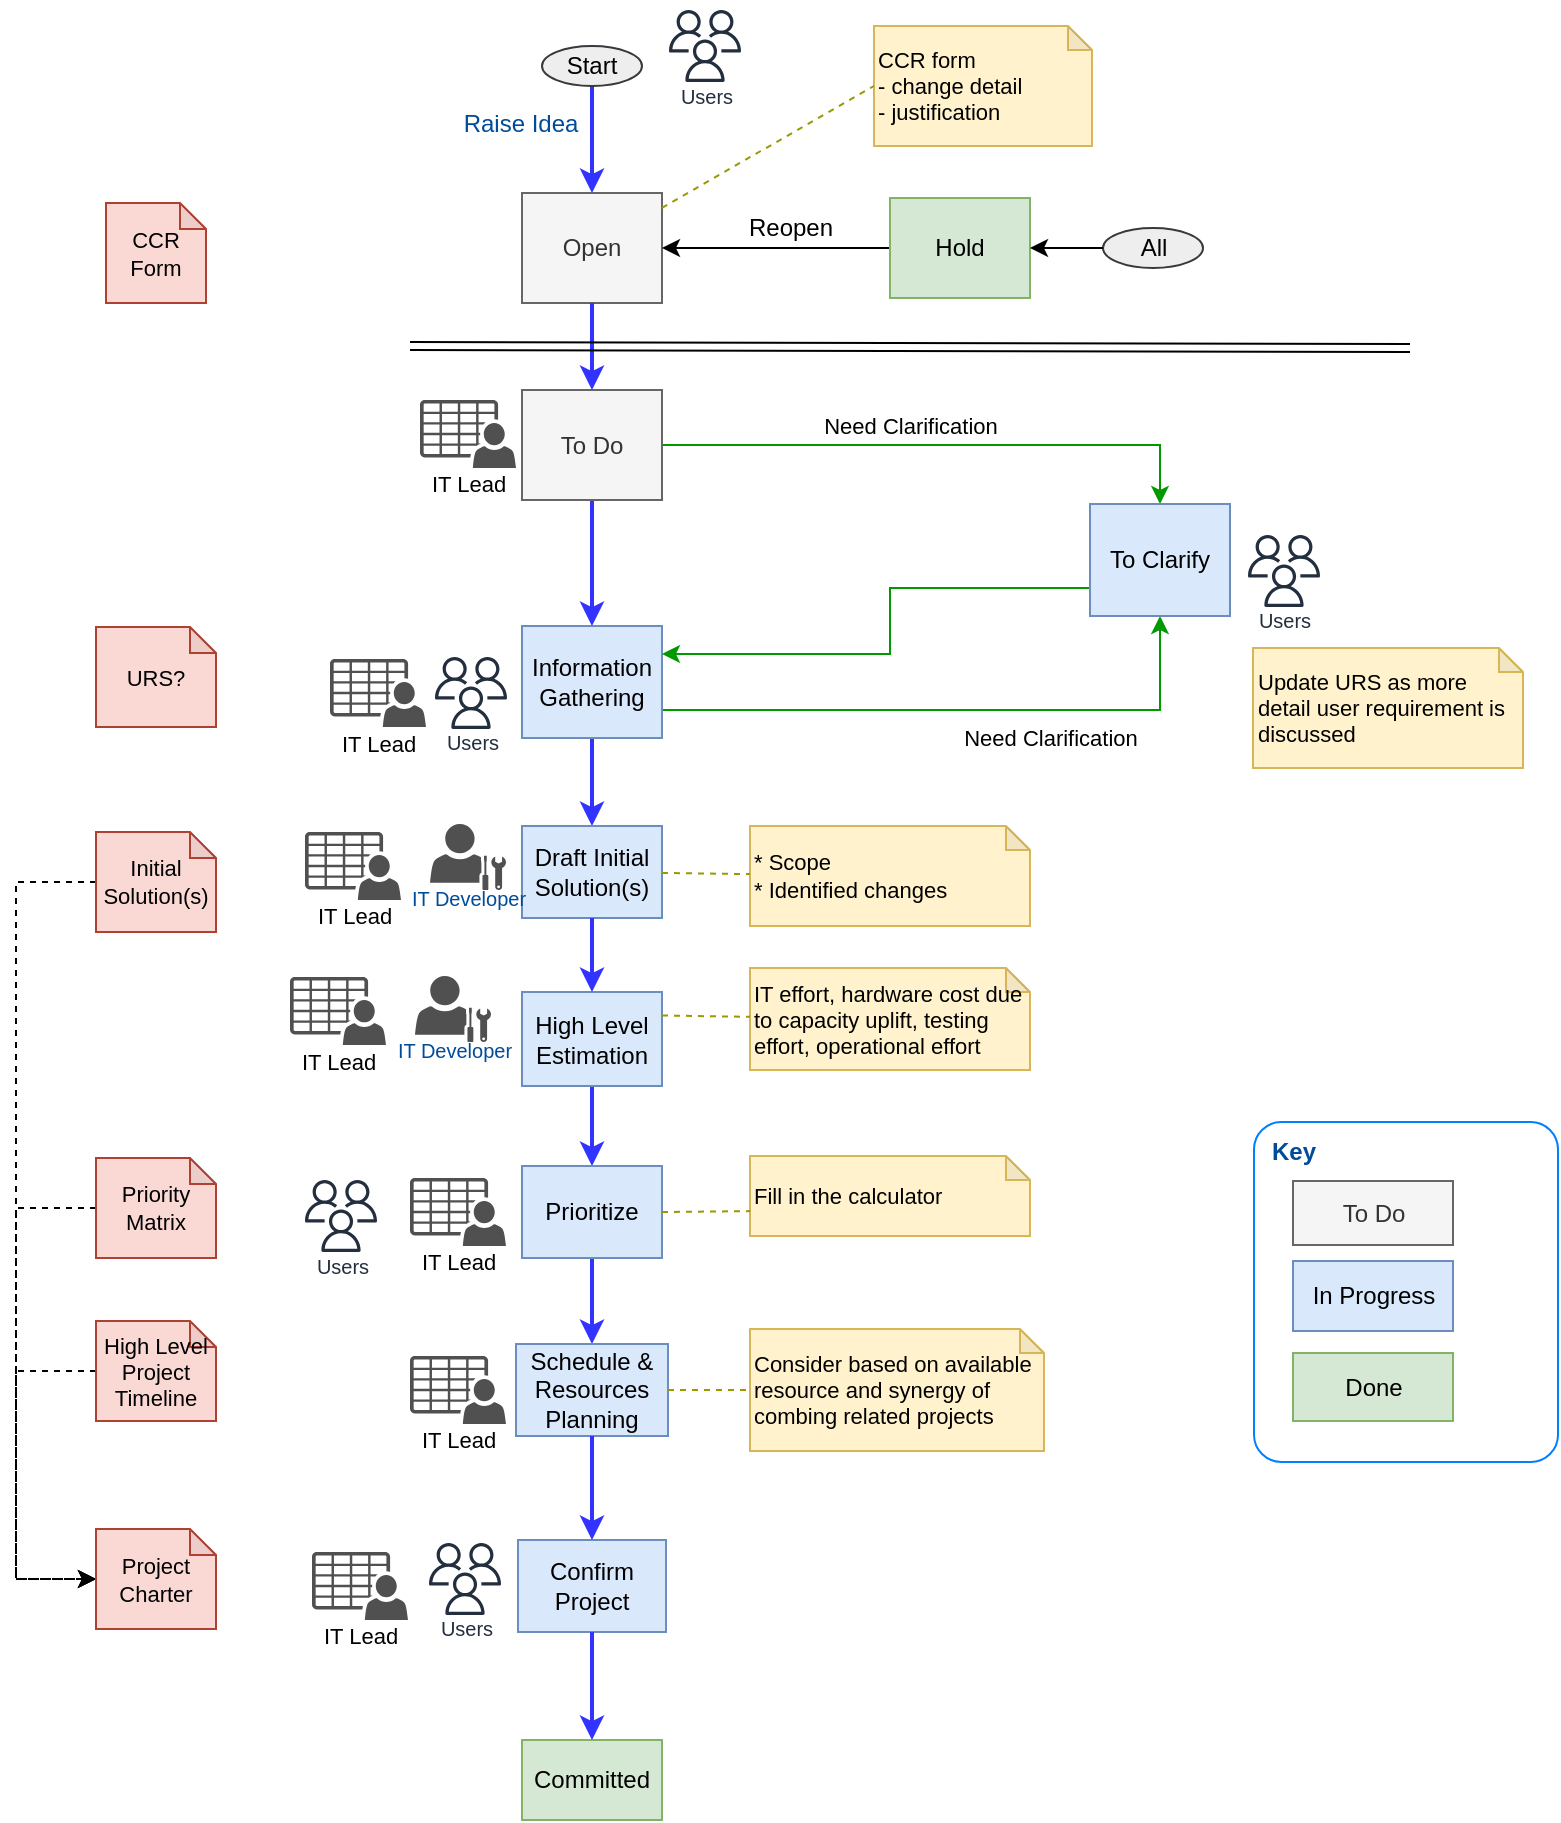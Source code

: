 <mxfile version="11.1.5" type="github" pages="8"><diagram id="ibnMMzzlPycj9zkq83kl" name="Workflow - old"><mxGraphModel dx="1248" dy="708" grid="1" gridSize="10" guides="1" tooltips="1" connect="1" arrows="1" fold="1" page="1" pageScale="1" pageWidth="827" pageHeight="1169" math="0" shadow="0"><root><mxCell id="0"/><mxCell id="1" parent="0"/><mxCell id="gEW4pak4NNGnfrm4xWKm-1" value="" style="rounded=1;whiteSpace=wrap;html=1;strokeColor=#007FFF;fontSize=12;fontColor=#004C99;align=left;arcSize=9;" parent="1" vertex="1"><mxGeometry x="659" y="708" width="152" height="170" as="geometry"/></mxCell><mxCell id="gEW4pak4NNGnfrm4xWKm-5" style="edgeStyle=orthogonalEdgeStyle;rounded=0;orthogonalLoop=1;jettySize=auto;html=1;entryX=0.5;entryY=0;entryDx=0;entryDy=0;fontSize=12;fontColor=#004C99;strokeColor=#3333FF;strokeWidth=2;" parent="1" source="gEW4pak4NNGnfrm4xWKm-9" target="gEW4pak4NNGnfrm4xWKm-23" edge="1"><mxGeometry relative="1" as="geometry"/></mxCell><mxCell id="gEW4pak4NNGnfrm4xWKm-7" style="edgeStyle=orthogonalEdgeStyle;rounded=0;orthogonalLoop=1;jettySize=auto;html=1;exitX=1;exitY=0.75;exitDx=0;exitDy=0;entryX=0.5;entryY=1;entryDx=0;entryDy=0;strokeColor=#009900;strokeWidth=1;" parent="1" source="gEW4pak4NNGnfrm4xWKm-9" target="gEW4pak4NNGnfrm4xWKm-47" edge="1"><mxGeometry relative="1" as="geometry"/></mxCell><mxCell id="gEW4pak4NNGnfrm4xWKm-8" value="Need Clarification" style="text;html=1;resizable=0;points=[];align=center;verticalAlign=middle;labelBackgroundColor=#ffffff;fontSize=11;" parent="gEW4pak4NNGnfrm4xWKm-7" vertex="1" connectable="0"><mxGeometry x="0.737" y="13" relative="1" as="geometry"><mxPoint x="-42" y="22" as="offset"/></mxGeometry></mxCell><mxCell id="gEW4pak4NNGnfrm4xWKm-9" value="Information Gathering" style="rounded=0;whiteSpace=wrap;html=1;strokeColor=#6c8ebf;fontSize=12;align=center;fillColor=#dae8fc;" parent="1" vertex="1"><mxGeometry x="293" y="460" width="70" height="56" as="geometry"/></mxCell><mxCell id="gEW4pak4NNGnfrm4xWKm-10" style="edgeStyle=orthogonalEdgeStyle;rounded=0;orthogonalLoop=1;jettySize=auto;html=1;entryX=0.5;entryY=0;entryDx=0;entryDy=0;fontSize=12;fontColor=#004C99;strokeColor=#3333FF;strokeWidth=2;" parent="1" source="gEW4pak4NNGnfrm4xWKm-94" target="gEW4pak4NNGnfrm4xWKm-9" edge="1"><mxGeometry relative="1" as="geometry"/></mxCell><mxCell id="gEW4pak4NNGnfrm4xWKm-14" style="edgeStyle=orthogonalEdgeStyle;rounded=0;orthogonalLoop=1;jettySize=auto;html=1;exitX=1;exitY=0.5;exitDx=0;exitDy=0;entryX=0.5;entryY=0;entryDx=0;entryDy=0;strokeColor=#009900;strokeWidth=1;" parent="1" source="gEW4pak4NNGnfrm4xWKm-94" target="gEW4pak4NNGnfrm4xWKm-47" edge="1"><mxGeometry relative="1" as="geometry"/></mxCell><mxCell id="gEW4pak4NNGnfrm4xWKm-15" value="Need Clarification" style="text;html=1;resizable=0;points=[];align=center;verticalAlign=middle;labelBackgroundColor=#ffffff;fontSize=11;" parent="gEW4pak4NNGnfrm4xWKm-14" vertex="1" connectable="0"><mxGeometry x="0.581" y="-17" relative="1" as="geometry"><mxPoint x="-96" y="-27" as="offset"/></mxGeometry></mxCell><mxCell id="gEW4pak4NNGnfrm4xWKm-18" value="Open" style="rounded=0;whiteSpace=wrap;html=1;strokeColor=#666666;fontSize=12;align=center;fontColor=#333333;fillColor=#f5f5f5;" parent="1" vertex="1"><mxGeometry x="293" y="243.5" width="70" height="55" as="geometry"/></mxCell><mxCell id="gEW4pak4NNGnfrm4xWKm-21" style="edgeStyle=orthogonalEdgeStyle;rounded=0;orthogonalLoop=1;jettySize=auto;html=1;entryX=0.5;entryY=0;entryDx=0;entryDy=0;fontSize=12;fontColor=#004C99;strokeColor=#3333FF;strokeWidth=2;" parent="1" source="gEW4pak4NNGnfrm4xWKm-85" target="gEW4pak4NNGnfrm4xWKm-37" edge="1"><mxGeometry relative="1" as="geometry"/></mxCell><mxCell id="gEW4pak4NNGnfrm4xWKm-23" value="Draft Initial Solution(s)" style="rounded=0;whiteSpace=wrap;html=1;strokeColor=#6c8ebf;fontSize=12;align=center;fillColor=#dae8fc;" parent="1" vertex="1"><mxGeometry x="293" y="560" width="70" height="46" as="geometry"/></mxCell><mxCell id="gEW4pak4NNGnfrm4xWKm-31" style="edgeStyle=orthogonalEdgeStyle;rounded=0;orthogonalLoop=1;jettySize=auto;html=1;exitX=0;exitY=0.5;exitDx=0;exitDy=0;entryX=1;entryY=0.5;entryDx=0;entryDy=0;" parent="1" source="gEW4pak4NNGnfrm4xWKm-32" target="gEW4pak4NNGnfrm4xWKm-18" edge="1"><mxGeometry relative="1" as="geometry"/></mxCell><mxCell id="gEW4pak4NNGnfrm4xWKm-104" value="Reopen" style="text;html=1;resizable=0;points=[];align=center;verticalAlign=middle;labelBackgroundColor=none;" parent="gEW4pak4NNGnfrm4xWKm-31" vertex="1" connectable="0"><mxGeometry x="-0.597" y="2" relative="1" as="geometry"><mxPoint x="-27" y="-12" as="offset"/></mxGeometry></mxCell><mxCell id="gEW4pak4NNGnfrm4xWKm-32" value="Hold" style="rounded=0;whiteSpace=wrap;html=1;strokeColor=#82b366;fontSize=12;align=center;fillColor=#d5e8d4;" parent="1" vertex="1"><mxGeometry x="477" y="246" width="70" height="50" as="geometry"/></mxCell><mxCell id="gEW4pak4NNGnfrm4xWKm-33" style="edgeStyle=orthogonalEdgeStyle;rounded=0;orthogonalLoop=1;jettySize=auto;html=1;entryX=0.5;entryY=0;entryDx=0;entryDy=0;fontSize=12;fontColor=#004C99;exitX=0.5;exitY=1;exitDx=0;exitDy=0;strokeColor=#3333FF;strokeWidth=2;" parent="1" source="gEW4pak4NNGnfrm4xWKm-37" target="gEW4pak4NNGnfrm4xWKm-107" edge="1"><mxGeometry relative="1" as="geometry"/></mxCell><mxCell id="gEW4pak4NNGnfrm4xWKm-37" value="Prioritize" style="rounded=0;whiteSpace=wrap;html=1;strokeColor=#6c8ebf;fontSize=12;align=center;fillColor=#dae8fc;" parent="1" vertex="1"><mxGeometry x="293" y="730" width="70" height="46" as="geometry"/></mxCell><mxCell id="gEW4pak4NNGnfrm4xWKm-40" value="Committed" style="rounded=0;whiteSpace=wrap;html=1;strokeColor=#82b366;fontSize=12;align=center;fillColor=#d5e8d4;" parent="1" vertex="1"><mxGeometry x="293" y="1017" width="70" height="40" as="geometry"/></mxCell><mxCell id="gEW4pak4NNGnfrm4xWKm-41" style="edgeStyle=orthogonalEdgeStyle;rounded=0;orthogonalLoop=1;jettySize=auto;html=1;entryX=1;entryY=0.25;entryDx=0;entryDy=0;fontSize=12;fontColor=#004C99;exitX=0;exitY=0.75;exitDx=0;exitDy=0;strokeColor=#009900;strokeWidth=1;" parent="1" source="gEW4pak4NNGnfrm4xWKm-47" target="gEW4pak4NNGnfrm4xWKm-9" edge="1"><mxGeometry relative="1" as="geometry"><Array as="points"><mxPoint x="477" y="441"/><mxPoint x="477" y="474"/></Array></mxGeometry></mxCell><mxCell id="gEW4pak4NNGnfrm4xWKm-47" value="To Clarify" style="rounded=0;whiteSpace=wrap;html=1;strokeColor=#6c8ebf;fontSize=12;align=center;fillColor=#dae8fc;" parent="1" vertex="1"><mxGeometry x="577" y="399" width="70" height="56" as="geometry"/></mxCell><mxCell id="gEW4pak4NNGnfrm4xWKm-48" style="edgeStyle=orthogonalEdgeStyle;rounded=0;orthogonalLoop=1;jettySize=auto;html=1;entryX=0.5;entryY=0;entryDx=0;entryDy=0;fontSize=12;fontColor=#004C99;strokeColor=#3333FF;strokeWidth=2;" parent="1" source="gEW4pak4NNGnfrm4xWKm-50" target="gEW4pak4NNGnfrm4xWKm-18" edge="1"><mxGeometry relative="1" as="geometry"><mxPoint x="329" y="190" as="targetPoint"/></mxGeometry></mxCell><mxCell id="gEW4pak4NNGnfrm4xWKm-49" value="Raise Idea" style="text;html=1;resizable=0;points=[];align=center;verticalAlign=middle;labelBackgroundColor=#ffffff;fontSize=12;fontColor=#004C99;" parent="gEW4pak4NNGnfrm4xWKm-48" vertex="1" connectable="0"><mxGeometry x="0.003" y="-17" relative="1" as="geometry"><mxPoint x="-19" y="-8.5" as="offset"/></mxGeometry></mxCell><mxCell id="gEW4pak4NNGnfrm4xWKm-50" value="Start" style="ellipse;whiteSpace=wrap;html=1;strokeColor=#36393d;fontSize=12;align=center;fillColor=#eeeeee;" parent="1" vertex="1"><mxGeometry x="303" y="170" width="50" height="20" as="geometry"/></mxCell><mxCell id="gEW4pak4NNGnfrm4xWKm-51" value="Fill in the calculator" style="shape=note;whiteSpace=wrap;html=1;backgroundOutline=1;darkOpacity=0.05;strokeColor=#d6b656;fontSize=11;align=left;size=12;fillColor=#fff2cc;" parent="1" vertex="1"><mxGeometry x="407" y="725" width="140" height="40" as="geometry"/></mxCell><mxCell id="gEW4pak4NNGnfrm4xWKm-52" value="" style="endArrow=none;dashed=1;html=1;fontSize=12;fontColor=#004C99;entryX=0.001;entryY=0.689;entryDx=0;entryDy=0;entryPerimeter=0;exitX=1;exitY=0.5;exitDx=0;exitDy=0;strokeColor=#999900;" parent="1" source="gEW4pak4NNGnfrm4xWKm-37" target="gEW4pak4NNGnfrm4xWKm-51" edge="1"><mxGeometry width="50" height="50" relative="1" as="geometry"><mxPoint x="174" y="987" as="sourcePoint"/><mxPoint x="224" y="937" as="targetPoint"/></mxGeometry></mxCell><mxCell id="gEW4pak4NNGnfrm4xWKm-59" value="Done" style="rounded=0;whiteSpace=wrap;html=1;strokeColor=#82b366;fontSize=12;align=center;fillColor=#d5e8d4;" parent="1" vertex="1"><mxGeometry x="678.5" y="823.5" width="80" height="34" as="geometry"/></mxCell><mxCell id="gEW4pak4NNGnfrm4xWKm-60" value="In Progress" style="rounded=0;whiteSpace=wrap;html=1;strokeColor=#6c8ebf;fontSize=12;align=center;fillColor=#dae8fc;" parent="1" vertex="1"><mxGeometry x="678.5" y="777.5" width="80" height="35" as="geometry"/></mxCell><mxCell id="gEW4pak4NNGnfrm4xWKm-61" value="To Do" style="rounded=0;whiteSpace=wrap;html=1;strokeColor=#666666;fontSize=12;align=center;fontColor=#333333;fillColor=#f5f5f5;" parent="1" vertex="1"><mxGeometry x="678.5" y="737.5" width="80" height="32" as="geometry"/></mxCell><mxCell id="gEW4pak4NNGnfrm4xWKm-62" value="Key" style="text;html=1;strokeColor=none;fillColor=none;align=center;verticalAlign=middle;whiteSpace=wrap;rounded=0;fontSize=12;fontColor=#004C99;fontStyle=1" parent="1" vertex="1"><mxGeometry x="658.5" y="712.5" width="40" height="20" as="geometry"/></mxCell><mxCell id="gEW4pak4NNGnfrm4xWKm-63" value="Users" style="outlineConnect=0;fontColor=#232F3E;gradientColor=none;strokeColor=#232F3E;fillColor=#ffffff;dashed=0;verticalLabelPosition=bottom;verticalAlign=top;align=center;html=1;fontSize=10;fontStyle=0;aspect=fixed;shape=mxgraph.aws4.resourceIcon;resIcon=mxgraph.aws4.users;spacingTop=-10;" parent="1" vertex="1"><mxGeometry x="242" y="914" width="45" height="45" as="geometry"/></mxCell><mxCell id="gEW4pak4NNGnfrm4xWKm-67" value="Users" style="outlineConnect=0;fontColor=#232F3E;gradientColor=none;strokeColor=#232F3E;fillColor=#ffffff;dashed=0;verticalLabelPosition=bottom;verticalAlign=top;align=center;html=1;fontSize=10;fontStyle=0;aspect=fixed;shape=mxgraph.aws4.resourceIcon;resIcon=mxgraph.aws4.users;spacingTop=-10;" parent="1" vertex="1"><mxGeometry x="651.5" y="410" width="45" height="45" as="geometry"/></mxCell><mxCell id="gEW4pak4NNGnfrm4xWKm-68" value="IT Developer" style="pointerEvents=1;shadow=0;dashed=0;html=1;strokeColor=none;fillColor=#505050;labelPosition=center;verticalLabelPosition=bottom;verticalAlign=top;outlineConnect=0;align=center;shape=mxgraph.office.users.administrator;fontSize=10;fontColor=#004C99;spacingTop=-8;" parent="1" vertex="1"><mxGeometry x="247" y="559" width="38" height="33" as="geometry"/></mxCell><mxCell id="gEW4pak4NNGnfrm4xWKm-69" value="Users" style="outlineConnect=0;fontColor=#232F3E;gradientColor=none;strokeColor=#232F3E;fillColor=#ffffff;dashed=0;verticalLabelPosition=bottom;verticalAlign=top;align=center;html=1;fontSize=10;fontStyle=0;aspect=fixed;shape=mxgraph.aws4.resourceIcon;resIcon=mxgraph.aws4.users;spacingTop=-10;" parent="1" vertex="1"><mxGeometry x="362" y="147.5" width="45" height="45" as="geometry"/></mxCell><mxCell id="gEW4pak4NNGnfrm4xWKm-71" value="IT Lead" style="pointerEvents=1;shadow=0;dashed=0;html=1;strokeColor=none;fillColor=#505050;labelPosition=center;verticalLabelPosition=bottom;verticalAlign=top;outlineConnect=0;align=center;shape=mxgraph.office.users.csv_file;spacingTop=-5;fontSize=11;" parent="1" vertex="1"><mxGeometry x="197" y="476.5" width="48" height="34" as="geometry"/></mxCell><mxCell id="gEW4pak4NNGnfrm4xWKm-83" value="* Scope&lt;br&gt;* Identified changes" style="shape=note;whiteSpace=wrap;html=1;backgroundOutline=1;darkOpacity=0.05;strokeColor=#d6b656;fontSize=11;align=left;size=12;fillColor=#fff2cc;" parent="1" vertex="1"><mxGeometry x="407" y="560" width="140" height="50" as="geometry"/></mxCell><mxCell id="gEW4pak4NNGnfrm4xWKm-84" value="" style="endArrow=none;dashed=1;html=1;fontSize=12;fontColor=#004C99;strokeColor=#999900;" parent="1" source="gEW4pak4NNGnfrm4xWKm-23" target="gEW4pak4NNGnfrm4xWKm-83" edge="1"><mxGeometry width="50" height="50" relative="1" as="geometry"><mxPoint x="357" y="705" as="sourcePoint"/><mxPoint x="407" y="688" as="targetPoint"/></mxGeometry></mxCell><mxCell id="gEW4pak4NNGnfrm4xWKm-85" value="High Level Estimation" style="rounded=0;whiteSpace=wrap;html=1;strokeColor=#6c8ebf;fontSize=12;align=center;fillColor=#dae8fc;" parent="1" vertex="1"><mxGeometry x="293" y="643" width="70" height="47" as="geometry"/></mxCell><mxCell id="gEW4pak4NNGnfrm4xWKm-86" style="edgeStyle=orthogonalEdgeStyle;rounded=0;orthogonalLoop=1;jettySize=auto;html=1;entryX=0.5;entryY=0;entryDx=0;entryDy=0;fontSize=12;fontColor=#004C99;strokeColor=#3333FF;strokeWidth=2;" parent="1" source="gEW4pak4NNGnfrm4xWKm-23" target="gEW4pak4NNGnfrm4xWKm-85" edge="1"><mxGeometry relative="1" as="geometry"><mxPoint x="329" y="606" as="sourcePoint"/><mxPoint x="329" y="747" as="targetPoint"/></mxGeometry></mxCell><mxCell id="gEW4pak4NNGnfrm4xWKm-88" value="IT effort, hardware cost due to capacity uplift, testing effort, operational effort" style="shape=note;whiteSpace=wrap;html=1;backgroundOutline=1;darkOpacity=0.05;strokeColor=#d6b656;fontSize=11;align=left;size=12;fillColor=#fff2cc;" parent="1" vertex="1"><mxGeometry x="407" y="631" width="140" height="51" as="geometry"/></mxCell><mxCell id="gEW4pak4NNGnfrm4xWKm-89" value="" style="endArrow=none;dashed=1;html=1;fontSize=12;fontColor=#004C99;strokeColor=#999900;exitX=1;exitY=0.25;exitDx=0;exitDy=0;" parent="1" source="gEW4pak4NNGnfrm4xWKm-85" target="gEW4pak4NNGnfrm4xWKm-88" edge="1"><mxGeometry width="50" height="50" relative="1" as="geometry"><mxPoint x="374" y="588.743" as="sourcePoint"/><mxPoint x="417" y="583.514" as="targetPoint"/></mxGeometry></mxCell><mxCell id="gEW4pak4NNGnfrm4xWKm-92" value="IT Developer" style="pointerEvents=1;shadow=0;dashed=0;html=1;strokeColor=none;fillColor=#505050;labelPosition=center;verticalLabelPosition=bottom;verticalAlign=top;outlineConnect=0;align=center;shape=mxgraph.office.users.administrator;fontSize=10;fontColor=#004C99;spacingTop=-8;" parent="1" vertex="1"><mxGeometry x="239.5" y="635" width="38" height="33" as="geometry"/></mxCell><mxCell id="gEW4pak4NNGnfrm4xWKm-93" value="Users" style="outlineConnect=0;fontColor=#232F3E;gradientColor=none;strokeColor=#232F3E;fillColor=#ffffff;dashed=0;verticalLabelPosition=bottom;verticalAlign=top;align=center;html=1;fontSize=10;fontStyle=0;aspect=fixed;shape=mxgraph.aws4.resourceIcon;resIcon=mxgraph.aws4.users;spacingTop=-10;" parent="1" vertex="1"><mxGeometry x="245" y="471" width="45" height="45" as="geometry"/></mxCell><mxCell id="gEW4pak4NNGnfrm4xWKm-94" value="To Do" style="rounded=0;whiteSpace=wrap;html=1;strokeColor=#666666;fontSize=12;align=center;fontColor=#333333;fillColor=#f5f5f5;" parent="1" vertex="1"><mxGeometry x="293" y="342" width="70" height="55" as="geometry"/></mxCell><mxCell id="gEW4pak4NNGnfrm4xWKm-95" style="edgeStyle=orthogonalEdgeStyle;rounded=0;orthogonalLoop=1;jettySize=auto;html=1;entryX=0.5;entryY=0;entryDx=0;entryDy=0;fontSize=12;fontColor=#004C99;strokeColor=#3333FF;strokeWidth=2;" parent="1" source="gEW4pak4NNGnfrm4xWKm-18" target="gEW4pak4NNGnfrm4xWKm-94" edge="1"><mxGeometry relative="1" as="geometry"><mxPoint x="328" y="319.5" as="sourcePoint"/><mxPoint x="328" y="460" as="targetPoint"/></mxGeometry></mxCell><mxCell id="gEW4pak4NNGnfrm4xWKm-100" value="All" style="ellipse;whiteSpace=wrap;html=1;strokeColor=#36393d;fontSize=12;align=center;fillColor=#eeeeee;" parent="1" vertex="1"><mxGeometry x="583.5" y="261" width="50" height="20" as="geometry"/></mxCell><mxCell id="gEW4pak4NNGnfrm4xWKm-101" style="edgeStyle=orthogonalEdgeStyle;rounded=0;orthogonalLoop=1;jettySize=auto;html=1;entryX=1;entryY=0.5;entryDx=0;entryDy=0;" parent="1" source="gEW4pak4NNGnfrm4xWKm-100" target="gEW4pak4NNGnfrm4xWKm-32" edge="1"><mxGeometry relative="1" as="geometry"><mxPoint x="731" y="220" as="sourcePoint"/><mxPoint x="356" y="254" as="targetPoint"/></mxGeometry></mxCell><mxCell id="gEW4pak4NNGnfrm4xWKm-106" value="" style="shape=link;html=1;" parent="1" edge="1"><mxGeometry width="50" height="50" relative="1" as="geometry"><mxPoint x="237" y="320" as="sourcePoint"/><mxPoint x="737" y="321" as="targetPoint"/></mxGeometry></mxCell><mxCell id="gEW4pak4NNGnfrm4xWKm-107" value="Schedule &amp;amp; Resources Planning" style="rounded=0;whiteSpace=wrap;html=1;strokeColor=#6c8ebf;fontSize=12;align=center;fillColor=#dae8fc;" parent="1" vertex="1"><mxGeometry x="290" y="819" width="76" height="46" as="geometry"/></mxCell><mxCell id="gEW4pak4NNGnfrm4xWKm-108" value="Confirm Project" style="rounded=0;whiteSpace=wrap;html=1;strokeColor=#6c8ebf;fontSize=12;align=center;fillColor=#dae8fc;" parent="1" vertex="1"><mxGeometry x="291" y="917" width="74" height="46" as="geometry"/></mxCell><mxCell id="gEW4pak4NNGnfrm4xWKm-109" style="edgeStyle=orthogonalEdgeStyle;rounded=0;orthogonalLoop=1;jettySize=auto;html=1;entryX=0.5;entryY=0;entryDx=0;entryDy=0;fontSize=12;fontColor=#004C99;strokeColor=#3333FF;strokeWidth=2;exitX=0.5;exitY=1;exitDx=0;exitDy=0;" parent="1" source="gEW4pak4NNGnfrm4xWKm-107" target="gEW4pak4NNGnfrm4xWKm-108" edge="1"><mxGeometry relative="1" as="geometry"><mxPoint x="327" y="870" as="sourcePoint"/><mxPoint x="338" y="829" as="targetPoint"/></mxGeometry></mxCell><mxCell id="gEW4pak4NNGnfrm4xWKm-110" style="edgeStyle=orthogonalEdgeStyle;rounded=0;orthogonalLoop=1;jettySize=auto;html=1;entryX=0.5;entryY=0;entryDx=0;entryDy=0;fontSize=12;fontColor=#004C99;strokeColor=#3333FF;strokeWidth=2;exitX=0.5;exitY=1;exitDx=0;exitDy=0;" parent="1" source="gEW4pak4NNGnfrm4xWKm-108" target="gEW4pak4NNGnfrm4xWKm-40" edge="1"><mxGeometry relative="1" as="geometry"><mxPoint x="328" y="970" as="sourcePoint"/><mxPoint x="338" y="930" as="targetPoint"/></mxGeometry></mxCell><mxCell id="gEW4pak4NNGnfrm4xWKm-111" value="Consider based on available resource and synergy of combing related projects" style="shape=note;whiteSpace=wrap;html=1;backgroundOutline=1;darkOpacity=0.05;strokeColor=#d6b656;fontSize=11;align=left;size=12;fillColor=#fff2cc;" parent="1" vertex="1"><mxGeometry x="407" y="811.5" width="147" height="61" as="geometry"/></mxCell><mxCell id="gEW4pak4NNGnfrm4xWKm-112" value="" style="endArrow=none;dashed=1;html=1;fontSize=12;fontColor=#004C99;entryX=0;entryY=0.5;entryDx=0;entryDy=0;entryPerimeter=0;exitX=1;exitY=0.5;exitDx=0;exitDy=0;strokeColor=#999900;" parent="1" source="gEW4pak4NNGnfrm4xWKm-107" target="gEW4pak4NNGnfrm4xWKm-111" edge="1"><mxGeometry width="50" height="50" relative="1" as="geometry"><mxPoint x="373" y="763" as="sourcePoint"/><mxPoint x="417" y="763" as="targetPoint"/></mxGeometry></mxCell><mxCell id="gEW4pak4NNGnfrm4xWKm-113" value="IT Lead" style="pointerEvents=1;shadow=0;dashed=0;html=1;strokeColor=none;fillColor=#505050;labelPosition=center;verticalLabelPosition=bottom;verticalAlign=top;outlineConnect=0;align=center;shape=mxgraph.office.users.csv_file;spacingTop=-5;fontSize=11;" parent="1" vertex="1"><mxGeometry x="242" y="347" width="48" height="34" as="geometry"/></mxCell><mxCell id="gEW4pak4NNGnfrm4xWKm-114" value="IT Lead" style="pointerEvents=1;shadow=0;dashed=0;html=1;strokeColor=none;fillColor=#505050;labelPosition=center;verticalLabelPosition=bottom;verticalAlign=top;outlineConnect=0;align=center;shape=mxgraph.office.users.csv_file;spacingTop=-5;fontSize=11;" parent="1" vertex="1"><mxGeometry x="184.5" y="563" width="48" height="34" as="geometry"/></mxCell><mxCell id="gEW4pak4NNGnfrm4xWKm-115" value="IT Lead" style="pointerEvents=1;shadow=0;dashed=0;html=1;strokeColor=none;fillColor=#505050;labelPosition=center;verticalLabelPosition=bottom;verticalAlign=top;outlineConnect=0;align=center;shape=mxgraph.office.users.csv_file;spacingTop=-5;fontSize=11;" parent="1" vertex="1"><mxGeometry x="177" y="635.5" width="48" height="34" as="geometry"/></mxCell><mxCell id="gEW4pak4NNGnfrm4xWKm-116" value="IT Lead" style="pointerEvents=1;shadow=0;dashed=0;html=1;strokeColor=none;fillColor=#505050;labelPosition=center;verticalLabelPosition=bottom;verticalAlign=top;outlineConnect=0;align=center;shape=mxgraph.office.users.csv_file;spacingTop=-5;fontSize=11;" parent="1" vertex="1"><mxGeometry x="237" y="736" width="48" height="34" as="geometry"/></mxCell><mxCell id="gEW4pak4NNGnfrm4xWKm-117" value="IT Lead" style="pointerEvents=1;shadow=0;dashed=0;html=1;strokeColor=none;fillColor=#505050;labelPosition=center;verticalLabelPosition=bottom;verticalAlign=top;outlineConnect=0;align=center;shape=mxgraph.office.users.csv_file;spacingTop=-5;fontSize=11;" parent="1" vertex="1"><mxGeometry x="237" y="825" width="48" height="34" as="geometry"/></mxCell><mxCell id="gEW4pak4NNGnfrm4xWKm-119" value="IT Lead" style="pointerEvents=1;shadow=0;dashed=0;html=1;strokeColor=none;fillColor=#505050;labelPosition=center;verticalLabelPosition=bottom;verticalAlign=top;outlineConnect=0;align=center;shape=mxgraph.office.users.csv_file;spacingTop=-5;fontSize=11;" parent="1" vertex="1"><mxGeometry x="188" y="923" width="48" height="34" as="geometry"/></mxCell><mxCell id="gEW4pak4NNGnfrm4xWKm-120" value="CCR form&lt;br&gt;- change detail&lt;br&gt;- justification&lt;br&gt;" style="shape=note;whiteSpace=wrap;html=1;backgroundOutline=1;darkOpacity=0.05;strokeColor=#d6b656;fontSize=11;align=left;size=12;fillColor=#fff2cc;" parent="1" vertex="1"><mxGeometry x="469" y="160" width="109" height="60" as="geometry"/></mxCell><mxCell id="gEW4pak4NNGnfrm4xWKm-121" value="" style="endArrow=none;dashed=1;html=1;fontSize=12;fontColor=#004C99;strokeColor=#999900;entryX=0;entryY=0.5;entryDx=0;entryDy=0;entryPerimeter=0;" parent="1" source="gEW4pak4NNGnfrm4xWKm-18" target="gEW4pak4NNGnfrm4xWKm-120" edge="1"><mxGeometry width="50" height="50" relative="1" as="geometry"><mxPoint x="373" y="592.295" as="sourcePoint"/><mxPoint x="417" y="591.409" as="targetPoint"/></mxGeometry></mxCell><mxCell id="gEW4pak4NNGnfrm4xWKm-122" value="Update URS as more detail user requirement is discussed&lt;br&gt;" style="shape=note;whiteSpace=wrap;html=1;backgroundOutline=1;darkOpacity=0.05;strokeColor=#d6b656;fontSize=11;align=left;size=12;fillColor=#fff2cc;" parent="1" vertex="1"><mxGeometry x="658.5" y="471" width="135" height="60" as="geometry"/></mxCell><mxCell id="TIWAj8DLmvumO7b2fGaP-9" style="edgeStyle=orthogonalEdgeStyle;rounded=0;orthogonalLoop=1;jettySize=auto;html=1;entryX=0;entryY=0.5;entryDx=0;entryDy=0;entryPerimeter=0;dashed=1;fontSize=11;exitX=0;exitY=0.5;exitDx=0;exitDy=0;exitPerimeter=0;" parent="1" source="TIWAj8DLmvumO7b2fGaP-1" target="TIWAj8DLmvumO7b2fGaP-7" edge="1"><mxGeometry relative="1" as="geometry"><Array as="points"><mxPoint x="40" y="751"/><mxPoint x="40" y="937"/></Array></mxGeometry></mxCell><mxCell id="TIWAj8DLmvumO7b2fGaP-1" value="Priority Matrix" style="shape=note;whiteSpace=wrap;html=1;backgroundOutline=1;darkOpacity=0.05;size=13;fillColor=#fad9d5;strokeColor=#ae4132;fontSize=11;" parent="1" vertex="1"><mxGeometry x="80" y="726" width="60" height="50" as="geometry"/></mxCell><mxCell id="TIWAj8DLmvumO7b2fGaP-2" value="CCR Form" style="shape=note;whiteSpace=wrap;html=1;backgroundOutline=1;darkOpacity=0.05;size=13;fillColor=#fad9d5;strokeColor=#ae4132;fontSize=11;" parent="1" vertex="1"><mxGeometry x="85" y="248.5" width="50" height="50" as="geometry"/></mxCell><mxCell id="TIWAj8DLmvumO7b2fGaP-8" style="edgeStyle=orthogonalEdgeStyle;rounded=0;orthogonalLoop=1;jettySize=auto;html=1;entryX=0;entryY=0.5;entryDx=0;entryDy=0;entryPerimeter=0;fontSize=11;exitX=0;exitY=0.5;exitDx=0;exitDy=0;exitPerimeter=0;dashed=1;" parent="1" source="TIWAj8DLmvumO7b2fGaP-3" target="TIWAj8DLmvumO7b2fGaP-7" edge="1"><mxGeometry relative="1" as="geometry"><Array as="points"><mxPoint x="40" y="588"/><mxPoint x="40" y="937"/></Array></mxGeometry></mxCell><mxCell id="TIWAj8DLmvumO7b2fGaP-3" value="Initial Solution(s)" style="shape=note;whiteSpace=wrap;html=1;backgroundOutline=1;darkOpacity=0.05;size=13;fillColor=#fad9d5;strokeColor=#ae4132;fontSize=11;" parent="1" vertex="1"><mxGeometry x="80" y="563" width="60" height="50" as="geometry"/></mxCell><mxCell id="TIWAj8DLmvumO7b2fGaP-4" value="URS?" style="shape=note;whiteSpace=wrap;html=1;backgroundOutline=1;darkOpacity=0.05;size=13;fillColor=#fad9d5;strokeColor=#ae4132;fontSize=11;" parent="1" vertex="1"><mxGeometry x="80" y="460.5" width="60" height="50" as="geometry"/></mxCell><mxCell id="TIWAj8DLmvumO7b2fGaP-10" style="edgeStyle=orthogonalEdgeStyle;rounded=0;orthogonalLoop=1;jettySize=auto;html=1;entryX=0;entryY=0.5;entryDx=0;entryDy=0;entryPerimeter=0;dashed=1;fontSize=11;exitX=0;exitY=0.5;exitDx=0;exitDy=0;exitPerimeter=0;" parent="1" source="TIWAj8DLmvumO7b2fGaP-5" target="TIWAj8DLmvumO7b2fGaP-7" edge="1"><mxGeometry relative="1" as="geometry"><Array as="points"><mxPoint x="40" y="833"/><mxPoint x="40" y="937"/></Array></mxGeometry></mxCell><mxCell id="TIWAj8DLmvumO7b2fGaP-5" value="High Level Project Timeline" style="shape=note;whiteSpace=wrap;html=1;backgroundOutline=1;darkOpacity=0.05;size=13;fillColor=#fad9d5;strokeColor=#ae4132;fontSize=11;" parent="1" vertex="1"><mxGeometry x="80" y="807.5" width="60" height="50" as="geometry"/></mxCell><mxCell id="TIWAj8DLmvumO7b2fGaP-7" value="Project Charter" style="shape=note;whiteSpace=wrap;html=1;backgroundOutline=1;darkOpacity=0.05;size=13;fillColor=#fad9d5;strokeColor=#ae4132;fontSize=11;" parent="1" vertex="1"><mxGeometry x="80" y="911.5" width="60" height="50" as="geometry"/></mxCell><mxCell id="TIWAj8DLmvumO7b2fGaP-12" value="Users" style="outlineConnect=0;fontColor=#232F3E;gradientColor=none;strokeColor=#232F3E;fillColor=#ffffff;dashed=0;verticalLabelPosition=bottom;verticalAlign=top;align=center;html=1;fontSize=10;fontStyle=0;aspect=fixed;shape=mxgraph.aws4.resourceIcon;resIcon=mxgraph.aws4.users;spacingTop=-10;" parent="1" vertex="1"><mxGeometry x="180" y="732.5" width="45" height="45" as="geometry"/></mxCell></root></mxGraphModel></diagram><diagram name="Workflow - 20190711" id="M8wOyUpSFQtdTeXyuszs"><mxGraphModel dx="1220" dy="693" grid="1" gridSize="10" guides="1" tooltips="1" connect="1" arrows="1" fold="1" page="1" pageScale="1" pageWidth="827" pageHeight="1169" math="0" shadow="0"><root><mxCell id="jrzjUNl33r1giAFb8Cjx-0"/><mxCell id="jrzjUNl33r1giAFb8Cjx-1" parent="jrzjUNl33r1giAFb8Cjx-0"/><mxCell id="G_Yy9nH2HnjFmabJc_bf-67" value="" style="swimlane;fontStyle=0;horizontal=1;collapsible=0;startSize=28;swimlaneLine=0;swimlaneFillColor=#ffffff;fillColor=#dae8fc;rounded=0;whiteSpace=wrap;html=1;absoluteArcSize=1;arcSize=0;strokeColor=#6c8ebf;verticalAlign=top;align=center;spacingLeft=0;dashed=0;strokeWidth=1;container=1;labelBackgroundColor=none;shadow=0;" vertex="1" parent="jrzjUNl33r1giAFb8Cjx-1"><mxGeometry x="290" y="302.5" width="101" height="490" as="geometry"/></mxCell><mxCell id="G_Yy9nH2HnjFmabJc_bf-62" value="Epic Lifecycle" style="swimlane;fontStyle=0;horizontal=1;collapsible=0;startSize=28;swimlaneLine=0;swimlaneFillColor=#ffffff;fillColor=#ffe6cc;rounded=0;whiteSpace=wrap;html=1;absoluteArcSize=1;arcSize=0;strokeColor=#d79b00;verticalAlign=top;align=center;spacingLeft=0;dashed=0;strokeWidth=1;container=1;labelBackgroundColor=none;" vertex="1" parent="jrzjUNl33r1giAFb8Cjx-1"><mxGeometry x="409" y="114" width="291" height="736" as="geometry"/></mxCell><mxCell id="G_Yy9nH2HnjFmabJc_bf-88" value="&amp;lt;&amp;lt;Task&amp;gt;&amp;gt;&lt;br&gt;Prioritize" style="rounded=1;whiteSpace=wrap;html=1;labelBackgroundColor=none;strokeColor=#9673a6;strokeWidth=1;fontSize=11;fillColor=#e1d5e7;" vertex="1" parent="G_Yy9nH2HnjFmabJc_bf-62"><mxGeometry x="142" y="297.5" width="113" height="36" as="geometry"/></mxCell><mxCell id="pAeF7J8DciyRHzjaRNL6-0" value="&lt;font style=&quot;font-size: 11px&quot;&gt;&amp;lt;&amp;lt;Task&amp;gt;&amp;gt;&lt;br&gt;Schedule &amp;amp; Resources Planning&lt;/font&gt;&lt;br&gt;" style="rounded=1;whiteSpace=wrap;html=1;labelBackgroundColor=none;strokeColor=#9673a6;strokeWidth=1;fontSize=11;fillColor=#e1d5e7;" vertex="1" parent="G_Yy9nH2HnjFmabJc_bf-62"><mxGeometry x="143.5" y="339.5" width="110" height="40" as="geometry"/></mxCell><mxCell id="Sri8r0ConSeZE0PF470_-3" value="&amp;lt;&amp;lt;Task&amp;gt;&amp;gt;&lt;br&gt;Any other task&lt;br&gt;" style="rounded=1;whiteSpace=wrap;html=1;labelBackgroundColor=none;strokeColor=#9673a6;strokeWidth=1;fontSize=11;fillColor=#F3E6FA;dashed=1;" vertex="1" parent="G_Yy9nH2HnjFmabJc_bf-62"><mxGeometry x="143.5" y="385.5" width="113" height="36" as="geometry"/></mxCell><mxCell id="G_Yy9nH2HnjFmabJc_bf-16" value="User Story Lifecycle" style="swimlane;fontStyle=0;horizontal=1;collapsible=0;startSize=37;swimlaneLine=0;swimlaneFillColor=#ffffff;fillColor=#dae8fc;rounded=0;whiteSpace=wrap;html=1;absoluteArcSize=1;arcSize=0;strokeColor=#6c8ebf;verticalAlign=top;align=center;spacingLeft=0;dashed=0;strokeWidth=1;container=1;labelBackgroundColor=none;shadow=0;spacing=0;" vertex="1" parent="jrzjUNl33r1giAFb8Cjx-1"><mxGeometry x="282" y="309" width="101" height="490" as="geometry"/></mxCell><mxCell id="G_Yy9nH2HnjFmabJc_bf-4" value="Open" style="rounded=0;whiteSpace=wrap;html=1;strokeColor=#000000;fontSize=12;align=center;fillColor=#f5f5f5;strokeWidth=1;perimeterSpacing=0;fontColor=#333333;" vertex="1" parent="G_Yy9nH2HnjFmabJc_bf-16"><mxGeometry x="11" y="100" width="86" height="30" as="geometry"/></mxCell><mxCell id="G_Yy9nH2HnjFmabJc_bf-7" value="Planned" style="rounded=0;whiteSpace=wrap;html=1;strokeColor=#000000;fontSize=12;align=center;fillColor=#dae8fc;strokeWidth=1;perimeterSpacing=0;" vertex="1" parent="G_Yy9nH2HnjFmabJc_bf-16"><mxGeometry x="11" y="243" width="85" height="34" as="geometry"/></mxCell><mxCell id="G_Yy9nH2HnjFmabJc_bf-11" style="edgeStyle=orthogonalEdgeStyle;rounded=0;orthogonalLoop=1;jettySize=auto;html=1;entryX=0.5;entryY=0;entryDx=0;entryDy=0;fontSize=11;" edge="1" parent="G_Yy9nH2HnjFmabJc_bf-16" source="G_Yy9nH2HnjFmabJc_bf-4" target="G_Yy9nH2HnjFmabJc_bf-7"><mxGeometry relative="1" as="geometry"/></mxCell><mxCell id="G_Yy9nH2HnjFmabJc_bf-8" value="Development" style="rounded=0;whiteSpace=wrap;html=1;strokeColor=#000000;fontSize=12;align=center;fillColor=#dae8fc;strokeWidth=1;perimeterSpacing=0;" vertex="1" parent="G_Yy9nH2HnjFmabJc_bf-16"><mxGeometry x="13" y="344" width="82" height="30" as="geometry"/></mxCell><mxCell id="G_Yy9nH2HnjFmabJc_bf-13" style="edgeStyle=orthogonalEdgeStyle;rounded=0;orthogonalLoop=1;jettySize=auto;html=1;entryX=0.5;entryY=0;entryDx=0;entryDy=0;fontSize=11;" edge="1" parent="G_Yy9nH2HnjFmabJc_bf-16" source="G_Yy9nH2HnjFmabJc_bf-7" target="G_Yy9nH2HnjFmabJc_bf-8"><mxGeometry relative="1" as="geometry"/></mxCell><mxCell id="G_Yy9nH2HnjFmabJc_bf-9" value="UAT" style="rounded=0;whiteSpace=wrap;html=1;strokeColor=#000000;fontSize=12;align=center;fillColor=#dae8fc;strokeWidth=1;perimeterSpacing=0;" vertex="1" parent="G_Yy9nH2HnjFmabJc_bf-16"><mxGeometry x="12" y="392.5" width="83" height="24" as="geometry"/></mxCell><mxCell id="G_Yy9nH2HnjFmabJc_bf-14" style="edgeStyle=orthogonalEdgeStyle;rounded=0;orthogonalLoop=1;jettySize=auto;html=1;entryX=0.5;entryY=0;entryDx=0;entryDy=0;fontSize=11;" edge="1" parent="G_Yy9nH2HnjFmabJc_bf-16" source="G_Yy9nH2HnjFmabJc_bf-8" target="G_Yy9nH2HnjFmabJc_bf-9"><mxGeometry relative="1" as="geometry"/></mxCell><mxCell id="G_Yy9nH2HnjFmabJc_bf-10" value="Released" style="rounded=0;whiteSpace=wrap;html=1;strokeColor=#000000;fontSize=12;align=center;fillColor=#d5e8d4;strokeWidth=1;perimeterSpacing=0;" vertex="1" parent="G_Yy9nH2HnjFmabJc_bf-16"><mxGeometry x="13" y="442" width="83" height="29" as="geometry"/></mxCell><mxCell id="G_Yy9nH2HnjFmabJc_bf-15" style="edgeStyle=orthogonalEdgeStyle;rounded=0;orthogonalLoop=1;jettySize=auto;html=1;entryX=0.5;entryY=0;entryDx=0;entryDy=0;fontSize=11;" edge="1" parent="G_Yy9nH2HnjFmabJc_bf-16" source="G_Yy9nH2HnjFmabJc_bf-9" target="G_Yy9nH2HnjFmabJc_bf-10"><mxGeometry relative="1" as="geometry"/></mxCell><mxCell id="G_Yy9nH2HnjFmabJc_bf-46" value="Start" style="ellipse;whiteSpace=wrap;html=1;strokeColor=#36393d;fontSize=12;align=center;fillColor=#eeeeee;" vertex="1" parent="G_Yy9nH2HnjFmabJc_bf-16"><mxGeometry x="28.5" y="48.5" width="50" height="20" as="geometry"/></mxCell><mxCell id="G_Yy9nH2HnjFmabJc_bf-47" style="edgeStyle=orthogonalEdgeStyle;rounded=0;orthogonalLoop=1;jettySize=auto;html=1;fontSize=12;fontColor=#004C99;strokeColor=#000000;strokeWidth=1;exitX=0.5;exitY=1;exitDx=0;exitDy=0;" edge="1" parent="G_Yy9nH2HnjFmabJc_bf-16" source="G_Yy9nH2HnjFmabJc_bf-46" target="G_Yy9nH2HnjFmabJc_bf-4"><mxGeometry relative="1" as="geometry"><mxPoint x="177" y="88" as="sourcePoint"/><mxPoint x="51" y="95" as="targetPoint"/></mxGeometry></mxCell><mxCell id="jrzjUNl33r1giAFb8Cjx-7" style="edgeStyle=orthogonalEdgeStyle;rounded=0;orthogonalLoop=1;jettySize=auto;html=1;fontSize=12;fontColor=#004C99;strokeColor=#000000;strokeWidth=1;" edge="1" parent="jrzjUNl33r1giAFb8Cjx-1" source="jrzjUNl33r1giAFb8Cjx-43" target="jrzjUNl33r1giAFb8Cjx-18"><mxGeometry relative="1" as="geometry"><mxPoint x="458" y="456" as="targetPoint"/></mxGeometry></mxCell><mxCell id="jrzjUNl33r1giAFb8Cjx-8" style="edgeStyle=orthogonalEdgeStyle;rounded=0;orthogonalLoop=1;jettySize=auto;html=1;exitX=1;exitY=0.25;exitDx=0;exitDy=0;entryX=0;entryY=0.25;entryDx=0;entryDy=0;strokeColor=#000000;strokeWidth=1;" edge="1" parent="jrzjUNl33r1giAFb8Cjx-1" source="jrzjUNl33r1giAFb8Cjx-43" target="jrzjUNl33r1giAFb8Cjx-20"><mxGeometry relative="1" as="geometry"/></mxCell><mxCell id="jrzjUNl33r1giAFb8Cjx-9" value="Need &lt;br&gt;Clarification" style="text;html=1;resizable=0;points=[];align=center;verticalAlign=middle;labelBackgroundColor=#ffffff;fontSize=11;" vertex="1" connectable="0" parent="jrzjUNl33r1giAFb8Cjx-8"><mxGeometry x="0.581" y="-17" relative="1" as="geometry"><mxPoint x="-25.5" y="-33" as="offset"/></mxGeometry></mxCell><mxCell id="jrzjUNl33r1giAFb8Cjx-10" value="Open" style="rounded=0;whiteSpace=wrap;html=1;strokeColor=#000000;fontSize=12;align=center;fontColor=#333333;fillColor=#f5f5f5;strokeWidth=1;perimeterSpacing=0;" vertex="1" parent="jrzjUNl33r1giAFb8Cjx-1"><mxGeometry x="423" y="239.5" width="70" height="55" as="geometry"/></mxCell><mxCell id="jrzjUNl33r1giAFb8Cjx-13" style="edgeStyle=orthogonalEdgeStyle;rounded=0;orthogonalLoop=1;jettySize=auto;html=1;exitX=0;exitY=0.5;exitDx=0;exitDy=0;entryX=1;entryY=0.5;entryDx=0;entryDy=0;" edge="1" parent="jrzjUNl33r1giAFb8Cjx-1" source="jrzjUNl33r1giAFb8Cjx-15" target="jrzjUNl33r1giAFb8Cjx-10"><mxGeometry relative="1" as="geometry"/></mxCell><mxCell id="jrzjUNl33r1giAFb8Cjx-14" value="Reopen" style="text;html=1;resizable=0;points=[];align=center;verticalAlign=middle;labelBackgroundColor=none;" vertex="1" connectable="0" parent="jrzjUNl33r1giAFb8Cjx-13"><mxGeometry x="-0.597" y="2" relative="1" as="geometry"><mxPoint x="-27" y="-12" as="offset"/></mxGeometry></mxCell><mxCell id="jrzjUNl33r1giAFb8Cjx-15" value="Hold" style="rounded=0;whiteSpace=wrap;html=1;strokeColor=#000000;fontSize=11;align=center;fillColor=#d5e8d4;strokeWidth=1;perimeterSpacing=0;" vertex="1" parent="jrzjUNl33r1giAFb8Cjx-1"><mxGeometry x="566" y="242" width="65" height="50" as="geometry"/></mxCell><mxCell id="G_Yy9nH2HnjFmabJc_bf-43" style="edgeStyle=orthogonalEdgeStyle;rounded=0;orthogonalLoop=1;jettySize=auto;html=1;entryX=1;entryY=0.5;entryDx=0;entryDy=0;strokeColor=#000000;strokeWidth=1;fontSize=11;" edge="1" parent="jrzjUNl33r1giAFb8Cjx-1" source="G_Yy9nH2HnjFmabJc_bf-7" target="G_Yy9nH2HnjFmabJc_bf-40"><mxGeometry relative="1" as="geometry"><mxPoint x="282" y="582" as="sourcePoint"/><mxPoint x="243" y="556" as="targetPoint"/></mxGeometry></mxCell><mxCell id="jrzjUNl33r1giAFb8Cjx-18" value="Planned" style="rounded=0;whiteSpace=wrap;html=1;strokeColor=#000000;fontSize=12;align=center;fillColor=#dae8fc;strokeWidth=1;perimeterSpacing=0;" vertex="1" parent="jrzjUNl33r1giAFb8Cjx-1"><mxGeometry x="423" y="546" width="70" height="60" as="geometry"/></mxCell><mxCell id="jrzjUNl33r1giAFb8Cjx-19" style="edgeStyle=orthogonalEdgeStyle;rounded=0;orthogonalLoop=1;jettySize=auto;html=1;entryX=1;entryY=0.75;entryDx=0;entryDy=0;fontSize=12;fontColor=#004C99;exitX=0;exitY=0.75;exitDx=0;exitDy=0;strokeColor=#000000;strokeWidth=1;" edge="1" parent="jrzjUNl33r1giAFb8Cjx-1" source="jrzjUNl33r1giAFb8Cjx-20" target="jrzjUNl33r1giAFb8Cjx-43"><mxGeometry relative="1" as="geometry"><Array as="points"><mxPoint x="626" y="379"/></Array><mxPoint x="493" y="470" as="targetPoint"/></mxGeometry></mxCell><mxCell id="jrzjUNl33r1giAFb8Cjx-20" value="To Clarify" style="rounded=0;whiteSpace=wrap;html=1;strokeColor=#000000;fontSize=12;align=center;fillColor=#dae8fc;strokeWidth=1;perimeterSpacing=0;" vertex="1" parent="jrzjUNl33r1giAFb8Cjx-1"><mxGeometry x="566" y="339.5" width="69" height="50" as="geometry"/></mxCell><mxCell id="jrzjUNl33r1giAFb8Cjx-21" style="edgeStyle=orthogonalEdgeStyle;rounded=0;orthogonalLoop=1;jettySize=auto;html=1;entryX=0.5;entryY=0;entryDx=0;entryDy=0;fontSize=12;fontColor=#004C99;strokeColor=#000000;strokeWidth=1;" edge="1" parent="jrzjUNl33r1giAFb8Cjx-1" source="jrzjUNl33r1giAFb8Cjx-23" target="jrzjUNl33r1giAFb8Cjx-10"><mxGeometry relative="1" as="geometry"><mxPoint x="459" y="186" as="targetPoint"/></mxGeometry></mxCell><mxCell id="jrzjUNl33r1giAFb8Cjx-22" value="Raise &lt;br style=&quot;font-size: 11px;&quot;&gt;Change Request" style="text;html=1;resizable=0;points=[];align=center;verticalAlign=middle;labelBackgroundColor=none;fontSize=11;fontColor=#004C99;" vertex="1" connectable="0" parent="jrzjUNl33r1giAFb8Cjx-21"><mxGeometry x="0.003" y="-17" relative="1" as="geometry"><mxPoint x="59" y="-3" as="offset"/></mxGeometry></mxCell><mxCell id="jrzjUNl33r1giAFb8Cjx-23" value="Start" style="ellipse;whiteSpace=wrap;html=1;strokeColor=#36393d;fontSize=12;align=center;fillColor=#eeeeee;" vertex="1" parent="jrzjUNl33r1giAFb8Cjx-1"><mxGeometry x="433" y="166" width="50" height="20" as="geometry"/></mxCell><mxCell id="jrzjUNl33r1giAFb8Cjx-33" value="Users" style="outlineConnect=0;fontColor=#232F3E;gradientColor=none;strokeColor=#232F3E;fillColor=#ffffff;dashed=0;verticalLabelPosition=bottom;verticalAlign=top;align=center;html=1;fontSize=10;fontStyle=0;aspect=fixed;shape=mxgraph.aws4.resourceIcon;resIcon=mxgraph.aws4.users;spacingTop=-10;" vertex="1" parent="jrzjUNl33r1giAFb8Cjx-1"><mxGeometry x="492" y="143.5" width="45" height="45" as="geometry"/></mxCell><mxCell id="G_Yy9nH2HnjFmabJc_bf-48" value="Create" style="edgeStyle=orthogonalEdgeStyle;rounded=0;orthogonalLoop=1;jettySize=auto;html=1;entryX=1;entryY=0.5;entryDx=0;entryDy=0;strokeColor=#000000;strokeWidth=1;fontSize=11;" edge="1" parent="jrzjUNl33r1giAFb8Cjx-1" source="jrzjUNl33r1giAFb8Cjx-43" target="G_Yy9nH2HnjFmabJc_bf-46"><mxGeometry relative="1" as="geometry"/></mxCell><mxCell id="jrzjUNl33r1giAFb8Cjx-43" value="To Do" style="rounded=0;whiteSpace=wrap;html=1;strokeColor=#000000;fontSize=12;align=center;fillColor=#dae8fc;strokeWidth=1;perimeterSpacing=0;" vertex="1" parent="jrzjUNl33r1giAFb8Cjx-1"><mxGeometry x="423" y="340" width="70" height="55" as="geometry"/></mxCell><mxCell id="jrzjUNl33r1giAFb8Cjx-44" style="edgeStyle=orthogonalEdgeStyle;rounded=0;orthogonalLoop=1;jettySize=auto;html=1;entryX=0.5;entryY=0;entryDx=0;entryDy=0;fontSize=12;fontColor=#004C99;strokeColor=#000000;strokeWidth=1;" edge="1" parent="jrzjUNl33r1giAFb8Cjx-1" source="jrzjUNl33r1giAFb8Cjx-10" target="jrzjUNl33r1giAFb8Cjx-43"><mxGeometry relative="1" as="geometry"><mxPoint x="458" y="315.5" as="sourcePoint"/><mxPoint x="458" y="456" as="targetPoint"/></mxGeometry></mxCell><mxCell id="jrzjUNl33r1giAFb8Cjx-45" value="All" style="ellipse;whiteSpace=wrap;html=1;strokeColor=#36393d;fontSize=11;align=center;fillColor=#eeeeee;" vertex="1" parent="jrzjUNl33r1giAFb8Cjx-1"><mxGeometry x="653" y="257" width="43" height="20" as="geometry"/></mxCell><mxCell id="jrzjUNl33r1giAFb8Cjx-46" style="edgeStyle=orthogonalEdgeStyle;rounded=0;orthogonalLoop=1;jettySize=auto;html=1;entryX=1;entryY=0.5;entryDx=0;entryDy=0;" edge="1" parent="jrzjUNl33r1giAFb8Cjx-1" source="jrzjUNl33r1giAFb8Cjx-45" target="jrzjUNl33r1giAFb8Cjx-15"><mxGeometry relative="1" as="geometry"><mxPoint x="861" y="216" as="sourcePoint"/><mxPoint x="486" y="250" as="targetPoint"/></mxGeometry></mxCell><mxCell id="jrzjUNl33r1giAFb8Cjx-47" value="" style="shape=link;html=1;" edge="1" parent="jrzjUNl33r1giAFb8Cjx-1"><mxGeometry width="50" height="50" relative="1" as="geometry"><mxPoint x="404" y="317" as="sourcePoint"/><mxPoint x="730" y="317" as="targetPoint"/></mxGeometry></mxCell><mxCell id="jrzjUNl33r1giAFb8Cjx-60" value="CCR form&lt;br&gt;- change detail&lt;br&gt;- justification&lt;br&gt;" style="shape=note;whiteSpace=wrap;html=1;backgroundOutline=1;darkOpacity=0.05;strokeColor=#d6b656;fontSize=11;align=left;size=12;fillColor=#fff2cc;" vertex="1" parent="jrzjUNl33r1giAFb8Cjx-1"><mxGeometry x="587" y="158.5" width="109" height="60" as="geometry"/></mxCell><mxCell id="jrzjUNl33r1giAFb8Cjx-61" value="" style="endArrow=none;dashed=1;html=1;fontSize=12;fontColor=#004C99;strokeColor=#999900;entryX=0;entryY=0.5;entryDx=0;entryDy=0;entryPerimeter=0;" edge="1" parent="jrzjUNl33r1giAFb8Cjx-1" source="jrzjUNl33r1giAFb8Cjx-10" target="jrzjUNl33r1giAFb8Cjx-60"><mxGeometry width="50" height="50" relative="1" as="geometry"><mxPoint x="503" y="588.295" as="sourcePoint"/><mxPoint x="547" y="587.409" as="targetPoint"/></mxGeometry></mxCell><mxCell id="G_Yy9nH2HnjFmabJc_bf-0" value="In Progress" style="rounded=0;whiteSpace=wrap;html=1;strokeColor=#000000;fontSize=12;align=center;fillColor=#dae8fc;strokeWidth=1;perimeterSpacing=0;" vertex="1" parent="jrzjUNl33r1giAFb8Cjx-1"><mxGeometry x="423" y="695.5" width="70" height="50" as="geometry"/></mxCell><mxCell id="G_Yy9nH2HnjFmabJc_bf-1" style="edgeStyle=orthogonalEdgeStyle;rounded=0;orthogonalLoop=1;jettySize=auto;html=1;fontSize=12;fontColor=#004C99;strokeColor=#000000;strokeWidth=1;entryX=0.5;entryY=0;entryDx=0;entryDy=0;exitX=0.5;exitY=1;exitDx=0;exitDy=0;" edge="1" parent="jrzjUNl33r1giAFb8Cjx-1" source="jrzjUNl33r1giAFb8Cjx-18" target="G_Yy9nH2HnjFmabJc_bf-0"><mxGeometry relative="1" as="geometry"><mxPoint x="458" y="616" as="sourcePoint"/><mxPoint x="468" y="575.5" as="targetPoint"/></mxGeometry></mxCell><mxCell id="G_Yy9nH2HnjFmabJc_bf-2" value="Closed" style="rounded=0;whiteSpace=wrap;html=1;strokeColor=#000000;fontSize=12;align=center;fillColor=#d5e8d4;strokeWidth=1;perimeterSpacing=0;" vertex="1" parent="jrzjUNl33r1giAFb8Cjx-1"><mxGeometry x="423" y="785" width="70" height="53" as="geometry"/></mxCell><mxCell id="G_Yy9nH2HnjFmabJc_bf-3" style="edgeStyle=orthogonalEdgeStyle;rounded=0;orthogonalLoop=1;jettySize=auto;html=1;fontSize=12;fontColor=#004C99;strokeColor=#000000;strokeWidth=1;exitX=0.5;exitY=1;exitDx=0;exitDy=0;" edge="1" parent="jrzjUNl33r1giAFb8Cjx-1" source="G_Yy9nH2HnjFmabJc_bf-0" target="G_Yy9nH2HnjFmabJc_bf-2"><mxGeometry relative="1" as="geometry"><mxPoint x="450" y="716" as="sourcePoint"/><mxPoint x="468" y="679" as="targetPoint"/></mxGeometry></mxCell><mxCell id="G_Yy9nH2HnjFmabJc_bf-18" value="" style="shape=curlyBracket;whiteSpace=wrap;html=1;rounded=1;labelBackgroundColor=none;strokeColor=#000000;strokeWidth=1;fontSize=10;rotation=-180;size=0.479;" vertex="1" parent="jrzjUNl33r1giAFb8Cjx-1"><mxGeometry x="391" y="650" width="19" height="147" as="geometry"/></mxCell><mxCell id="G_Yy9nH2HnjFmabJc_bf-21" value="" style="shape=curlyBracket;whiteSpace=wrap;html=1;rounded=1;labelBackgroundColor=none;strokeColor=#000000;strokeWidth=1;fontSize=10;rotation=-180;size=0.479;" vertex="1" parent="jrzjUNl33r1giAFb8Cjx-1"><mxGeometry x="392" y="542" width="19" height="66" as="geometry"/></mxCell><mxCell id="G_Yy9nH2HnjFmabJc_bf-34" value="Task Lifecyle" style="swimlane;fontStyle=0;horizontal=1;collapsible=0;startSize=28;swimlaneLine=0;swimlaneFillColor=none;fillColor=#e1d5e7;rounded=0;whiteSpace=wrap;html=1;absoluteArcSize=1;arcSize=0;strokeColor=#9673a6;verticalAlign=top;align=center;spacingLeft=0;dashed=0;strokeWidth=1;container=1;labelBackgroundColor=none;" vertex="1" parent="jrzjUNl33r1giAFb8Cjx-1"><mxGeometry x="34" y="294.5" width="106" height="179" as="geometry"/></mxCell><mxCell id="G_Yy9nH2HnjFmabJc_bf-35" value="Open" style="rounded=0;whiteSpace=wrap;html=1;strokeColor=#000000;fontSize=12;align=center;fillColor=#f5f5f5;strokeWidth=1;perimeterSpacing=0;fontColor=#333333;" vertex="1" parent="G_Yy9nH2HnjFmabJc_bf-34"><mxGeometry x="11" y="43" width="86" height="26" as="geometry"/></mxCell><mxCell id="G_Yy9nH2HnjFmabJc_bf-36" value="In Progress" style="rounded=0;whiteSpace=wrap;html=1;strokeColor=#000000;fontSize=12;align=center;fillColor=#dae8fc;strokeWidth=1;perimeterSpacing=0;" vertex="1" parent="G_Yy9nH2HnjFmabJc_bf-34"><mxGeometry x="11" y="87" width="85" height="29" as="geometry"/></mxCell><mxCell id="G_Yy9nH2HnjFmabJc_bf-37" style="edgeStyle=orthogonalEdgeStyle;rounded=0;orthogonalLoop=1;jettySize=auto;html=1;fontSize=11;" edge="1" parent="G_Yy9nH2HnjFmabJc_bf-34" source="G_Yy9nH2HnjFmabJc_bf-35"><mxGeometry relative="1" as="geometry"><mxPoint x="54" y="87" as="targetPoint"/></mxGeometry></mxCell><mxCell id="G_Yy9nH2HnjFmabJc_bf-38" value="Done" style="rounded=0;whiteSpace=wrap;html=1;strokeColor=#000000;fontSize=12;align=center;fillColor=#d5e8d4;strokeWidth=1;perimeterSpacing=0;" vertex="1" parent="G_Yy9nH2HnjFmabJc_bf-34"><mxGeometry x="11" y="139" width="83" height="24" as="geometry"/></mxCell><mxCell id="G_Yy9nH2HnjFmabJc_bf-39" style="edgeStyle=orthogonalEdgeStyle;rounded=0;orthogonalLoop=1;jettySize=auto;html=1;entryX=0.5;entryY=0;entryDx=0;entryDy=0;fontSize=11;exitX=0.5;exitY=1;exitDx=0;exitDy=0;" edge="1" parent="G_Yy9nH2HnjFmabJc_bf-34" source="G_Yy9nH2HnjFmabJc_bf-36" target="G_Yy9nH2HnjFmabJc_bf-38"><mxGeometry relative="1" as="geometry"><mxPoint x="54" y="438" as="sourcePoint"/></mxGeometry></mxCell><mxCell id="G_Yy9nH2HnjFmabJc_bf-40" value="&amp;lt;&amp;lt;Task&amp;gt;&amp;gt;&lt;br&gt;Development" style="rounded=1;whiteSpace=wrap;html=1;labelBackgroundColor=none;strokeColor=#9673a6;strokeWidth=1;fontSize=11;fillColor=#e1d5e7;" vertex="1" parent="jrzjUNl33r1giAFb8Cjx-1"><mxGeometry x="161.5" y="528.5" width="84" height="40" as="geometry"/></mxCell><mxCell id="G_Yy9nH2HnjFmabJc_bf-41" value="&amp;lt;&amp;lt;Task&amp;gt;&amp;gt;&lt;br&gt;UAT Support" style="rounded=1;whiteSpace=wrap;html=1;labelBackgroundColor=none;strokeColor=#9673a6;strokeWidth=1;fontSize=11;fillColor=#e1d5e7;" vertex="1" parent="jrzjUNl33r1giAFb8Cjx-1"><mxGeometry x="161" y="575.5" width="84" height="38" as="geometry"/></mxCell><mxCell id="G_Yy9nH2HnjFmabJc_bf-45" style="edgeStyle=orthogonalEdgeStyle;rounded=0;orthogonalLoop=1;jettySize=auto;html=1;strokeColor=#000000;strokeWidth=1;fontSize=11;exitX=0;exitY=0.5;exitDx=0;exitDy=0;entryX=1;entryY=0.5;entryDx=0;entryDy=0;" edge="1" parent="jrzjUNl33r1giAFb8Cjx-1" source="G_Yy9nH2HnjFmabJc_bf-7" target="G_Yy9nH2HnjFmabJc_bf-41"><mxGeometry relative="1" as="geometry"><mxPoint x="282" y="582" as="sourcePoint"/><mxPoint x="243" y="603" as="targetPoint"/></mxGeometry></mxCell><mxCell id="G_Yy9nH2HnjFmabJc_bf-79" value="&amp;lt;&amp;lt;Task&amp;gt;&amp;gt;&lt;br&gt;Estimate" style="rounded=1;whiteSpace=wrap;html=1;labelBackgroundColor=none;strokeColor=#9673a6;strokeWidth=1;fontSize=11;fillColor=#e1d5e7;" vertex="1" parent="jrzjUNl33r1giAFb8Cjx-1"><mxGeometry x="161.5" y="404.5" width="84" height="40" as="geometry"/></mxCell><mxCell id="G_Yy9nH2HnjFmabJc_bf-80" value="&amp;lt;&amp;lt;Task&amp;gt;&amp;gt;&lt;br&gt;Draft Solution" style="rounded=1;whiteSpace=wrap;html=1;labelBackgroundColor=none;strokeColor=#9673a6;strokeWidth=1;fontSize=11;fillColor=#e1d5e7;" vertex="1" parent="jrzjUNl33r1giAFb8Cjx-1"><mxGeometry x="161.5" y="357" width="84" height="40" as="geometry"/></mxCell><mxCell id="G_Yy9nH2HnjFmabJc_bf-82" style="edgeStyle=orthogonalEdgeStyle;rounded=0;orthogonalLoop=1;jettySize=auto;html=1;entryX=1;entryY=0.5;entryDx=0;entryDy=0;strokeColor=#000000;strokeWidth=1;fontSize=11;" edge="1" parent="jrzjUNl33r1giAFb8Cjx-1" source="G_Yy9nH2HnjFmabJc_bf-4" target="G_Yy9nH2HnjFmabJc_bf-80"><mxGeometry relative="1" as="geometry"/></mxCell><mxCell id="G_Yy9nH2HnjFmabJc_bf-83" style="edgeStyle=orthogonalEdgeStyle;rounded=0;orthogonalLoop=1;jettySize=auto;html=1;entryX=1;entryY=0.5;entryDx=0;entryDy=0;strokeColor=#000000;strokeWidth=1;fontSize=11;" edge="1" parent="jrzjUNl33r1giAFb8Cjx-1" source="G_Yy9nH2HnjFmabJc_bf-4" target="G_Yy9nH2HnjFmabJc_bf-79"><mxGeometry relative="1" as="geometry"/></mxCell><mxCell id="G_Yy9nH2HnjFmabJc_bf-85" value="" style="shape=curlyBracket;whiteSpace=wrap;html=1;rounded=1;labelBackgroundColor=none;strokeColor=#000000;strokeWidth=1;fontSize=10;rotation=-180;size=0.659;" vertex="1" parent="jrzjUNl33r1giAFb8Cjx-1"><mxGeometry x="142" y="283.5" width="20" height="199" as="geometry"/></mxCell><mxCell id="Sri8r0ConSeZE0PF470_-0" style="edgeStyle=orthogonalEdgeStyle;rounded=0;orthogonalLoop=1;jettySize=auto;html=1;entryX=0;entryY=0.5;entryDx=0;entryDy=0;strokeColor=#000000;strokeWidth=1;fontSize=11;exitX=0.75;exitY=1;exitDx=0;exitDy=0;" edge="1" parent="jrzjUNl33r1giAFb8Cjx-1" source="jrzjUNl33r1giAFb8Cjx-43" target="G_Yy9nH2HnjFmabJc_bf-88"><mxGeometry relative="1" as="geometry"><mxPoint x="303" y="444" as="sourcePoint"/><mxPoint x="256" y="465" as="targetPoint"/></mxGeometry></mxCell><mxCell id="Sri8r0ConSeZE0PF470_-1" style="edgeStyle=orthogonalEdgeStyle;rounded=0;orthogonalLoop=1;jettySize=auto;html=1;entryX=0;entryY=0.5;entryDx=0;entryDy=0;strokeColor=#000000;strokeWidth=1;fontSize=11;exitX=0.75;exitY=1;exitDx=0;exitDy=0;" edge="1" parent="jrzjUNl33r1giAFb8Cjx-1" source="jrzjUNl33r1giAFb8Cjx-43" target="pAeF7J8DciyRHzjaRNL6-0"><mxGeometry relative="1" as="geometry"><mxPoint x="486" y="405" as="sourcePoint"/><mxPoint x="564" y="490" as="targetPoint"/></mxGeometry></mxCell><mxCell id="Sri8r0ConSeZE0PF470_-4" style="edgeStyle=orthogonalEdgeStyle;rounded=0;orthogonalLoop=1;jettySize=auto;html=1;entryX=0;entryY=0.5;entryDx=0;entryDy=0;strokeColor=#000000;strokeWidth=1;fontSize=11;exitX=0.75;exitY=1;exitDx=0;exitDy=0;" edge="1" parent="jrzjUNl33r1giAFb8Cjx-1" source="jrzjUNl33r1giAFb8Cjx-43" target="Sri8r0ConSeZE0PF470_-3"><mxGeometry relative="1" as="geometry"><mxPoint x="486" y="405" as="sourcePoint"/><mxPoint x="563" y="502" as="targetPoint"/></mxGeometry></mxCell><mxCell id="Sri8r0ConSeZE0PF470_-5" value="&amp;lt;&amp;lt;Task&amp;gt;&amp;gt;&lt;br&gt;Any other task" style="rounded=1;whiteSpace=wrap;html=1;labelBackgroundColor=none;strokeColor=#9673a6;strokeWidth=1;fontSize=11;fillColor=#EEE2F5;dashed=1;" vertex="1" parent="jrzjUNl33r1giAFb8Cjx-1"><mxGeometry x="161" y="452.5" width="84" height="40" as="geometry"/></mxCell><mxCell id="Sri8r0ConSeZE0PF470_-6" style="edgeStyle=orthogonalEdgeStyle;rounded=0;orthogonalLoop=1;jettySize=auto;html=1;entryX=1;entryY=0.5;entryDx=0;entryDy=0;strokeColor=#000000;strokeWidth=1;fontSize=11;exitX=0;exitY=0.5;exitDx=0;exitDy=0;" edge="1" parent="jrzjUNl33r1giAFb8Cjx-1" source="G_Yy9nH2HnjFmabJc_bf-4" target="Sri8r0ConSeZE0PF470_-5"><mxGeometry relative="1" as="geometry"><mxPoint x="290" y="440" as="sourcePoint"/><mxPoint x="256" y="465" as="targetPoint"/></mxGeometry></mxCell><mxCell id="Sri8r0ConSeZE0PF470_-9" value="&amp;lt;&amp;lt;Task&amp;gt;&amp;gt;&lt;br&gt;Any other task" style="rounded=1;whiteSpace=wrap;html=1;labelBackgroundColor=none;strokeColor=#9673a6;strokeWidth=1;fontSize=11;fillColor=#F8EBFF;dashed=1;" vertex="1" parent="jrzjUNl33r1giAFb8Cjx-1"><mxGeometry x="162" y="620.5" width="84" height="40" as="geometry"/></mxCell><mxCell id="Sri8r0ConSeZE0PF470_-10" style="edgeStyle=orthogonalEdgeStyle;rounded=0;orthogonalLoop=1;jettySize=auto;html=1;strokeColor=#000000;strokeWidth=1;fontSize=11;exitX=0;exitY=0.5;exitDx=0;exitDy=0;entryX=1;entryY=0.5;entryDx=0;entryDy=0;" edge="1" parent="jrzjUNl33r1giAFb8Cjx-1" source="G_Yy9nH2HnjFmabJc_bf-7" target="Sri8r0ConSeZE0PF470_-9"><mxGeometry relative="1" as="geometry"><mxPoint x="303" y="579" as="sourcePoint"/><mxPoint x="255" y="605" as="targetPoint"/><Array as="points"><mxPoint x="270" y="569"/><mxPoint x="270" y="641"/></Array></mxGeometry></mxCell><mxCell id="Sri8r0ConSeZE0PF470_-11" value="Change Request Tracking Workflow" style="rounded=1;whiteSpace=wrap;html=1;shadow=0;labelBackgroundColor=none;strokeColor=#666666;strokeWidth=1;fontSize=14;align=center;fillColor=#f5f5f5;fontColor=#333333;fontStyle=1" vertex="1" parent="jrzjUNl33r1giAFb8Cjx-1"><mxGeometry x="14" y="74" width="268" height="40" as="geometry"/></mxCell><mxCell id="Sri8r0ConSeZE0PF470_-14" value="Done" style="rounded=0;whiteSpace=wrap;html=1;strokeColor=#82b366;fontSize=10;align=center;fillColor=#d5e8d4;" vertex="1" parent="jrzjUNl33r1giAFb8Cjx-1"><mxGeometry x="147" y="150" width="48" height="40" as="geometry"/></mxCell><mxCell id="Sri8r0ConSeZE0PF470_-15" value="In Progress" style="rounded=0;whiteSpace=wrap;html=1;strokeColor=#6c8ebf;fontSize=10;align=center;fillColor=#dae8fc;" vertex="1" parent="jrzjUNl33r1giAFb8Cjx-1"><mxGeometry x="88" y="150" width="51" height="40" as="geometry"/></mxCell><mxCell id="Sri8r0ConSeZE0PF470_-16" value="To Do" style="rounded=0;whiteSpace=wrap;html=1;strokeColor=#666666;fontSize=10;align=center;fontColor=#333333;fillColor=#f5f5f5;" vertex="1" parent="jrzjUNl33r1giAFb8Cjx-1"><mxGeometry x="27" y="150" width="53" height="40" as="geometry"/></mxCell><mxCell id="Sri8r0ConSeZE0PF470_-17" value="Status Category" style="text;html=1;strokeColor=none;fillColor=none;align=center;verticalAlign=middle;whiteSpace=wrap;rounded=0;fontSize=12;fontColor=#004C99;fontStyle=1" vertex="1" parent="jrzjUNl33r1giAFb8Cjx-1"><mxGeometry x="20" y="127" width="100" height="20" as="geometry"/></mxCell><mxCell id="b_luRqWZVm3DM-0r2KaX-0" value="" style="shape=curlyBracket;whiteSpace=wrap;html=1;rounded=1;labelBackgroundColor=none;strokeColor=#000000;strokeWidth=1;fontSize=10;rotation=0;size=0.659;" vertex="1" parent="jrzjUNl33r1giAFb8Cjx-1"><mxGeometry x="137" y="522" width="20" height="139" as="geometry"/></mxCell><mxCell id="b_luRqWZVm3DM-0r2KaX-2" value="The tasks will be scheduled in sprint plans&lt;br&gt;" style="shape=note;whiteSpace=wrap;html=1;backgroundOutline=1;darkOpacity=0.05;strokeColor=#d6b656;fontSize=11;align=left;size=12;fillColor=#fff2cc;" vertex="1" parent="jrzjUNl33r1giAFb8Cjx-1"><mxGeometry x="24" y="563.5" width="109" height="50" as="geometry"/></mxCell></root></mxGraphModel></diagram><diagram name="Workflow - 20190730" id="dRmmyAqFhqyycCv3Otxm"><mxGraphModel dx="1220" dy="693" grid="1" gridSize="10" guides="1" tooltips="1" connect="1" arrows="1" fold="1" page="1" pageScale="1" pageWidth="827" pageHeight="1169" math="0" shadow="0"><root><mxCell id="2Zhqnig1PW0BxYWEkleX-0"/><mxCell id="2Zhqnig1PW0BxYWEkleX-1" parent="2Zhqnig1PW0BxYWEkleX-0"/><mxCell id="2Zhqnig1PW0BxYWEkleX-2" value="" style="swimlane;fontStyle=0;horizontal=1;collapsible=0;startSize=28;swimlaneLine=0;swimlaneFillColor=#ffffff;fillColor=#dae8fc;rounded=0;whiteSpace=wrap;html=1;absoluteArcSize=1;arcSize=0;strokeColor=#6c8ebf;verticalAlign=top;align=center;spacingLeft=0;dashed=0;strokeWidth=1;container=1;labelBackgroundColor=none;shadow=0;" vertex="1" parent="2Zhqnig1PW0BxYWEkleX-1"><mxGeometry x="290" y="302.5" width="101" height="490" as="geometry"/></mxCell><mxCell id="2Zhqnig1PW0BxYWEkleX-3" value="Epic Lifecycle" style="swimlane;fontStyle=0;horizontal=1;collapsible=0;startSize=28;swimlaneLine=0;swimlaneFillColor=#ffffff;fillColor=#ffe6cc;rounded=0;whiteSpace=wrap;html=1;absoluteArcSize=1;arcSize=0;strokeColor=#d79b00;verticalAlign=top;align=center;spacingLeft=0;dashed=0;strokeWidth=1;container=1;labelBackgroundColor=none;" vertex="1" parent="2Zhqnig1PW0BxYWEkleX-1"><mxGeometry x="409" y="114" width="241" height="686" as="geometry"/></mxCell><mxCell id="2Zhqnig1PW0BxYWEkleX-7" value="User Story Lifecycle" style="swimlane;fontStyle=0;horizontal=1;collapsible=0;startSize=37;swimlaneLine=0;swimlaneFillColor=#ffffff;fillColor=#dae8fc;rounded=0;whiteSpace=wrap;html=1;absoluteArcSize=1;arcSize=0;strokeColor=#6c8ebf;verticalAlign=top;align=center;spacingLeft=0;dashed=0;strokeWidth=1;container=1;labelBackgroundColor=none;shadow=0;spacing=0;" vertex="1" parent="2Zhqnig1PW0BxYWEkleX-1"><mxGeometry x="282" y="309" width="106" height="490" as="geometry"/></mxCell><mxCell id="2Zhqnig1PW0BxYWEkleX-8" value="Open" style="rounded=0;whiteSpace=wrap;html=1;strokeColor=#000000;fontSize=12;align=center;fillColor=#f5f5f5;strokeWidth=1;perimeterSpacing=0;fontColor=#333333;" vertex="1" parent="2Zhqnig1PW0BxYWEkleX-7"><mxGeometry x="11" y="100" width="86" height="30" as="geometry"/></mxCell><mxCell id="2Zhqnig1PW0BxYWEkleX-9" value="Planned" style="rounded=0;whiteSpace=wrap;html=1;strokeColor=#000000;fontSize=12;align=center;fillColor=#dae8fc;strokeWidth=1;perimeterSpacing=0;" vertex="1" parent="2Zhqnig1PW0BxYWEkleX-7"><mxGeometry x="11" y="280" width="85" height="24" as="geometry"/></mxCell><mxCell id="2Zhqnig1PW0BxYWEkleX-10" style="edgeStyle=orthogonalEdgeStyle;rounded=0;orthogonalLoop=1;jettySize=auto;html=1;entryX=0.5;entryY=0;entryDx=0;entryDy=0;fontSize=11;" edge="1" parent="2Zhqnig1PW0BxYWEkleX-7" source="2Zhqnig1PW0BxYWEkleX-78" target="2Zhqnig1PW0BxYWEkleX-9"><mxGeometry relative="1" as="geometry"/></mxCell><mxCell id="2Zhqnig1PW0BxYWEkleX-11" value="Development" style="rounded=0;whiteSpace=wrap;html=1;strokeColor=#000000;fontSize=12;align=center;fillColor=#dae8fc;strokeWidth=1;perimeterSpacing=0;" vertex="1" parent="2Zhqnig1PW0BxYWEkleX-7"><mxGeometry x="13" y="339.5" width="82" height="30" as="geometry"/></mxCell><mxCell id="2Zhqnig1PW0BxYWEkleX-12" style="edgeStyle=orthogonalEdgeStyle;rounded=0;orthogonalLoop=1;jettySize=auto;html=1;entryX=0.5;entryY=0;entryDx=0;entryDy=0;fontSize=11;" edge="1" parent="2Zhqnig1PW0BxYWEkleX-7" source="2Zhqnig1PW0BxYWEkleX-9" target="2Zhqnig1PW0BxYWEkleX-11"><mxGeometry relative="1" as="geometry"/></mxCell><mxCell id="2Zhqnig1PW0BxYWEkleX-13" value="UAT" style="rounded=0;whiteSpace=wrap;html=1;strokeColor=#000000;fontSize=12;align=center;fillColor=#dae8fc;strokeWidth=1;perimeterSpacing=0;" vertex="1" parent="2Zhqnig1PW0BxYWEkleX-7"><mxGeometry x="12" y="392.5" width="83" height="24" as="geometry"/></mxCell><mxCell id="2Zhqnig1PW0BxYWEkleX-14" style="edgeStyle=orthogonalEdgeStyle;rounded=0;orthogonalLoop=1;jettySize=auto;html=1;entryX=0.5;entryY=0;entryDx=0;entryDy=0;fontSize=11;" edge="1" parent="2Zhqnig1PW0BxYWEkleX-7" source="2Zhqnig1PW0BxYWEkleX-11" target="2Zhqnig1PW0BxYWEkleX-13"><mxGeometry relative="1" as="geometry"/></mxCell><mxCell id="2Zhqnig1PW0BxYWEkleX-15" value="Released" style="rounded=0;whiteSpace=wrap;html=1;strokeColor=#000000;fontSize=12;align=center;fillColor=#d5e8d4;strokeWidth=1;perimeterSpacing=0;" vertex="1" parent="2Zhqnig1PW0BxYWEkleX-7"><mxGeometry x="12" y="442" width="83" height="29" as="geometry"/></mxCell><mxCell id="2Zhqnig1PW0BxYWEkleX-16" style="edgeStyle=orthogonalEdgeStyle;rounded=0;orthogonalLoop=1;jettySize=auto;html=1;entryX=0.5;entryY=0;entryDx=0;entryDy=0;fontSize=11;" edge="1" parent="2Zhqnig1PW0BxYWEkleX-7" source="2Zhqnig1PW0BxYWEkleX-13" target="2Zhqnig1PW0BxYWEkleX-15"><mxGeometry relative="1" as="geometry"/></mxCell><mxCell id="2Zhqnig1PW0BxYWEkleX-17" value="Start" style="ellipse;whiteSpace=wrap;html=1;strokeColor=#36393d;fontSize=12;align=center;fillColor=#eeeeee;" vertex="1" parent="2Zhqnig1PW0BxYWEkleX-7"><mxGeometry x="28.5" y="48.5" width="50" height="20" as="geometry"/></mxCell><mxCell id="2Zhqnig1PW0BxYWEkleX-18" style="edgeStyle=orthogonalEdgeStyle;rounded=0;orthogonalLoop=1;jettySize=auto;html=1;fontSize=12;fontColor=#004C99;strokeColor=#000000;strokeWidth=1;exitX=0.5;exitY=1;exitDx=0;exitDy=0;" edge="1" parent="2Zhqnig1PW0BxYWEkleX-7" source="2Zhqnig1PW0BxYWEkleX-17" target="2Zhqnig1PW0BxYWEkleX-8"><mxGeometry relative="1" as="geometry"><mxPoint x="177" y="88" as="sourcePoint"/><mxPoint x="51" y="95" as="targetPoint"/></mxGeometry></mxCell><mxCell id="2Zhqnig1PW0BxYWEkleX-76" value="Solution Exploration" style="rounded=0;whiteSpace=wrap;html=1;strokeColor=#000000;fontSize=12;align=center;fillColor=#dae8fc;strokeWidth=1;perimeterSpacing=0;" vertex="1" parent="2Zhqnig1PW0BxYWEkleX-7"><mxGeometry x="11" y="151.5" width="85" height="34" as="geometry"/></mxCell><mxCell id="2Zhqnig1PW0BxYWEkleX-77" style="edgeStyle=orthogonalEdgeStyle;rounded=0;orthogonalLoop=1;jettySize=auto;html=1;entryX=0.5;entryY=0;entryDx=0;entryDy=0;fontSize=11;" edge="1" parent="2Zhqnig1PW0BxYWEkleX-7" source="2Zhqnig1PW0BxYWEkleX-8" target="2Zhqnig1PW0BxYWEkleX-76"><mxGeometry relative="1" as="geometry"><mxPoint x="336" y="439" as="sourcePoint"/><mxPoint x="336" y="552" as="targetPoint"/></mxGeometry></mxCell><mxCell id="2Zhqnig1PW0BxYWEkleX-78" value="Planning" style="rounded=0;whiteSpace=wrap;html=1;strokeColor=#000000;fontSize=12;align=center;fillColor=#dae8fc;strokeWidth=1;perimeterSpacing=0;" vertex="1" parent="2Zhqnig1PW0BxYWEkleX-7"><mxGeometry x="11" y="210" width="85" height="33" as="geometry"/></mxCell><mxCell id="2Zhqnig1PW0BxYWEkleX-79" style="edgeStyle=orthogonalEdgeStyle;rounded=0;orthogonalLoop=1;jettySize=auto;html=1;entryX=0.5;entryY=0;entryDx=0;entryDy=0;fontSize=11;" edge="1" parent="2Zhqnig1PW0BxYWEkleX-7" source="2Zhqnig1PW0BxYWEkleX-76" target="2Zhqnig1PW0BxYWEkleX-78"><mxGeometry relative="1" as="geometry"><mxPoint x="336" y="494.5" as="sourcePoint"/><mxPoint x="336" y="555" as="targetPoint"/></mxGeometry></mxCell><mxCell id="2Zhqnig1PW0BxYWEkleX-19" style="rounded=0;orthogonalLoop=1;jettySize=auto;html=1;fontSize=12;fontColor=#004C99;strokeColor=#000000;strokeWidth=1;" edge="1" parent="2Zhqnig1PW0BxYWEkleX-1" source="2Zhqnig1PW0BxYWEkleX-83" target="2Zhqnig1PW0BxYWEkleX-27"><mxGeometry relative="1" as="geometry"><mxPoint x="455" y="456" as="targetPoint"/></mxGeometry></mxCell><mxCell id="2Zhqnig1PW0BxYWEkleX-20" style="rounded=0;orthogonalLoop=1;jettySize=auto;html=1;exitX=1;exitY=0.25;exitDx=0;exitDy=0;entryX=0;entryY=0.25;entryDx=0;entryDy=0;strokeColor=#000000;strokeWidth=1;" edge="1" parent="2Zhqnig1PW0BxYWEkleX-1" source="2Zhqnig1PW0BxYWEkleX-35" target="2Zhqnig1PW0BxYWEkleX-29"><mxGeometry relative="1" as="geometry"/></mxCell><mxCell id="2Zhqnig1PW0BxYWEkleX-21" value="Need &lt;br&gt;Clarification" style="text;html=1;resizable=0;points=[];align=center;verticalAlign=middle;labelBackgroundColor=#ffffff;fontSize=11;" vertex="1" connectable="0" parent="2Zhqnig1PW0BxYWEkleX-20"><mxGeometry x="0.581" y="-17" relative="1" as="geometry"><mxPoint x="-25.5" y="-33" as="offset"/></mxGeometry></mxCell><mxCell id="2Zhqnig1PW0BxYWEkleX-22" value="Open" style="rounded=0;whiteSpace=wrap;html=1;strokeColor=#000000;fontSize=12;align=center;fontColor=#333333;fillColor=#f5f5f5;strokeWidth=1;perimeterSpacing=0;" vertex="1" parent="2Zhqnig1PW0BxYWEkleX-1"><mxGeometry x="423" y="239.5" width="70" height="55" as="geometry"/></mxCell><mxCell id="2Zhqnig1PW0BxYWEkleX-23" style="edgeStyle=orthogonalEdgeStyle;rounded=0;orthogonalLoop=1;jettySize=auto;html=1;exitX=0;exitY=0.5;exitDx=0;exitDy=0;entryX=1;entryY=0.5;entryDx=0;entryDy=0;" edge="1" parent="2Zhqnig1PW0BxYWEkleX-1" source="2Zhqnig1PW0BxYWEkleX-25" target="2Zhqnig1PW0BxYWEkleX-22"><mxGeometry relative="1" as="geometry"/></mxCell><mxCell id="2Zhqnig1PW0BxYWEkleX-24" value="Reopen" style="text;html=1;resizable=0;points=[];align=center;verticalAlign=middle;labelBackgroundColor=none;" vertex="1" connectable="0" parent="2Zhqnig1PW0BxYWEkleX-23"><mxGeometry x="-0.597" y="2" relative="1" as="geometry"><mxPoint x="-19" y="-12" as="offset"/></mxGeometry></mxCell><mxCell id="2Zhqnig1PW0BxYWEkleX-25" value="Hold" style="rounded=0;whiteSpace=wrap;html=1;strokeColor=#000000;fontSize=11;align=center;fillColor=#d5e8d4;strokeWidth=1;perimeterSpacing=0;" vertex="1" parent="2Zhqnig1PW0BxYWEkleX-1"><mxGeometry x="543" y="242" width="65" height="50" as="geometry"/></mxCell><mxCell id="2Zhqnig1PW0BxYWEkleX-26" style="edgeStyle=orthogonalEdgeStyle;rounded=0;orthogonalLoop=1;jettySize=auto;html=1;entryX=1;entryY=0.5;entryDx=0;entryDy=0;strokeColor=#000000;strokeWidth=1;fontSize=11;" edge="1" parent="2Zhqnig1PW0BxYWEkleX-1" source="2Zhqnig1PW0BxYWEkleX-9" target="2Zhqnig1PW0BxYWEkleX-54"><mxGeometry relative="1" as="geometry"><mxPoint x="282" y="582" as="sourcePoint"/><mxPoint x="243" y="556" as="targetPoint"/></mxGeometry></mxCell><mxCell id="2Zhqnig1PW0BxYWEkleX-27" value="Planned" style="rounded=0;whiteSpace=wrap;html=1;strokeColor=#000000;fontSize=12;align=center;fillColor=#dae8fc;strokeWidth=1;perimeterSpacing=0;" vertex="1" parent="2Zhqnig1PW0BxYWEkleX-1"><mxGeometry x="420" y="590" width="77" height="30" as="geometry"/></mxCell><mxCell id="2Zhqnig1PW0BxYWEkleX-28" style="rounded=0;orthogonalLoop=1;jettySize=auto;html=1;entryX=1;entryY=0.75;entryDx=0;entryDy=0;fontSize=12;fontColor=#004C99;exitX=0;exitY=0.75;exitDx=0;exitDy=0;strokeColor=#000000;strokeWidth=1;" edge="1" parent="2Zhqnig1PW0BxYWEkleX-1" source="2Zhqnig1PW0BxYWEkleX-29" target="2Zhqnig1PW0BxYWEkleX-35"><mxGeometry relative="1" as="geometry"><mxPoint x="493" y="470" as="targetPoint"/></mxGeometry></mxCell><mxCell id="2Zhqnig1PW0BxYWEkleX-29" value="To Clarify" style="rounded=0;whiteSpace=wrap;html=1;strokeColor=#000000;fontSize=12;align=center;fillColor=#dae8fc;strokeWidth=1;perimeterSpacing=0;" vertex="1" parent="2Zhqnig1PW0BxYWEkleX-1"><mxGeometry x="566" y="360" width="69" height="30" as="geometry"/></mxCell><mxCell id="2Zhqnig1PW0BxYWEkleX-30" style="edgeStyle=orthogonalEdgeStyle;rounded=0;orthogonalLoop=1;jettySize=auto;html=1;entryX=0.5;entryY=0;entryDx=0;entryDy=0;fontSize=12;fontColor=#004C99;strokeColor=#000000;strokeWidth=1;" edge="1" parent="2Zhqnig1PW0BxYWEkleX-1" source="2Zhqnig1PW0BxYWEkleX-32" target="2Zhqnig1PW0BxYWEkleX-22"><mxGeometry relative="1" as="geometry"><mxPoint x="459" y="186" as="targetPoint"/></mxGeometry></mxCell><mxCell id="2Zhqnig1PW0BxYWEkleX-31" value="Raise &lt;br style=&quot;font-size: 11px;&quot;&gt;Change Request" style="text;html=1;resizable=0;points=[];align=center;verticalAlign=middle;labelBackgroundColor=none;fontSize=11;fontColor=#004C99;" vertex="1" connectable="0" parent="2Zhqnig1PW0BxYWEkleX-30"><mxGeometry x="0.003" y="-17" relative="1" as="geometry"><mxPoint x="59" y="-3" as="offset"/></mxGeometry></mxCell><mxCell id="2Zhqnig1PW0BxYWEkleX-32" value="Start" style="ellipse;whiteSpace=wrap;html=1;strokeColor=#36393d;fontSize=12;align=center;fillColor=#eeeeee;" vertex="1" parent="2Zhqnig1PW0BxYWEkleX-1"><mxGeometry x="433" y="166" width="50" height="20" as="geometry"/></mxCell><mxCell id="2Zhqnig1PW0BxYWEkleX-33" value="Users" style="outlineConnect=0;fontColor=#232F3E;gradientColor=none;strokeColor=#232F3E;fillColor=#ffffff;dashed=0;verticalLabelPosition=bottom;verticalAlign=top;align=center;html=1;fontSize=10;fontStyle=0;aspect=fixed;shape=mxgraph.aws4.resourceIcon;resIcon=mxgraph.aws4.users;spacingTop=-10;" vertex="1" parent="2Zhqnig1PW0BxYWEkleX-1"><mxGeometry x="492" y="143.5" width="45" height="45" as="geometry"/></mxCell><mxCell id="2Zhqnig1PW0BxYWEkleX-34" value="Create" style="edgeStyle=orthogonalEdgeStyle;rounded=0;orthogonalLoop=1;jettySize=auto;html=1;entryX=1;entryY=0.5;entryDx=0;entryDy=0;strokeColor=#000000;strokeWidth=1;fontSize=11;" edge="1" parent="2Zhqnig1PW0BxYWEkleX-1" source="2Zhqnig1PW0BxYWEkleX-35" target="2Zhqnig1PW0BxYWEkleX-17"><mxGeometry relative="1" as="geometry"/></mxCell><mxCell id="2Zhqnig1PW0BxYWEkleX-35" value="To Do" style="rounded=0;whiteSpace=wrap;html=1;strokeColor=#000000;fontSize=12;align=center;fillColor=#dae8fc;strokeWidth=1;perimeterSpacing=0;" vertex="1" parent="2Zhqnig1PW0BxYWEkleX-1"><mxGeometry x="419" y="360" width="77" height="30" as="geometry"/></mxCell><mxCell id="2Zhqnig1PW0BxYWEkleX-36" style="edgeStyle=orthogonalEdgeStyle;rounded=0;orthogonalLoop=1;jettySize=auto;html=1;entryX=0.5;entryY=0;entryDx=0;entryDy=0;fontSize=12;fontColor=#004C99;strokeColor=#000000;strokeWidth=1;" edge="1" parent="2Zhqnig1PW0BxYWEkleX-1" source="2Zhqnig1PW0BxYWEkleX-22" target="2Zhqnig1PW0BxYWEkleX-35"><mxGeometry relative="1" as="geometry"><mxPoint x="458" y="315.5" as="sourcePoint"/><mxPoint x="458" y="456" as="targetPoint"/></mxGeometry></mxCell><mxCell id="2Zhqnig1PW0BxYWEkleX-37" value="All" style="ellipse;whiteSpace=wrap;html=1;strokeColor=#36393d;fontSize=11;align=center;fillColor=#eeeeee;" vertex="1" parent="2Zhqnig1PW0BxYWEkleX-1"><mxGeometry x="627" y="257" width="31" height="20" as="geometry"/></mxCell><mxCell id="2Zhqnig1PW0BxYWEkleX-38" style="edgeStyle=orthogonalEdgeStyle;rounded=0;orthogonalLoop=1;jettySize=auto;html=1;entryX=1;entryY=0.5;entryDx=0;entryDy=0;" edge="1" parent="2Zhqnig1PW0BxYWEkleX-1" source="2Zhqnig1PW0BxYWEkleX-37" target="2Zhqnig1PW0BxYWEkleX-25"><mxGeometry relative="1" as="geometry"><mxPoint x="861" y="216" as="sourcePoint"/><mxPoint x="486" y="250" as="targetPoint"/></mxGeometry></mxCell><mxCell id="2Zhqnig1PW0BxYWEkleX-39" value="" style="shape=link;html=1;" edge="1" parent="2Zhqnig1PW0BxYWEkleX-1"><mxGeometry width="50" height="50" relative="1" as="geometry"><mxPoint x="404" y="317" as="sourcePoint"/><mxPoint x="730" y="317" as="targetPoint"/></mxGeometry></mxCell><mxCell id="2Zhqnig1PW0BxYWEkleX-40" value="CCR form&lt;br&gt;- change detail&lt;br&gt;- justification&lt;br&gt;" style="shape=note;whiteSpace=wrap;html=1;backgroundOutline=1;darkOpacity=0.05;strokeColor=#d6b656;fontSize=11;align=left;size=12;fillColor=#fff2cc;" vertex="1" parent="2Zhqnig1PW0BxYWEkleX-1"><mxGeometry x="587" y="158.5" width="109" height="60" as="geometry"/></mxCell><mxCell id="2Zhqnig1PW0BxYWEkleX-41" value="" style="endArrow=none;dashed=1;html=1;fontSize=12;fontColor=#004C99;strokeColor=#999900;entryX=0;entryY=0.5;entryDx=0;entryDy=0;entryPerimeter=0;" edge="1" parent="2Zhqnig1PW0BxYWEkleX-1" source="2Zhqnig1PW0BxYWEkleX-22" target="2Zhqnig1PW0BxYWEkleX-40"><mxGeometry width="50" height="50" relative="1" as="geometry"><mxPoint x="503" y="588.295" as="sourcePoint"/><mxPoint x="547" y="587.409" as="targetPoint"/></mxGeometry></mxCell><mxCell id="2Zhqnig1PW0BxYWEkleX-42" value="UAT" style="rounded=0;whiteSpace=wrap;html=1;strokeColor=#000000;fontSize=12;align=center;fillColor=#dae8fc;strokeWidth=1;perimeterSpacing=0;" vertex="1" parent="2Zhqnig1PW0BxYWEkleX-1"><mxGeometry x="420" y="716" width="77" height="24" as="geometry"/></mxCell><mxCell id="2Zhqnig1PW0BxYWEkleX-43" style="edgeStyle=orthogonalEdgeStyle;rounded=0;orthogonalLoop=1;jettySize=auto;html=1;fontSize=12;fontColor=#004C99;strokeColor=#000000;strokeWidth=1;entryX=0.5;entryY=0;entryDx=0;entryDy=0;exitX=0.5;exitY=1;exitDx=0;exitDy=0;" edge="1" parent="2Zhqnig1PW0BxYWEkleX-1" source="2Zhqnig1PW0BxYWEkleX-85" target="2Zhqnig1PW0BxYWEkleX-42"><mxGeometry relative="1" as="geometry"><mxPoint x="455" y="616" as="sourcePoint"/><mxPoint x="465" y="575.5" as="targetPoint"/></mxGeometry></mxCell><mxCell id="2Zhqnig1PW0BxYWEkleX-44" value="Closed" style="rounded=0;whiteSpace=wrap;html=1;strokeColor=#000000;fontSize=12;align=center;fillColor=#d5e8d4;strokeWidth=1;perimeterSpacing=0;" vertex="1" parent="2Zhqnig1PW0BxYWEkleX-1"><mxGeometry x="424" y="765.5" width="70" height="25" as="geometry"/></mxCell><mxCell id="2Zhqnig1PW0BxYWEkleX-45" style="edgeStyle=orthogonalEdgeStyle;rounded=0;orthogonalLoop=1;jettySize=auto;html=1;fontSize=12;fontColor=#004C99;strokeColor=#000000;strokeWidth=1;exitX=0.5;exitY=1;exitDx=0;exitDy=0;" edge="1" parent="2Zhqnig1PW0BxYWEkleX-1" source="2Zhqnig1PW0BxYWEkleX-42" target="2Zhqnig1PW0BxYWEkleX-44"><mxGeometry relative="1" as="geometry"><mxPoint x="447" y="716" as="sourcePoint"/><mxPoint x="465" y="679" as="targetPoint"/></mxGeometry></mxCell><mxCell id="2Zhqnig1PW0BxYWEkleX-48" value="Task Lifecyle" style="swimlane;fontStyle=0;horizontal=1;collapsible=0;startSize=28;swimlaneLine=0;swimlaneFillColor=none;fillColor=#e1d5e7;rounded=0;whiteSpace=wrap;html=1;absoluteArcSize=1;arcSize=0;strokeColor=#9673a6;verticalAlign=top;align=center;spacingLeft=0;dashed=0;strokeWidth=1;container=1;labelBackgroundColor=none;" vertex="1" parent="2Zhqnig1PW0BxYWEkleX-1"><mxGeometry x="25" y="294.5" width="106" height="179" as="geometry"/></mxCell><mxCell id="2Zhqnig1PW0BxYWEkleX-49" value="Open" style="rounded=0;whiteSpace=wrap;html=1;strokeColor=#000000;fontSize=12;align=center;fillColor=#f5f5f5;strokeWidth=1;perimeterSpacing=0;fontColor=#333333;" vertex="1" parent="2Zhqnig1PW0BxYWEkleX-48"><mxGeometry x="11" y="43" width="86" height="26" as="geometry"/></mxCell><mxCell id="2Zhqnig1PW0BxYWEkleX-50" value="In Progress" style="rounded=0;whiteSpace=wrap;html=1;strokeColor=#000000;fontSize=12;align=center;fillColor=#dae8fc;strokeWidth=1;perimeterSpacing=0;" vertex="1" parent="2Zhqnig1PW0BxYWEkleX-48"><mxGeometry x="11" y="87" width="85" height="29" as="geometry"/></mxCell><mxCell id="2Zhqnig1PW0BxYWEkleX-51" style="edgeStyle=orthogonalEdgeStyle;rounded=0;orthogonalLoop=1;jettySize=auto;html=1;fontSize=11;" edge="1" parent="2Zhqnig1PW0BxYWEkleX-48" source="2Zhqnig1PW0BxYWEkleX-49"><mxGeometry relative="1" as="geometry"><mxPoint x="54" y="87" as="targetPoint"/></mxGeometry></mxCell><mxCell id="2Zhqnig1PW0BxYWEkleX-52" value="Done" style="rounded=0;whiteSpace=wrap;html=1;strokeColor=#000000;fontSize=12;align=center;fillColor=#d5e8d4;strokeWidth=1;perimeterSpacing=0;" vertex="1" parent="2Zhqnig1PW0BxYWEkleX-48"><mxGeometry x="11" y="139" width="83" height="24" as="geometry"/></mxCell><mxCell id="2Zhqnig1PW0BxYWEkleX-53" style="edgeStyle=orthogonalEdgeStyle;rounded=0;orthogonalLoop=1;jettySize=auto;html=1;entryX=0.5;entryY=0;entryDx=0;entryDy=0;fontSize=11;exitX=0.5;exitY=1;exitDx=0;exitDy=0;" edge="1" parent="2Zhqnig1PW0BxYWEkleX-48" source="2Zhqnig1PW0BxYWEkleX-50" target="2Zhqnig1PW0BxYWEkleX-52"><mxGeometry relative="1" as="geometry"><mxPoint x="54" y="438" as="sourcePoint"/></mxGeometry></mxCell><mxCell id="2Zhqnig1PW0BxYWEkleX-54" value="&amp;lt;&amp;lt;Task&amp;gt;&amp;gt;&lt;br&gt;Development" style="rounded=1;whiteSpace=wrap;html=1;labelBackgroundColor=none;strokeColor=#9673a6;strokeWidth=1;fontSize=11;fillColor=#e1d5e7;" vertex="1" parent="2Zhqnig1PW0BxYWEkleX-1"><mxGeometry x="161.5" y="531.5" width="84" height="40" as="geometry"/></mxCell><mxCell id="2Zhqnig1PW0BxYWEkleX-55" value="&amp;lt;&amp;lt;Task&amp;gt;&amp;gt;&lt;br&gt;UAT Support" style="rounded=1;whiteSpace=wrap;html=1;labelBackgroundColor=none;strokeColor=#9673a6;strokeWidth=1;fontSize=11;fillColor=#e1d5e7;" vertex="1" parent="2Zhqnig1PW0BxYWEkleX-1"><mxGeometry x="161" y="578.5" width="84" height="38" as="geometry"/></mxCell><mxCell id="2Zhqnig1PW0BxYWEkleX-56" style="edgeStyle=orthogonalEdgeStyle;rounded=0;orthogonalLoop=1;jettySize=auto;html=1;strokeColor=#000000;strokeWidth=1;fontSize=11;exitX=0;exitY=0.5;exitDx=0;exitDy=0;entryX=1;entryY=0.5;entryDx=0;entryDy=0;" edge="1" parent="2Zhqnig1PW0BxYWEkleX-1" source="2Zhqnig1PW0BxYWEkleX-9" target="2Zhqnig1PW0BxYWEkleX-55"><mxGeometry relative="1" as="geometry"><mxPoint x="282" y="582" as="sourcePoint"/><mxPoint x="243" y="603" as="targetPoint"/></mxGeometry></mxCell><mxCell id="2Zhqnig1PW0BxYWEkleX-57" value="&amp;lt;&amp;lt;Task&amp;gt;&amp;gt;&lt;br&gt;Estimate" style="rounded=1;whiteSpace=wrap;html=1;labelBackgroundColor=none;strokeColor=#9673a6;strokeWidth=1;fontSize=11;fillColor=#e1d5e7;" vertex="1" parent="2Zhqnig1PW0BxYWEkleX-1"><mxGeometry x="160" y="411.5" width="84" height="40" as="geometry"/></mxCell><mxCell id="2Zhqnig1PW0BxYWEkleX-58" value="&amp;lt;&amp;lt;Task&amp;gt;&amp;gt;&lt;br&gt;Draft Solution" style="rounded=1;whiteSpace=wrap;html=1;labelBackgroundColor=none;strokeColor=#9673a6;strokeWidth=1;fontSize=11;fillColor=#e1d5e7;" vertex="1" parent="2Zhqnig1PW0BxYWEkleX-1"><mxGeometry x="161.5" y="365" width="84" height="40" as="geometry"/></mxCell><mxCell id="2Zhqnig1PW0BxYWEkleX-59" style="edgeStyle=orthogonalEdgeStyle;rounded=0;orthogonalLoop=1;jettySize=auto;html=1;entryX=1;entryY=0.5;entryDx=0;entryDy=0;strokeColor=#000000;strokeWidth=1;fontSize=11;exitX=0;exitY=0.25;exitDx=0;exitDy=0;" edge="1" parent="2Zhqnig1PW0BxYWEkleX-1" source="2Zhqnig1PW0BxYWEkleX-7" target="2Zhqnig1PW0BxYWEkleX-58"><mxGeometry relative="1" as="geometry"/></mxCell><mxCell id="2Zhqnig1PW0BxYWEkleX-60" style="rounded=0;orthogonalLoop=1;jettySize=auto;html=1;entryX=1;entryY=0.5;entryDx=0;entryDy=0;strokeColor=#000000;strokeWidth=1;fontSize=11;exitX=0;exitY=0.25;exitDx=0;exitDy=0;edgeStyle=orthogonalEdgeStyle;" edge="1" parent="2Zhqnig1PW0BxYWEkleX-1" source="2Zhqnig1PW0BxYWEkleX-7" target="2Zhqnig1PW0BxYWEkleX-57"><mxGeometry relative="1" as="geometry"/></mxCell><mxCell id="2Zhqnig1PW0BxYWEkleX-61" value="" style="shape=curlyBracket;whiteSpace=wrap;html=1;rounded=1;labelBackgroundColor=none;strokeColor=#000000;strokeWidth=1;fontSize=10;rotation=-180;size=0.659;" vertex="1" parent="2Zhqnig1PW0BxYWEkleX-1"><mxGeometry x="134" y="283.5" width="20" height="199" as="geometry"/></mxCell><mxCell id="2Zhqnig1PW0BxYWEkleX-62" style="edgeStyle=orthogonalEdgeStyle;rounded=0;orthogonalLoop=1;jettySize=auto;html=1;entryX=0;entryY=0.5;entryDx=0;entryDy=0;strokeColor=#000000;strokeWidth=1;fontSize=11;exitX=1;exitY=0.5;exitDx=0;exitDy=0;" edge="1" parent="2Zhqnig1PW0BxYWEkleX-1" source="2Zhqnig1PW0BxYWEkleX-3" target="2Zhqnig1PW0BxYWEkleX-4"><mxGeometry relative="1" as="geometry"><mxPoint x="303" y="444" as="sourcePoint"/><mxPoint x="256" y="465" as="targetPoint"/></mxGeometry></mxCell><mxCell id="2Zhqnig1PW0BxYWEkleX-63" style="edgeStyle=orthogonalEdgeStyle;rounded=0;orthogonalLoop=1;jettySize=auto;html=1;entryX=0;entryY=0.5;entryDx=0;entryDy=0;strokeColor=#000000;strokeWidth=1;fontSize=11;exitX=1;exitY=0.5;exitDx=0;exitDy=0;" edge="1" parent="2Zhqnig1PW0BxYWEkleX-1" source="2Zhqnig1PW0BxYWEkleX-3" target="2Zhqnig1PW0BxYWEkleX-5"><mxGeometry relative="1" as="geometry"><mxPoint x="486" y="405" as="sourcePoint"/><mxPoint x="564" y="490" as="targetPoint"/></mxGeometry></mxCell><mxCell id="2Zhqnig1PW0BxYWEkleX-64" style="edgeStyle=orthogonalEdgeStyle;rounded=0;orthogonalLoop=1;jettySize=auto;html=1;entryX=0;entryY=0.5;entryDx=0;entryDy=0;strokeColor=#000000;strokeWidth=1;fontSize=11;exitX=1;exitY=0.5;exitDx=0;exitDy=0;" edge="1" parent="2Zhqnig1PW0BxYWEkleX-1" source="2Zhqnig1PW0BxYWEkleX-3" target="2Zhqnig1PW0BxYWEkleX-6"><mxGeometry relative="1" as="geometry"><mxPoint x="476" y="395" as="sourcePoint"/><mxPoint x="563" y="502" as="targetPoint"/></mxGeometry></mxCell><mxCell id="2Zhqnig1PW0BxYWEkleX-65" value="&amp;lt;&amp;lt;Task&amp;gt;&amp;gt;&lt;br&gt;Any other task" style="rounded=1;whiteSpace=wrap;html=1;labelBackgroundColor=none;strokeColor=#9673a6;strokeWidth=1;fontSize=11;fillColor=#EEE2F5;dashed=1;" vertex="1" parent="2Zhqnig1PW0BxYWEkleX-1"><mxGeometry x="161" y="457.5" width="84" height="40" as="geometry"/></mxCell><mxCell id="2Zhqnig1PW0BxYWEkleX-66" style="edgeStyle=orthogonalEdgeStyle;rounded=0;orthogonalLoop=1;jettySize=auto;html=1;entryX=1;entryY=0.5;entryDx=0;entryDy=0;strokeColor=#000000;strokeWidth=1;fontSize=11;exitX=0;exitY=0.25;exitDx=0;exitDy=0;" edge="1" parent="2Zhqnig1PW0BxYWEkleX-1" source="2Zhqnig1PW0BxYWEkleX-7" target="2Zhqnig1PW0BxYWEkleX-65"><mxGeometry relative="1" as="geometry"><mxPoint x="290" y="440" as="sourcePoint"/><mxPoint x="256" y="465" as="targetPoint"/></mxGeometry></mxCell><mxCell id="2Zhqnig1PW0BxYWEkleX-67" value="&amp;lt;&amp;lt;Task&amp;gt;&amp;gt;&lt;br&gt;Any other task" style="rounded=1;whiteSpace=wrap;html=1;labelBackgroundColor=none;strokeColor=#9673a6;strokeWidth=1;fontSize=11;fillColor=#F8EBFF;dashed=1;" vertex="1" parent="2Zhqnig1PW0BxYWEkleX-1"><mxGeometry x="162" y="623.5" width="84" height="40" as="geometry"/></mxCell><mxCell id="2Zhqnig1PW0BxYWEkleX-68" style="rounded=0;orthogonalLoop=1;jettySize=auto;html=1;strokeColor=#000000;strokeWidth=1;fontSize=11;exitX=0;exitY=0.5;exitDx=0;exitDy=0;entryX=1;entryY=0.5;entryDx=0;entryDy=0;edgeStyle=orthogonalEdgeStyle;" edge="1" parent="2Zhqnig1PW0BxYWEkleX-1" source="2Zhqnig1PW0BxYWEkleX-9" target="2Zhqnig1PW0BxYWEkleX-67"><mxGeometry relative="1" as="geometry"><mxPoint x="303" y="579" as="sourcePoint"/><mxPoint x="255" y="605" as="targetPoint"/></mxGeometry></mxCell><mxCell id="2Zhqnig1PW0BxYWEkleX-69" value="Change Request Tracking Workflow" style="rounded=1;whiteSpace=wrap;html=1;shadow=0;labelBackgroundColor=none;strokeColor=#666666;strokeWidth=1;fontSize=14;align=center;fillColor=#f5f5f5;fontColor=#333333;fontStyle=1" vertex="1" parent="2Zhqnig1PW0BxYWEkleX-1"><mxGeometry x="14" y="74" width="268" height="40" as="geometry"/></mxCell><mxCell id="2Zhqnig1PW0BxYWEkleX-70" value="Done" style="rounded=0;whiteSpace=wrap;html=1;strokeColor=#82b366;fontSize=10;align=center;fillColor=#d5e8d4;" vertex="1" parent="2Zhqnig1PW0BxYWEkleX-1"><mxGeometry x="147" y="150" width="48" height="40" as="geometry"/></mxCell><mxCell id="2Zhqnig1PW0BxYWEkleX-71" value="In Progress" style="rounded=0;whiteSpace=wrap;html=1;strokeColor=#6c8ebf;fontSize=10;align=center;fillColor=#dae8fc;" vertex="1" parent="2Zhqnig1PW0BxYWEkleX-1"><mxGeometry x="88" y="150" width="51" height="40" as="geometry"/></mxCell><mxCell id="2Zhqnig1PW0BxYWEkleX-72" value="To Do" style="rounded=0;whiteSpace=wrap;html=1;strokeColor=#666666;fontSize=10;align=center;fontColor=#333333;fillColor=#f5f5f5;" vertex="1" parent="2Zhqnig1PW0BxYWEkleX-1"><mxGeometry x="27" y="150" width="53" height="40" as="geometry"/></mxCell><mxCell id="2Zhqnig1PW0BxYWEkleX-73" value="Status Category" style="text;html=1;strokeColor=none;fillColor=none;align=center;verticalAlign=middle;whiteSpace=wrap;rounded=0;fontSize=12;fontColor=#004C99;fontStyle=1" vertex="1" parent="2Zhqnig1PW0BxYWEkleX-1"><mxGeometry x="20" y="127" width="100" height="20" as="geometry"/></mxCell><mxCell id="2Zhqnig1PW0BxYWEkleX-74" value="" style="shape=curlyBracket;whiteSpace=wrap;html=1;rounded=1;labelBackgroundColor=none;strokeColor=#000000;strokeWidth=1;fontSize=10;rotation=0;size=0.659;" vertex="1" parent="2Zhqnig1PW0BxYWEkleX-1"><mxGeometry x="137" y="525" width="20" height="139" as="geometry"/></mxCell><mxCell id="2Zhqnig1PW0BxYWEkleX-75" value="The tasks will be scheduled in sprint plans&lt;br&gt;" style="shape=note;whiteSpace=wrap;html=1;backgroundOutline=1;darkOpacity=0.05;strokeColor=#d6b656;fontSize=11;align=left;size=12;fillColor=#fff2cc;" vertex="1" parent="2Zhqnig1PW0BxYWEkleX-1"><mxGeometry x="24" y="566.5" width="109" height="50" as="geometry"/></mxCell><mxCell id="2Zhqnig1PW0BxYWEkleX-4" value="&amp;lt;&amp;lt;Task&amp;gt;&amp;gt;&lt;br&gt;Prioritize" style="rounded=1;whiteSpace=wrap;html=1;labelBackgroundColor=none;strokeColor=#9673a6;strokeWidth=1;fontSize=11;fillColor=#e1d5e7;" vertex="1" parent="2Zhqnig1PW0BxYWEkleX-1"><mxGeometry x="720" y="409" width="113" height="36" as="geometry"/></mxCell><mxCell id="2Zhqnig1PW0BxYWEkleX-5" value="&lt;font style=&quot;font-size: 11px&quot;&gt;&amp;lt;&amp;lt;Task&amp;gt;&amp;gt;&lt;br&gt;Schedule &amp;amp; Resources Planning&lt;/font&gt;&lt;br&gt;" style="rounded=1;whiteSpace=wrap;html=1;labelBackgroundColor=none;strokeColor=#9673a6;strokeWidth=1;fontSize=11;fillColor=#e1d5e7;" vertex="1" parent="2Zhqnig1PW0BxYWEkleX-1"><mxGeometry x="721.5" y="451" width="110" height="40" as="geometry"/></mxCell><mxCell id="2Zhqnig1PW0BxYWEkleX-6" value="&amp;lt;&amp;lt;Task&amp;gt;&amp;gt;&lt;br&gt;Any other task&lt;br&gt;" style="rounded=1;whiteSpace=wrap;html=1;labelBackgroundColor=none;strokeColor=#9673a6;strokeWidth=1;fontSize=11;fillColor=#F3E6FA;dashed=1;" vertex="1" parent="2Zhqnig1PW0BxYWEkleX-1"><mxGeometry x="721.5" y="504" width="113" height="36" as="geometry"/></mxCell><mxCell id="2Zhqnig1PW0BxYWEkleX-81" value="Solution Exploration" style="rounded=0;whiteSpace=wrap;html=1;strokeColor=#000000;fontSize=12;align=center;fillColor=#dae8fc;strokeWidth=1;perimeterSpacing=0;" vertex="1" parent="2Zhqnig1PW0BxYWEkleX-1"><mxGeometry x="418" y="434.5" width="80" height="40" as="geometry"/></mxCell><mxCell id="2Zhqnig1PW0BxYWEkleX-82" style="edgeStyle=orthogonalEdgeStyle;rounded=0;orthogonalLoop=1;jettySize=auto;html=1;fontSize=12;fontColor=#004C99;strokeColor=#000000;strokeWidth=1;" edge="1" parent="2Zhqnig1PW0BxYWEkleX-1" source="2Zhqnig1PW0BxYWEkleX-35" target="2Zhqnig1PW0BxYWEkleX-81"><mxGeometry relative="1" as="geometry"><mxPoint x="455" y="395" as="sourcePoint"/><mxPoint x="455" y="546" as="targetPoint"/></mxGeometry></mxCell><mxCell id="2Zhqnig1PW0BxYWEkleX-83" value="Planning" style="rounded=0;whiteSpace=wrap;html=1;strokeColor=#000000;fontSize=12;align=center;fillColor=#dae8fc;strokeWidth=1;perimeterSpacing=0;" vertex="1" parent="2Zhqnig1PW0BxYWEkleX-1"><mxGeometry x="419" y="519" width="78" height="33" as="geometry"/></mxCell><mxCell id="2Zhqnig1PW0BxYWEkleX-84" style="rounded=0;orthogonalLoop=1;jettySize=auto;html=1;fontSize=12;fontColor=#004C99;strokeColor=#000000;strokeWidth=1;" edge="1" parent="2Zhqnig1PW0BxYWEkleX-1" source="2Zhqnig1PW0BxYWEkleX-81" target="2Zhqnig1PW0BxYWEkleX-83"><mxGeometry relative="1" as="geometry"><mxPoint x="455" y="470" as="sourcePoint"/><mxPoint x="455" y="546" as="targetPoint"/></mxGeometry></mxCell><mxCell id="2Zhqnig1PW0BxYWEkleX-85" value="Development" style="rounded=0;whiteSpace=wrap;html=1;strokeColor=#000000;fontSize=12;align=center;fillColor=#dae8fc;strokeWidth=1;perimeterSpacing=0;" vertex="1" parent="2Zhqnig1PW0BxYWEkleX-1"><mxGeometry x="420" y="650.5" width="77" height="35" as="geometry"/></mxCell><mxCell id="2Zhqnig1PW0BxYWEkleX-86" style="edgeStyle=orthogonalEdgeStyle;rounded=0;orthogonalLoop=1;jettySize=auto;html=1;fontSize=12;fontColor=#004C99;strokeColor=#000000;strokeWidth=1;entryX=0.5;entryY=0;entryDx=0;entryDy=0;exitX=0.5;exitY=1;exitDx=0;exitDy=0;" edge="1" parent="2Zhqnig1PW0BxYWEkleX-1" source="2Zhqnig1PW0BxYWEkleX-27" target="2Zhqnig1PW0BxYWEkleX-85"><mxGeometry relative="1" as="geometry"><mxPoint x="459" y="636" as="sourcePoint"/><mxPoint x="459" y="710" as="targetPoint"/></mxGeometry></mxCell></root></mxGraphModel></diagram><diagram name="Workflow(Epic Only) - 20190730" id="VMlGxYmrUxODpXcdsjMw"><mxGraphModel dx="1248" dy="708" grid="1" gridSize="10" guides="1" tooltips="1" connect="1" arrows="1" fold="1" page="1" pageScale="1" pageWidth="827" pageHeight="1169" math="0" shadow="0"><root><mxCell id="o91it3gYk99zJcOAcHGS-0"/><mxCell id="o91it3gYk99zJcOAcHGS-1" parent="o91it3gYk99zJcOAcHGS-0"/><mxCell id="o91it3gYk99zJcOAcHGS-3" value="Epic Lifecycle" style="swimlane;fontStyle=0;horizontal=1;collapsible=0;startSize=28;swimlaneLine=0;swimlaneFillColor=#ffffff;fillColor=#ffe6cc;rounded=0;whiteSpace=wrap;html=1;absoluteArcSize=1;arcSize=0;strokeColor=#d79b00;verticalAlign=top;align=center;spacingLeft=0;dashed=0;strokeWidth=1;container=1;labelBackgroundColor=none;" parent="o91it3gYk99zJcOAcHGS-1" vertex="1"><mxGeometry x="409" y="114" width="241" height="686" as="geometry"/></mxCell><mxCell id="7v1BseNH2jnxpjRpfT-s-3" value="" style="endArrow=none;dashed=1;html=1;fontSize=12;" edge="1" parent="o91it3gYk99zJcOAcHGS-3"><mxGeometry width="50" height="50" relative="1" as="geometry"><mxPoint x="-31" y="211.5" as="sourcePoint"/><mxPoint x="281" y="212" as="targetPoint"/></mxGeometry></mxCell><mxCell id="7v1BseNH2jnxpjRpfT-s-4" value="" style="endArrow=none;dashed=1;html=1;fontSize=12;" edge="1" parent="o91it3gYk99zJcOAcHGS-3"><mxGeometry width="50" height="50" relative="1" as="geometry"><mxPoint x="-22" y="520" as="sourcePoint"/><mxPoint x="290" y="520.5" as="targetPoint"/></mxGeometry></mxCell><mxCell id="o91it3gYk99zJcOAcHGS-20" style="rounded=0;orthogonalLoop=1;jettySize=auto;html=1;fontSize=12;fontColor=#004C99;strokeColor=#000000;strokeWidth=1;" parent="o91it3gYk99zJcOAcHGS-1" source="o91it3gYk99zJcOAcHGS-80" target="o91it3gYk99zJcOAcHGS-28" edge="1"><mxGeometry relative="1" as="geometry"><mxPoint x="455" y="456" as="targetPoint"/></mxGeometry></mxCell><mxCell id="o91it3gYk99zJcOAcHGS-21" style="rounded=0;orthogonalLoop=1;jettySize=auto;html=1;exitX=1;exitY=0.25;exitDx=0;exitDy=0;entryX=0;entryY=0.25;entryDx=0;entryDy=0;strokeColor=#000000;strokeWidth=1;" parent="o91it3gYk99zJcOAcHGS-1" source="o91it3gYk99zJcOAcHGS-36" target="o91it3gYk99zJcOAcHGS-30" edge="1"><mxGeometry relative="1" as="geometry"/></mxCell><mxCell id="o91it3gYk99zJcOAcHGS-22" value="Need &lt;br&gt;Clarification" style="text;html=1;resizable=0;points=[];align=center;verticalAlign=middle;labelBackgroundColor=#ffffff;fontSize=11;" parent="o91it3gYk99zJcOAcHGS-21" vertex="1" connectable="0"><mxGeometry x="0.581" y="-17" relative="1" as="geometry"><mxPoint x="-25.5" y="-33" as="offset"/></mxGeometry></mxCell><mxCell id="o91it3gYk99zJcOAcHGS-23" value="Open" style="rounded=0;whiteSpace=wrap;html=1;strokeColor=#000000;fontSize=12;align=center;fontColor=#333333;fillColor=#f5f5f5;strokeWidth=1;perimeterSpacing=0;" parent="o91it3gYk99zJcOAcHGS-1" vertex="1"><mxGeometry x="423" y="239.5" width="70" height="55" as="geometry"/></mxCell><mxCell id="o91it3gYk99zJcOAcHGS-24" style="edgeStyle=orthogonalEdgeStyle;rounded=0;orthogonalLoop=1;jettySize=auto;html=1;exitX=0;exitY=0.5;exitDx=0;exitDy=0;entryX=1;entryY=0.5;entryDx=0;entryDy=0;" parent="o91it3gYk99zJcOAcHGS-1" source="o91it3gYk99zJcOAcHGS-26" target="o91it3gYk99zJcOAcHGS-23" edge="1"><mxGeometry relative="1" as="geometry"/></mxCell><mxCell id="o91it3gYk99zJcOAcHGS-25" value="Reopen" style="text;html=1;resizable=0;points=[];align=center;verticalAlign=middle;labelBackgroundColor=none;" parent="o91it3gYk99zJcOAcHGS-24" vertex="1" connectable="0"><mxGeometry x="-0.597" y="2" relative="1" as="geometry"><mxPoint x="-19" y="-12" as="offset"/></mxGeometry></mxCell><mxCell id="o91it3gYk99zJcOAcHGS-26" value="Hold" style="rounded=0;whiteSpace=wrap;html=1;strokeColor=#000000;fontSize=11;align=center;fillColor=#d5e8d4;strokeWidth=1;perimeterSpacing=0;" parent="o91it3gYk99zJcOAcHGS-1" vertex="1"><mxGeometry x="543" y="242" width="65" height="50" as="geometry"/></mxCell><mxCell id="o91it3gYk99zJcOAcHGS-27" style="edgeStyle=orthogonalEdgeStyle;rounded=0;orthogonalLoop=1;jettySize=auto;html=1;entryX=1;entryY=0.5;entryDx=0;entryDy=0;strokeColor=#000000;strokeWidth=1;fontSize=11;exitX=0;exitY=0.5;exitDx=0;exitDy=0;" parent="o91it3gYk99zJcOAcHGS-1" source="o91it3gYk99zJcOAcHGS-3" target="o91it3gYk99zJcOAcHGS-53" edge="1"><mxGeometry relative="1" as="geometry"><mxPoint x="293" y="601" as="sourcePoint"/><mxPoint x="243" y="556" as="targetPoint"/></mxGeometry></mxCell><mxCell id="o91it3gYk99zJcOAcHGS-28" value="Planned" style="rounded=0;whiteSpace=wrap;html=1;strokeColor=#000000;fontSize=12;align=center;fillColor=#dae8fc;strokeWidth=1;perimeterSpacing=0;" parent="o91it3gYk99zJcOAcHGS-1" vertex="1"><mxGeometry x="420" y="590" width="77" height="30" as="geometry"/></mxCell><mxCell id="o91it3gYk99zJcOAcHGS-29" style="rounded=0;orthogonalLoop=1;jettySize=auto;html=1;entryX=1;entryY=0.75;entryDx=0;entryDy=0;fontSize=12;fontColor=#004C99;exitX=0;exitY=0.75;exitDx=0;exitDy=0;strokeColor=#000000;strokeWidth=1;" parent="o91it3gYk99zJcOAcHGS-1" source="o91it3gYk99zJcOAcHGS-30" target="o91it3gYk99zJcOAcHGS-36" edge="1"><mxGeometry relative="1" as="geometry"><mxPoint x="493" y="470" as="targetPoint"/></mxGeometry></mxCell><mxCell id="o91it3gYk99zJcOAcHGS-30" value="To Clarify" style="rounded=0;whiteSpace=wrap;html=1;strokeColor=#000000;fontSize=12;align=center;fillColor=#dae8fc;strokeWidth=1;perimeterSpacing=0;" parent="o91it3gYk99zJcOAcHGS-1" vertex="1"><mxGeometry x="566" y="360" width="69" height="30" as="geometry"/></mxCell><mxCell id="o91it3gYk99zJcOAcHGS-31" style="edgeStyle=orthogonalEdgeStyle;rounded=0;orthogonalLoop=1;jettySize=auto;html=1;entryX=0.5;entryY=0;entryDx=0;entryDy=0;fontSize=12;fontColor=#004C99;strokeColor=#000000;strokeWidth=1;" parent="o91it3gYk99zJcOAcHGS-1" source="o91it3gYk99zJcOAcHGS-33" target="o91it3gYk99zJcOAcHGS-23" edge="1"><mxGeometry relative="1" as="geometry"><mxPoint x="459" y="186" as="targetPoint"/></mxGeometry></mxCell><mxCell id="o91it3gYk99zJcOAcHGS-32" value="Raise &lt;br style=&quot;font-size: 11px;&quot;&gt;Change Request" style="text;html=1;resizable=0;points=[];align=center;verticalAlign=middle;labelBackgroundColor=none;fontSize=11;fontColor=#004C99;" parent="o91it3gYk99zJcOAcHGS-31" vertex="1" connectable="0"><mxGeometry x="0.003" y="-17" relative="1" as="geometry"><mxPoint x="59" y="-3" as="offset"/></mxGeometry></mxCell><mxCell id="o91it3gYk99zJcOAcHGS-33" value="Start" style="ellipse;whiteSpace=wrap;html=1;strokeColor=#36393d;fontSize=12;align=center;fillColor=#eeeeee;" parent="o91it3gYk99zJcOAcHGS-1" vertex="1"><mxGeometry x="433" y="166" width="50" height="20" as="geometry"/></mxCell><mxCell id="o91it3gYk99zJcOAcHGS-34" value="Users" style="outlineConnect=0;fontColor=#232F3E;gradientColor=none;strokeColor=#232F3E;fillColor=#ffffff;dashed=0;verticalLabelPosition=bottom;verticalAlign=top;align=center;html=1;fontSize=12;fontStyle=0;aspect=fixed;shape=mxgraph.aws4.resourceIcon;resIcon=mxgraph.aws4.users;spacingTop=-10;" parent="o91it3gYk99zJcOAcHGS-1" vertex="1"><mxGeometry x="492" y="143.5" width="45" height="45" as="geometry"/></mxCell><mxCell id="o91it3gYk99zJcOAcHGS-36" value="To Do" style="rounded=0;whiteSpace=wrap;html=1;strokeColor=#000000;fontSize=12;align=center;fillColor=#dae8fc;strokeWidth=1;perimeterSpacing=0;" parent="o91it3gYk99zJcOAcHGS-1" vertex="1"><mxGeometry x="419" y="360" width="77" height="30" as="geometry"/></mxCell><mxCell id="o91it3gYk99zJcOAcHGS-37" style="edgeStyle=orthogonalEdgeStyle;rounded=0;orthogonalLoop=1;jettySize=auto;html=1;entryX=0.5;entryY=0;entryDx=0;entryDy=0;fontSize=12;fontColor=#004C99;strokeColor=#000000;strokeWidth=1;" parent="o91it3gYk99zJcOAcHGS-1" source="o91it3gYk99zJcOAcHGS-23" target="o91it3gYk99zJcOAcHGS-36" edge="1"><mxGeometry relative="1" as="geometry"><mxPoint x="458" y="315.5" as="sourcePoint"/><mxPoint x="458" y="456" as="targetPoint"/></mxGeometry></mxCell><mxCell id="o91it3gYk99zJcOAcHGS-38" value="All" style="ellipse;whiteSpace=wrap;html=1;strokeColor=#36393d;fontSize=11;align=center;fillColor=#eeeeee;" parent="o91it3gYk99zJcOAcHGS-1" vertex="1"><mxGeometry x="627" y="257" width="31" height="20" as="geometry"/></mxCell><mxCell id="o91it3gYk99zJcOAcHGS-39" style="edgeStyle=orthogonalEdgeStyle;rounded=0;orthogonalLoop=1;jettySize=auto;html=1;entryX=1;entryY=0.5;entryDx=0;entryDy=0;" parent="o91it3gYk99zJcOAcHGS-1" source="o91it3gYk99zJcOAcHGS-38" target="o91it3gYk99zJcOAcHGS-26" edge="1"><mxGeometry relative="1" as="geometry"><mxPoint x="861" y="216" as="sourcePoint"/><mxPoint x="486" y="250" as="targetPoint"/></mxGeometry></mxCell><mxCell id="o91it3gYk99zJcOAcHGS-41" value="CCR form&lt;br&gt;- change detail&lt;br&gt;- justification&lt;br&gt;" style="shape=note;whiteSpace=wrap;html=1;backgroundOutline=1;darkOpacity=0.05;strokeColor=#d6b656;fontSize=11;align=left;size=12;fillColor=#fff2cc;" parent="o91it3gYk99zJcOAcHGS-1" vertex="1"><mxGeometry x="587" y="158.5" width="109" height="60" as="geometry"/></mxCell><mxCell id="o91it3gYk99zJcOAcHGS-42" value="" style="endArrow=none;dashed=1;html=1;fontSize=12;fontColor=#004C99;strokeColor=#999900;entryX=0;entryY=0.5;entryDx=0;entryDy=0;entryPerimeter=0;" parent="o91it3gYk99zJcOAcHGS-1" source="o91it3gYk99zJcOAcHGS-23" target="o91it3gYk99zJcOAcHGS-41" edge="1"><mxGeometry width="50" height="50" relative="1" as="geometry"><mxPoint x="503" y="588.295" as="sourcePoint"/><mxPoint x="547" y="587.409" as="targetPoint"/></mxGeometry></mxCell><mxCell id="o91it3gYk99zJcOAcHGS-43" value="UAT" style="rounded=0;whiteSpace=wrap;html=1;strokeColor=#000000;fontSize=12;align=center;fillColor=#dae8fc;strokeWidth=1;perimeterSpacing=0;" parent="o91it3gYk99zJcOAcHGS-1" vertex="1"><mxGeometry x="420" y="716" width="77" height="24" as="geometry"/></mxCell><mxCell id="o91it3gYk99zJcOAcHGS-44" style="edgeStyle=orthogonalEdgeStyle;rounded=0;orthogonalLoop=1;jettySize=auto;html=1;fontSize=12;fontColor=#004C99;strokeColor=#000000;strokeWidth=1;entryX=0.5;entryY=0;entryDx=0;entryDy=0;exitX=0.5;exitY=1;exitDx=0;exitDy=0;" parent="o91it3gYk99zJcOAcHGS-1" source="o91it3gYk99zJcOAcHGS-82" target="o91it3gYk99zJcOAcHGS-43" edge="1"><mxGeometry relative="1" as="geometry"><mxPoint x="455" y="616" as="sourcePoint"/><mxPoint x="465" y="575.5" as="targetPoint"/></mxGeometry></mxCell><mxCell id="o91it3gYk99zJcOAcHGS-45" value="Closed" style="rounded=0;whiteSpace=wrap;html=1;strokeColor=#000000;fontSize=12;align=center;fillColor=#d5e8d4;strokeWidth=1;perimeterSpacing=0;" parent="o91it3gYk99zJcOAcHGS-1" vertex="1"><mxGeometry x="424" y="765.5" width="70" height="25" as="geometry"/></mxCell><mxCell id="o91it3gYk99zJcOAcHGS-46" style="edgeStyle=orthogonalEdgeStyle;rounded=0;orthogonalLoop=1;jettySize=auto;html=1;fontSize=12;fontColor=#004C99;strokeColor=#000000;strokeWidth=1;exitX=0.5;exitY=1;exitDx=0;exitDy=0;" parent="o91it3gYk99zJcOAcHGS-1" source="o91it3gYk99zJcOAcHGS-43" target="o91it3gYk99zJcOAcHGS-45" edge="1"><mxGeometry relative="1" as="geometry"><mxPoint x="447" y="716" as="sourcePoint"/><mxPoint x="465" y="679" as="targetPoint"/></mxGeometry></mxCell><mxCell id="o91it3gYk99zJcOAcHGS-47" value="Task Lifecyle" style="swimlane;fontStyle=0;horizontal=1;collapsible=0;startSize=28;swimlaneLine=0;swimlaneFillColor=none;fillColor=#e1d5e7;rounded=0;whiteSpace=wrap;html=1;absoluteArcSize=1;arcSize=0;strokeColor=#9673a6;verticalAlign=top;align=center;spacingLeft=0;dashed=0;strokeWidth=1;container=1;labelBackgroundColor=none;" parent="o91it3gYk99zJcOAcHGS-1" vertex="1"><mxGeometry x="45" y="322" width="106" height="218" as="geometry"/></mxCell><mxCell id="o91it3gYk99zJcOAcHGS-48" value="Open" style="rounded=0;whiteSpace=wrap;html=1;strokeColor=#000000;fontSize=12;align=center;fillColor=#f5f5f5;strokeWidth=1;perimeterSpacing=0;fontColor=#333333;" parent="o91it3gYk99zJcOAcHGS-47" vertex="1"><mxGeometry x="11" y="43" width="86" height="26" as="geometry"/></mxCell><mxCell id="o91it3gYk99zJcOAcHGS-49" value="In Progress" style="rounded=0;whiteSpace=wrap;html=1;strokeColor=#000000;fontSize=12;align=center;fillColor=#dae8fc;strokeWidth=1;perimeterSpacing=0;" parent="o91it3gYk99zJcOAcHGS-47" vertex="1"><mxGeometry x="11" y="87" width="85" height="29" as="geometry"/></mxCell><mxCell id="o91it3gYk99zJcOAcHGS-50" style="edgeStyle=orthogonalEdgeStyle;rounded=0;orthogonalLoop=1;jettySize=auto;html=1;fontSize=11;" parent="o91it3gYk99zJcOAcHGS-47" source="o91it3gYk99zJcOAcHGS-48" edge="1"><mxGeometry relative="1" as="geometry"><mxPoint x="54" y="87" as="targetPoint"/></mxGeometry></mxCell><mxCell id="o91it3gYk99zJcOAcHGS-51" value="Done" style="rounded=0;whiteSpace=wrap;html=1;strokeColor=#000000;fontSize=12;align=center;fillColor=#d5e8d4;strokeWidth=1;perimeterSpacing=0;" parent="o91it3gYk99zJcOAcHGS-47" vertex="1"><mxGeometry x="11" y="139" width="83" height="24" as="geometry"/></mxCell><mxCell id="o91it3gYk99zJcOAcHGS-52" style="edgeStyle=orthogonalEdgeStyle;rounded=0;orthogonalLoop=1;jettySize=auto;html=1;entryX=0.5;entryY=0;entryDx=0;entryDy=0;fontSize=11;exitX=0.5;exitY=1;exitDx=0;exitDy=0;" parent="o91it3gYk99zJcOAcHGS-47" source="o91it3gYk99zJcOAcHGS-49" target="o91it3gYk99zJcOAcHGS-51" edge="1"><mxGeometry relative="1" as="geometry"><mxPoint x="54" y="438" as="sourcePoint"/></mxGeometry></mxCell><mxCell id="dRcJ2ynZ7kpzRrmTPKGp-8" value="Carry Forward" style="rounded=0;whiteSpace=wrap;html=1;strokeColor=#000000;fontSize=12;align=center;fillColor=#d5e8d4;strokeWidth=1;perimeterSpacing=0;" vertex="1" parent="o91it3gYk99zJcOAcHGS-47"><mxGeometry x="11" y="173" width="83" height="24" as="geometry"/></mxCell><mxCell id="o91it3gYk99zJcOAcHGS-53" value="&amp;lt;&amp;lt;Task&amp;gt;&amp;gt;&lt;br&gt;Development" style="rounded=1;whiteSpace=wrap;html=1;labelBackgroundColor=none;strokeColor=#9673a6;strokeWidth=1;fontSize=11;fillColor=#e1d5e7;" parent="o91it3gYk99zJcOAcHGS-1" vertex="1"><mxGeometry x="182" y="532" width="108" height="40" as="geometry"/></mxCell><mxCell id="o91it3gYk99zJcOAcHGS-54" value="&amp;lt;&amp;lt;Task&amp;gt;&amp;gt;&lt;br&gt;UAT Support" style="rounded=1;whiteSpace=wrap;html=1;labelBackgroundColor=none;strokeColor=#9673a6;strokeWidth=1;fontSize=11;fillColor=#e1d5e7;" parent="o91it3gYk99zJcOAcHGS-1" vertex="1"><mxGeometry x="181" y="579" width="109" height="38" as="geometry"/></mxCell><mxCell id="o91it3gYk99zJcOAcHGS-55" style="edgeStyle=orthogonalEdgeStyle;rounded=0;orthogonalLoop=1;jettySize=auto;html=1;strokeColor=#000000;strokeWidth=1;fontSize=11;exitX=0;exitY=0.5;exitDx=0;exitDy=0;entryX=1;entryY=0.5;entryDx=0;entryDy=0;" parent="o91it3gYk99zJcOAcHGS-1" source="o91it3gYk99zJcOAcHGS-3" target="o91it3gYk99zJcOAcHGS-54" edge="1"><mxGeometry relative="1" as="geometry"><mxPoint x="293" y="601" as="sourcePoint"/><mxPoint x="243" y="603" as="targetPoint"/></mxGeometry></mxCell><mxCell id="o91it3gYk99zJcOAcHGS-56" value="&amp;lt;&amp;lt;Task&amp;gt;&amp;gt;&lt;br&gt;Estimate" style="rounded=1;whiteSpace=wrap;html=1;labelBackgroundColor=none;strokeColor=#9673a6;strokeWidth=1;fontSize=11;fillColor=#e1d5e7;" parent="o91it3gYk99zJcOAcHGS-1" vertex="1"><mxGeometry x="182" y="480.5" width="110" height="40" as="geometry"/></mxCell><mxCell id="o91it3gYk99zJcOAcHGS-59" style="rounded=0;orthogonalLoop=1;jettySize=auto;html=1;entryX=1;entryY=0.5;entryDx=0;entryDy=0;strokeColor=#000000;strokeWidth=1;fontSize=11;exitX=0;exitY=0.5;exitDx=0;exitDy=0;edgeStyle=orthogonalEdgeStyle;" parent="o91it3gYk99zJcOAcHGS-1" source="o91it3gYk99zJcOAcHGS-3" target="o91it3gYk99zJcOAcHGS-56" edge="1"><mxGeometry relative="1" as="geometry"><mxPoint x="282" y="432" as="sourcePoint"/><Array as="points"><mxPoint x="350" y="457"/><mxPoint x="350" y="501"/></Array></mxGeometry></mxCell><mxCell id="o91it3gYk99zJcOAcHGS-60" value="" style="shape=curlyBracket;whiteSpace=wrap;html=1;rounded=1;labelBackgroundColor=none;strokeColor=#000000;strokeWidth=1;fontSize=10;rotation=-180;size=0.659;" parent="o91it3gYk99zJcOAcHGS-1" vertex="1"><mxGeometry x="154" y="311" width="20" height="199" as="geometry"/></mxCell><mxCell id="o91it3gYk99zJcOAcHGS-61" style="edgeStyle=orthogonalEdgeStyle;rounded=0;orthogonalLoop=1;jettySize=auto;html=1;entryX=1;entryY=0.5;entryDx=0;entryDy=0;strokeColor=#000000;strokeWidth=1;fontSize=11;exitX=0;exitY=0.5;exitDx=0;exitDy=0;" parent="o91it3gYk99zJcOAcHGS-1" source="o91it3gYk99zJcOAcHGS-3" target="o91it3gYk99zJcOAcHGS-75" edge="1"><mxGeometry relative="1" as="geometry"><mxPoint x="303" y="444" as="sourcePoint"/><mxPoint x="256" y="465" as="targetPoint"/><Array as="points"><mxPoint x="350" y="457"/><mxPoint x="350" y="406"/></Array></mxGeometry></mxCell><mxCell id="o91it3gYk99zJcOAcHGS-62" style="edgeStyle=orthogonalEdgeStyle;rounded=0;orthogonalLoop=1;jettySize=auto;html=1;entryX=1;entryY=0.5;entryDx=0;entryDy=0;strokeColor=#000000;strokeWidth=1;fontSize=11;exitX=0;exitY=0.5;exitDx=0;exitDy=0;" parent="o91it3gYk99zJcOAcHGS-1" source="o91it3gYk99zJcOAcHGS-3" target="o91it3gYk99zJcOAcHGS-76" edge="1"><mxGeometry relative="1" as="geometry"><mxPoint x="486" y="405" as="sourcePoint"/><mxPoint x="564" y="490" as="targetPoint"/></mxGeometry></mxCell><mxCell id="o91it3gYk99zJcOAcHGS-64" value="&amp;lt;&amp;lt;Task&amp;gt;&amp;gt;&lt;br&gt;Any other task" style="rounded=1;whiteSpace=wrap;html=1;labelBackgroundColor=none;strokeColor=#9673a6;strokeWidth=1;fontSize=11;fillColor=#EEE2F5;dashed=1;" parent="o91it3gYk99zJcOAcHGS-1" vertex="1"><mxGeometry x="180" y="623.5" width="109" height="40" as="geometry"/></mxCell><mxCell id="o91it3gYk99zJcOAcHGS-65" style="edgeStyle=orthogonalEdgeStyle;rounded=0;orthogonalLoop=1;jettySize=auto;html=1;entryX=1;entryY=0.5;entryDx=0;entryDy=0;strokeColor=#000000;strokeWidth=1;fontSize=11;exitX=0;exitY=0.5;exitDx=0;exitDy=0;" parent="o91it3gYk99zJcOAcHGS-1" source="o91it3gYk99zJcOAcHGS-3" target="o91it3gYk99zJcOAcHGS-64" edge="1"><mxGeometry relative="1" as="geometry"><mxPoint x="282" y="432" as="sourcePoint"/><mxPoint x="256" y="465" as="targetPoint"/><Array as="points"><mxPoint x="350" y="457"/><mxPoint x="350" y="644"/></Array></mxGeometry></mxCell><mxCell id="o91it3gYk99zJcOAcHGS-68" value="IT Project Tracking Workflow" style="rounded=1;whiteSpace=wrap;html=1;shadow=0;labelBackgroundColor=none;strokeColor=#666666;strokeWidth=1;fontSize=14;align=center;fillColor=#f5f5f5;fontColor=#333333;fontStyle=1" parent="o91it3gYk99zJcOAcHGS-1" vertex="1"><mxGeometry x="37" y="74" width="268" height="40" as="geometry"/></mxCell><mxCell id="o91it3gYk99zJcOAcHGS-69" value="Done" style="rounded=0;whiteSpace=wrap;html=1;strokeColor=#82b366;fontSize=10;align=center;fillColor=#d5e8d4;" parent="o91it3gYk99zJcOAcHGS-1" vertex="1"><mxGeometry x="170" y="150" width="48" height="40" as="geometry"/></mxCell><mxCell id="o91it3gYk99zJcOAcHGS-70" value="In Progress" style="rounded=0;whiteSpace=wrap;html=1;strokeColor=#6c8ebf;fontSize=10;align=center;fillColor=#dae8fc;" parent="o91it3gYk99zJcOAcHGS-1" vertex="1"><mxGeometry x="111" y="150" width="51" height="40" as="geometry"/></mxCell><mxCell id="o91it3gYk99zJcOAcHGS-71" value="To Do" style="rounded=0;whiteSpace=wrap;html=1;strokeColor=#666666;fontSize=10;align=center;fontColor=#333333;fillColor=#f5f5f5;" parent="o91it3gYk99zJcOAcHGS-1" vertex="1"><mxGeometry x="50" y="150" width="53" height="40" as="geometry"/></mxCell><mxCell id="o91it3gYk99zJcOAcHGS-72" value="Status Category" style="text;html=1;strokeColor=none;fillColor=none;align=center;verticalAlign=middle;whiteSpace=wrap;rounded=0;fontSize=12;fontColor=#004C99;fontStyle=1" parent="o91it3gYk99zJcOAcHGS-1" vertex="1"><mxGeometry x="43" y="127" width="100" height="20" as="geometry"/></mxCell><mxCell id="o91it3gYk99zJcOAcHGS-73" value="" style="shape=curlyBracket;whiteSpace=wrap;html=1;rounded=1;labelBackgroundColor=none;strokeColor=#000000;strokeWidth=1;fontSize=10;rotation=0;size=0.659;" parent="o91it3gYk99zJcOAcHGS-1" vertex="1"><mxGeometry x="157" y="525" width="20" height="95" as="geometry"/></mxCell><mxCell id="o91it3gYk99zJcOAcHGS-74" value="The tasks will be scheduled in sprint plans&lt;br&gt;" style="shape=note;whiteSpace=wrap;html=1;backgroundOutline=1;darkOpacity=0.05;strokeColor=#d6b656;fontSize=11;align=left;size=12;fillColor=#fff2cc;" parent="o91it3gYk99zJcOAcHGS-1" vertex="1"><mxGeometry x="45" y="548" width="109" height="50" as="geometry"/></mxCell><mxCell id="o91it3gYk99zJcOAcHGS-75" value="&amp;lt;&amp;lt;Task&amp;gt;&amp;gt;&lt;br&gt;Prioritize" style="rounded=1;whiteSpace=wrap;html=1;labelBackgroundColor=none;strokeColor=#9673a6;strokeWidth=1;fontSize=11;fillColor=#e1d5e7;" parent="o91it3gYk99zJcOAcHGS-1" vertex="1"><mxGeometry x="183" y="388" width="113" height="36" as="geometry"/></mxCell><mxCell id="o91it3gYk99zJcOAcHGS-76" value="&lt;font style=&quot;font-size: 11px&quot;&gt;&amp;lt;&amp;lt;Task&amp;gt;&amp;gt;&lt;br&gt;Schedule &amp;amp; Resources Planning&lt;/font&gt;&lt;br&gt;" style="rounded=1;whiteSpace=wrap;html=1;labelBackgroundColor=none;strokeColor=#9673a6;strokeWidth=1;fontSize=11;fillColor=#e1d5e7;" parent="o91it3gYk99zJcOAcHGS-1" vertex="1"><mxGeometry x="183" y="432.5" width="110" height="40" as="geometry"/></mxCell><mxCell id="o91it3gYk99zJcOAcHGS-78" value="Solution Exploration" style="rounded=0;whiteSpace=wrap;html=1;strokeColor=#000000;fontSize=12;align=center;fillColor=#dae8fc;strokeWidth=1;perimeterSpacing=0;" parent="o91it3gYk99zJcOAcHGS-1" vertex="1"><mxGeometry x="418" y="434.5" width="80" height="40" as="geometry"/></mxCell><mxCell id="o91it3gYk99zJcOAcHGS-79" style="edgeStyle=orthogonalEdgeStyle;rounded=0;orthogonalLoop=1;jettySize=auto;html=1;fontSize=12;fontColor=#004C99;strokeColor=#000000;strokeWidth=1;" parent="o91it3gYk99zJcOAcHGS-1" source="o91it3gYk99zJcOAcHGS-36" target="o91it3gYk99zJcOAcHGS-78" edge="1"><mxGeometry relative="1" as="geometry"><mxPoint x="455" y="395" as="sourcePoint"/><mxPoint x="455" y="546" as="targetPoint"/></mxGeometry></mxCell><mxCell id="o91it3gYk99zJcOAcHGS-80" value="Planning" style="rounded=0;whiteSpace=wrap;html=1;strokeColor=#000000;fontSize=12;align=center;fillColor=#dae8fc;strokeWidth=1;perimeterSpacing=0;" parent="o91it3gYk99zJcOAcHGS-1" vertex="1"><mxGeometry x="419" y="519" width="78" height="33" as="geometry"/></mxCell><mxCell id="o91it3gYk99zJcOAcHGS-81" style="rounded=0;orthogonalLoop=1;jettySize=auto;html=1;fontSize=12;fontColor=#004C99;strokeColor=#000000;strokeWidth=1;" parent="o91it3gYk99zJcOAcHGS-1" source="o91it3gYk99zJcOAcHGS-78" target="o91it3gYk99zJcOAcHGS-80" edge="1"><mxGeometry relative="1" as="geometry"><mxPoint x="455" y="470" as="sourcePoint"/><mxPoint x="455" y="546" as="targetPoint"/></mxGeometry></mxCell><mxCell id="o91it3gYk99zJcOAcHGS-82" value="Development" style="rounded=0;whiteSpace=wrap;html=1;strokeColor=#000000;fontSize=12;align=center;fillColor=#dae8fc;strokeWidth=1;perimeterSpacing=0;" parent="o91it3gYk99zJcOAcHGS-1" vertex="1"><mxGeometry x="420" y="650.5" width="77" height="35" as="geometry"/></mxCell><mxCell id="o91it3gYk99zJcOAcHGS-83" style="edgeStyle=orthogonalEdgeStyle;rounded=0;orthogonalLoop=1;jettySize=auto;html=1;fontSize=12;fontColor=#004C99;strokeColor=#000000;strokeWidth=1;entryX=0.5;entryY=0;entryDx=0;entryDy=0;exitX=0.5;exitY=1;exitDx=0;exitDy=0;" parent="o91it3gYk99zJcOAcHGS-1" source="o91it3gYk99zJcOAcHGS-28" target="o91it3gYk99zJcOAcHGS-82" edge="1"><mxGeometry relative="1" as="geometry"><mxPoint x="459" y="636" as="sourcePoint"/><mxPoint x="459" y="710" as="targetPoint"/></mxGeometry></mxCell><mxCell id="7v1BseNH2jnxpjRpfT-s-0" value="Transformation &lt;br style=&quot;font-size: 12px;&quot;&gt;Team" style="outlineConnect=0;fontColor=#232F3E;gradientColor=none;strokeColor=#232F3E;fillColor=#ffffff;dashed=0;verticalLabelPosition=bottom;verticalAlign=top;align=center;html=1;fontSize=12;fontStyle=0;aspect=fixed;shape=mxgraph.aws4.resourceIcon;resIcon=mxgraph.aws4.users;spacingTop=-10;" vertex="1" parent="o91it3gYk99zJcOAcHGS-1"><mxGeometry x="670" y="352.5" width="45" height="45" as="geometry"/></mxCell><mxCell id="7v1BseNH2jnxpjRpfT-s-1" value="Developer" style="outlineConnect=0;fontColor=#232F3E;gradientColor=none;strokeColor=#232F3E;fillColor=#ffffff;dashed=0;verticalLabelPosition=bottom;verticalAlign=top;align=center;html=1;fontSize=12;fontStyle=0;aspect=fixed;shape=mxgraph.aws4.resourceIcon;resIcon=mxgraph.aws4.users;spacingTop=-10;" vertex="1" parent="o91it3gYk99zJcOAcHGS-1"><mxGeometry x="190" y="315" width="45" height="45" as="geometry"/></mxCell><mxCell id="7v1BseNH2jnxpjRpfT-s-2" value="Application &lt;br&gt;Lead" style="outlineConnect=0;fontColor=#232F3E;gradientColor=none;strokeColor=#232F3E;fillColor=#ffffff;dashed=0;verticalLabelPosition=bottom;verticalAlign=top;align=center;html=1;fontSize=12;fontStyle=0;aspect=fixed;shape=mxgraph.aws4.resourceIcon;resIcon=mxgraph.aws4.users;spacingTop=-10;" vertex="1" parent="o91it3gYk99zJcOAcHGS-1"><mxGeometry x="251" y="299.5" width="45" height="45" as="geometry"/></mxCell></root></mxGraphModel></diagram><diagram id="kHRiH5O8IWxP4_rjaJA2" name="High Level Flow - Target"><mxGraphModel dx="1248" dy="708" grid="1" gridSize="10" guides="1" tooltips="1" connect="1" arrows="1" fold="1" page="1" pageScale="1" pageWidth="850" pageHeight="1100" math="0" shadow="0"><root><mxCell id="p2Ei_uCSVXrHQlYe_ZOJ-0"/><mxCell id="p2Ei_uCSVXrHQlYe_ZOJ-1" parent="p2Ei_uCSVXrHQlYe_ZOJ-0"/><mxCell id="PwDAkej5kzxqiTaxus53-11" value="Sprint Planning" style="rounded=1;whiteSpace=wrap;html=1;shadow=0;glass=0;comic=0;labelBackgroundColor=none;strokeWidth=1;fontSize=12;align=center;verticalAlign=top;dashed=1;fontStyle=1" parent="p2Ei_uCSVXrHQlYe_ZOJ-1" vertex="1"><mxGeometry x="220" y="300" width="480" height="80" as="geometry"/></mxCell><mxCell id="SvbB0CbQiWufmadfaDyd-1" value="Epic&lt;br&gt;(CCR)&lt;br&gt;" style="rounded=0;whiteSpace=wrap;html=1;shadow=0;glass=0;comic=0;labelBackgroundColor=none;strokeColor=#d79b00;strokeWidth=1;fillColor=#ffe6cc;fontSize=12;align=center;" parent="p2Ei_uCSVXrHQlYe_ZOJ-1" vertex="1"><mxGeometry x="270.5" y="157.5" width="80" height="50" as="geometry"/></mxCell><mxCell id="eKW22DdiC_rCOOBxJAoq-0" value="Task" style="rounded=1;whiteSpace=wrap;html=1;labelBackgroundColor=none;strokeColor=#9673a6;strokeWidth=1;fontSize=11;fillColor=#e1d5e7;" parent="p2Ei_uCSVXrHQlYe_ZOJ-1" vertex="1"><mxGeometry x="260.5" y="320" width="80" height="36" as="geometry"/></mxCell><mxCell id="8MZjU_NjFYAMTzZttx-r-6" value="assign" style="rounded=0;orthogonalLoop=1;jettySize=auto;html=1;strokeColor=#000000;strokeWidth=1;fontSize=12;" parent="p2Ei_uCSVXrHQlYe_ZOJ-1" source="jOTutKC1bVXvm9vHlE7l-0" target="PwDAkej5kzxqiTaxus53-10" edge="1"><mxGeometry relative="1" as="geometry"/></mxCell><mxCell id="jOTutKC1bVXvm9vHlE7l-0" value="Task" style="rounded=1;whiteSpace=wrap;html=1;labelBackgroundColor=none;strokeColor=#9673a6;strokeWidth=1;fontSize=11;fillColor=#e1d5e7;" parent="p2Ei_uCSVXrHQlYe_ZOJ-1" vertex="1"><mxGeometry x="268.5" y="329" width="82" height="36" as="geometry"/></mxCell><mxCell id="PwDAkej5kzxqiTaxus53-0" value="" style="rounded=0;whiteSpace=wrap;html=1;strokeColor=#000000;fontSize=12;align=center;fillColor=#dae8fc;strokeWidth=1;perimeterSpacing=0;" parent="p2Ei_uCSVXrHQlYe_ZOJ-1" vertex="1"><mxGeometry x="511" y="152.5" width="90" height="50" as="geometry"/></mxCell><mxCell id="PwDAkej5kzxqiTaxus53-1" value="User Story&lt;br&gt;(Requirement)&lt;br&gt;" style="rounded=0;whiteSpace=wrap;html=1;strokeColor=#000000;fontSize=12;align=center;fillColor=#dae8fc;strokeWidth=1;perimeterSpacing=0;" parent="p2Ei_uCSVXrHQlYe_ZOJ-1" vertex="1"><mxGeometry x="521" y="162.5" width="90" height="50" as="geometry"/></mxCell><mxCell id="PwDAkej5kzxqiTaxus53-2" value="Development Task" style="rounded=1;whiteSpace=wrap;html=1;labelBackgroundColor=none;strokeColor=#9673a6;strokeWidth=1;fontSize=11;fillColor=#e1d5e7;" parent="p2Ei_uCSVXrHQlYe_ZOJ-1" vertex="1"><mxGeometry x="425" y="330" width="80" height="36" as="geometry"/></mxCell><mxCell id="PwDAkej5kzxqiTaxus53-3" value="UAT Support Task" style="rounded=1;whiteSpace=wrap;html=1;labelBackgroundColor=none;strokeColor=#9673a6;strokeWidth=1;fontSize=11;fillColor=#e1d5e7;" parent="p2Ei_uCSVXrHQlYe_ZOJ-1" vertex="1"><mxGeometry x="512" y="329" width="82" height="36" as="geometry"/></mxCell><mxCell id="PwDAkej5kzxqiTaxus53-5" value="Business&lt;br&gt;Unit&lt;br&gt;" style="pointerEvents=1;shadow=0;dashed=0;html=1;strokeColor=none;fillColor=#505050;labelPosition=center;verticalLabelPosition=bottom;verticalAlign=top;outlineConnect=0;align=center;shape=mxgraph.office.users.users_two;labelBackgroundColor=none;fontSize=11;spacingTop=-5;" parent="p2Ei_uCSVXrHQlYe_ZOJ-1" vertex="1"><mxGeometry x="91.5" y="190" width="43" height="31" as="geometry"/></mxCell><mxCell id="PwDAkej5kzxqiTaxus53-6" value="IT team" style="pointerEvents=1;shadow=0;dashed=0;html=1;strokeColor=none;fillColor=#505050;labelPosition=center;verticalLabelPosition=bottom;verticalAlign=top;outlineConnect=0;align=center;shape=mxgraph.office.users.users_two;fillColor=#2072B8;labelBackgroundColor=none;fontSize=11;spacingTop=-5;" parent="p2Ei_uCSVXrHQlYe_ZOJ-1" vertex="1"><mxGeometry x="156.5" y="192" width="47" height="31" as="geometry"/></mxCell><mxCell id="PwDAkej5kzxqiTaxus53-7" value="" style="html=1;verticalLabelPosition=bottom;align=center;labelBackgroundColor=#ffffff;verticalAlign=top;strokeWidth=2;strokeColor=#0080F0;fillColor=#ffffff;shadow=0;dashed=0;shape=mxgraph.ios7.icons.chat;fontSize=11;" parent="p2Ei_uCSVXrHQlYe_ZOJ-1" vertex="1"><mxGeometry x="101.5" y="140" width="85" height="48" as="geometry"/></mxCell><mxCell id="PwDAkej5kzxqiTaxus53-8" value="" style="shape=image;html=1;verticalAlign=top;verticalLabelPosition=bottom;labelBackgroundColor=#ffffff;imageAspect=0;aspect=fixed;image=https://cdn4.iconfinder.com/data/icons/digital-marketing-gradient-rave-and-glow/512/Creativity-128.png;fontSize=12;" parent="p2Ei_uCSVXrHQlYe_ZOJ-1" vertex="1"><mxGeometry x="141.5" y="146" width="34" height="34" as="geometry"/></mxCell><mxCell id="PwDAkej5kzxqiTaxus53-9" value="" style="html=1;shadow=0;dashed=0;align=center;verticalAlign=middle;shape=mxgraph.arrows2.arrow;dy=0.52;dx=17.7;notch=0;labelBackgroundColor=none;fontSize=12;fillColor=#dae8fc;strokeColor=#6c8ebf;rotation=0;" parent="p2Ei_uCSVXrHQlYe_ZOJ-1" vertex="1"><mxGeometry x="211.5" y="167" width="50" height="31" as="geometry"/></mxCell><mxCell id="PwDAkej5kzxqiTaxus53-10" value="IT team" style="pointerEvents=1;shadow=0;dashed=0;html=1;strokeColor=none;fillColor=#505050;labelPosition=center;verticalLabelPosition=bottom;verticalAlign=top;outlineConnect=0;align=center;shape=mxgraph.office.users.users_two;fillColor=#2072B8;labelBackgroundColor=none;fontSize=11;spacingTop=-5;" parent="p2Ei_uCSVXrHQlYe_ZOJ-1" vertex="1"><mxGeometry x="234" y="420" width="47" height="31" as="geometry"/></mxCell><mxCell id="PwDAkej5kzxqiTaxus53-12" value="Create" style="html=1;shadow=0;dashed=0;align=center;verticalAlign=middle;shape=mxgraph.arrows2.arrow;dy=0.52;dx=17.7;notch=0;labelBackgroundColor=none;fontSize=12;fillColor=#dae8fc;strokeColor=#6c8ebf;rotation=0;" parent="p2Ei_uCSVXrHQlYe_ZOJ-1" vertex="1"><mxGeometry x="363" y="167" width="127" height="31" as="geometry"/></mxCell><mxCell id="8MZjU_NjFYAMTzZttx-r-0" value="Other Tasks" style="rounded=1;whiteSpace=wrap;html=1;labelBackgroundColor=none;strokeColor=#9673a6;strokeWidth=1;fontSize=11;fillColor=#e1d5e7;" parent="p2Ei_uCSVXrHQlYe_ZOJ-1" vertex="1"><mxGeometry x="604" y="329" width="76" height="36" as="geometry"/></mxCell><mxCell id="8MZjU_NjFYAMTzZttx-r-14" value="assign" style="edgeStyle=none;rounded=0;orthogonalLoop=1;jettySize=auto;html=1;strokeColor=#000000;strokeWidth=1;fontSize=12;" parent="p2Ei_uCSVXrHQlYe_ZOJ-1" source="8MZjU_NjFYAMTzZttx-r-1" target="8MZjU_NjFYAMTzZttx-r-13" edge="1"><mxGeometry relative="1" as="geometry"/></mxCell><mxCell id="8MZjU_NjFYAMTzZttx-r-1" value="Other Tasks" style="rounded=1;whiteSpace=wrap;html=1;labelBackgroundColor=none;strokeColor=#9673a6;strokeWidth=1;fontSize=11;fillColor=#e1d5e7;" parent="p2Ei_uCSVXrHQlYe_ZOJ-1" vertex="1"><mxGeometry x="611" y="337" width="76" height="36" as="geometry"/></mxCell><mxCell id="8MZjU_NjFYAMTzZttx-r-2" value="" style="html=1;shadow=0;dashed=0;align=center;verticalAlign=middle;shape=mxgraph.arrows2.arrow;dy=0.52;dx=17.7;notch=0;labelBackgroundColor=none;fontSize=12;fillColor=#f5f5f5;strokeColor=#666666;rotation=90;fontColor=#333333;" parent="p2Ei_uCSVXrHQlYe_ZOJ-1" vertex="1"><mxGeometry x="257" y="248" width="99" height="31" as="geometry"/></mxCell><mxCell id="8MZjU_NjFYAMTzZttx-r-3" value="" style="html=1;shadow=0;dashed=0;align=center;verticalAlign=middle;shape=mxgraph.arrows2.arrow;dy=0.52;dx=17.7;notch=0;labelBackgroundColor=none;fontSize=12;fillColor=#f5f5f5;strokeColor=#666666;rotation=90;fontColor=#333333;" parent="p2Ei_uCSVXrHQlYe_ZOJ-1" vertex="1"><mxGeometry x="511" y="250" width="99" height="31" as="geometry"/></mxCell><mxCell id="8MZjU_NjFYAMTzZttx-r-4" value="business unit" style="pointerEvents=1;shadow=0;dashed=0;html=1;strokeColor=none;fillColor=#505050;labelPosition=center;verticalLabelPosition=bottom;verticalAlign=top;outlineConnect=0;align=center;shape=mxgraph.office.users.users_two;labelBackgroundColor=none;fontSize=11;spacingTop=-5;" parent="p2Ei_uCSVXrHQlYe_ZOJ-1" vertex="1"><mxGeometry x="329" y="420" width="43" height="31" as="geometry"/></mxCell><mxCell id="8MZjU_NjFYAMTzZttx-r-5" value="IT team" style="pointerEvents=1;shadow=0;dashed=0;html=1;strokeColor=none;fillColor=#505050;labelPosition=center;verticalLabelPosition=bottom;verticalAlign=top;outlineConnect=0;align=center;shape=mxgraph.office.users.users_two;fillColor=#2072B8;labelBackgroundColor=none;fontSize=11;spacingTop=-5;" parent="p2Ei_uCSVXrHQlYe_ZOJ-1" vertex="1"><mxGeometry x="506" y="420" width="47" height="31" as="geometry"/></mxCell><mxCell id="8MZjU_NjFYAMTzZttx-r-7" value="assign" style="rounded=0;orthogonalLoop=1;jettySize=auto;html=1;strokeColor=#000000;strokeWidth=1;fontSize=12;exitX=0.5;exitY=1;exitDx=0;exitDy=0;" parent="p2Ei_uCSVXrHQlYe_ZOJ-1" source="jOTutKC1bVXvm9vHlE7l-0" target="8MZjU_NjFYAMTzZttx-r-4" edge="1"><mxGeometry relative="1" as="geometry"><mxPoint x="305.692" y="375" as="sourcePoint"/><mxPoint x="275.39" y="414.5" as="targetPoint"/></mxGeometry></mxCell><mxCell id="8MZjU_NjFYAMTzZttx-r-8" value="business unit" style="pointerEvents=1;shadow=0;dashed=0;html=1;strokeColor=none;fillColor=#505050;labelPosition=center;verticalLabelPosition=bottom;verticalAlign=top;outlineConnect=0;align=center;shape=mxgraph.office.users.users_two;labelBackgroundColor=none;fontSize=11;spacingTop=-5;" parent="p2Ei_uCSVXrHQlYe_ZOJ-1" vertex="1"><mxGeometry x="497.5" y="104.5" width="43" height="31" as="geometry"/></mxCell><mxCell id="8MZjU_NjFYAMTzZttx-r-9" value="business unit" style="pointerEvents=1;shadow=0;dashed=0;html=1;strokeColor=none;fillColor=#505050;labelPosition=center;verticalLabelPosition=bottom;verticalAlign=top;outlineConnect=0;align=center;shape=mxgraph.office.users.users_two;labelBackgroundColor=none;fontSize=11;spacingTop=-5;" parent="p2Ei_uCSVXrHQlYe_ZOJ-1" vertex="1"><mxGeometry x="258" y="111.5" width="43" height="31" as="geometry"/></mxCell><mxCell id="8MZjU_NjFYAMTzZttx-r-10" value="assign" style="rounded=0;orthogonalLoop=1;jettySize=auto;html=1;strokeColor=#000000;strokeWidth=1;fontSize=12;exitX=0.5;exitY=1;exitDx=0;exitDy=0;" parent="p2Ei_uCSVXrHQlYe_ZOJ-1" source="PwDAkej5kzxqiTaxus53-2" target="8MZjU_NjFYAMTzZttx-r-5" edge="1"><mxGeometry relative="1" as="geometry"><mxPoint x="320" y="375" as="sourcePoint"/><mxPoint x="351.596" y="430" as="targetPoint"/></mxGeometry></mxCell><mxCell id="8MZjU_NjFYAMTzZttx-r-11" value="assign" style="rounded=0;orthogonalLoop=1;jettySize=auto;html=1;strokeColor=#000000;strokeWidth=1;fontSize=12;" parent="p2Ei_uCSVXrHQlYe_ZOJ-1" source="PwDAkej5kzxqiTaxus53-3" edge="1"><mxGeometry relative="1" as="geometry"><mxPoint x="475" y="376" as="sourcePoint"/><mxPoint x="530" y="420" as="targetPoint"/></mxGeometry></mxCell><mxCell id="8MZjU_NjFYAMTzZttx-r-12" value="assign" style="rounded=0;orthogonalLoop=1;jettySize=auto;html=1;strokeColor=#000000;strokeWidth=1;fontSize=12;exitX=0.25;exitY=1;exitDx=0;exitDy=0;" parent="p2Ei_uCSVXrHQlYe_ZOJ-1" source="8MZjU_NjFYAMTzZttx-r-1" target="8MZjU_NjFYAMTzZttx-r-5" edge="1"><mxGeometry relative="1" as="geometry"><mxPoint x="557.329" y="375" as="sourcePoint"/><mxPoint x="540" y="430" as="targetPoint"/></mxGeometry></mxCell><mxCell id="8MZjU_NjFYAMTzZttx-r-13" value="business unit" style="pointerEvents=1;shadow=0;dashed=0;html=1;strokeColor=none;fillColor=#505050;labelPosition=center;verticalLabelPosition=bottom;verticalAlign=top;outlineConnect=0;align=center;shape=mxgraph.office.users.users_two;labelBackgroundColor=none;fontSize=11;spacingTop=-5;" parent="p2Ei_uCSVXrHQlYe_ZOJ-1" vertex="1"><mxGeometry x="627.5" y="420" width="43" height="31" as="geometry"/></mxCell><mxCell id="wz6-PPkHtXAXSBKTig-1-0" value="Create" style="text;html=1;resizable=0;points=[];autosize=1;align=left;verticalAlign=top;spacingTop=-4;fontSize=12;" parent="p2Ei_uCSVXrHQlYe_ZOJ-1" vertex="1"><mxGeometry x="574" y="250" width="50" height="20" as="geometry"/></mxCell><mxCell id="wz6-PPkHtXAXSBKTig-1-1" value="Create" style="text;html=1;resizable=0;points=[];autosize=1;align=left;verticalAlign=top;spacingTop=-4;fontSize=12;" parent="p2Ei_uCSVXrHQlYe_ZOJ-1" vertex="1"><mxGeometry x="315.5" y="253.5" width="50" height="20" as="geometry"/></mxCell></root></mxGraphModel></diagram><diagram name="High Level Flow - IT Pilot" id="d4EWOYTM611cy11-r4kV"><mxGraphModel dx="1040" dy="590" grid="1" gridSize="10" guides="1" tooltips="1" connect="1" arrows="1" fold="1" page="1" pageScale="1" pageWidth="850" pageHeight="1100" math="0" shadow="0"><root><mxCell id="G1QbMnEwL1iLocEkaqnh-0"/><mxCell id="G1QbMnEwL1iLocEkaqnh-1" parent="G1QbMnEwL1iLocEkaqnh-0"/><mxCell id="G1QbMnEwL1iLocEkaqnh-2" value="Sprint Planning" style="rounded=1;whiteSpace=wrap;html=1;shadow=0;glass=0;comic=0;labelBackgroundColor=none;strokeWidth=1;fontSize=12;align=center;verticalAlign=top;dashed=1;fontStyle=1" parent="G1QbMnEwL1iLocEkaqnh-1" vertex="1"><mxGeometry x="220" y="300" width="480" height="80" as="geometry"/></mxCell><mxCell id="G1QbMnEwL1iLocEkaqnh-3" value="Epic&lt;br&gt;(CCR)&lt;br&gt;" style="rounded=0;whiteSpace=wrap;html=1;shadow=0;glass=0;comic=0;labelBackgroundColor=none;strokeColor=#d79b00;strokeWidth=1;fillColor=#ffe6cc;fontSize=12;align=center;" parent="G1QbMnEwL1iLocEkaqnh-1" vertex="1"><mxGeometry x="270.5" y="157.5" width="80" height="50" as="geometry"/></mxCell><mxCell id="G1QbMnEwL1iLocEkaqnh-4" value="Task" style="rounded=1;whiteSpace=wrap;html=1;labelBackgroundColor=none;strokeColor=#9673a6;strokeWidth=1;fontSize=11;fillColor=#e1d5e7;" parent="G1QbMnEwL1iLocEkaqnh-1" vertex="1"><mxGeometry x="260.5" y="320" width="80" height="36" as="geometry"/></mxCell><mxCell id="G1QbMnEwL1iLocEkaqnh-5" value="assign" style="rounded=0;orthogonalLoop=1;jettySize=auto;html=1;strokeColor=#000000;strokeWidth=1;fontSize=12;" parent="G1QbMnEwL1iLocEkaqnh-1" source="G1QbMnEwL1iLocEkaqnh-6" target="G1QbMnEwL1iLocEkaqnh-16" edge="1"><mxGeometry relative="1" as="geometry"/></mxCell><mxCell id="G1QbMnEwL1iLocEkaqnh-6" value="Task" style="rounded=1;whiteSpace=wrap;html=1;labelBackgroundColor=none;strokeColor=#9673a6;strokeWidth=1;fontSize=11;fillColor=#e1d5e7;" parent="G1QbMnEwL1iLocEkaqnh-1" vertex="1"><mxGeometry x="268.5" y="329" width="82" height="36" as="geometry"/></mxCell><mxCell id="G1QbMnEwL1iLocEkaqnh-9" value="Development Task" style="rounded=1;whiteSpace=wrap;html=1;labelBackgroundColor=none;strokeColor=#9673a6;strokeWidth=1;fontSize=11;fillColor=#e1d5e7;" parent="G1QbMnEwL1iLocEkaqnh-1" vertex="1"><mxGeometry x="425" y="330" width="80" height="36" as="geometry"/></mxCell><mxCell id="G1QbMnEwL1iLocEkaqnh-10" value="UAT Support Task" style="rounded=1;whiteSpace=wrap;html=1;labelBackgroundColor=none;strokeColor=#9673a6;strokeWidth=1;fontSize=11;fillColor=#e1d5e7;" parent="G1QbMnEwL1iLocEkaqnh-1" vertex="1"><mxGeometry x="512" y="329" width="82" height="36" as="geometry"/></mxCell><mxCell id="G1QbMnEwL1iLocEkaqnh-11" value="Business&lt;br&gt;unit&lt;br&gt;" style="pointerEvents=1;shadow=0;dashed=0;html=1;strokeColor=none;fillColor=#505050;labelPosition=center;verticalLabelPosition=bottom;verticalAlign=top;outlineConnect=0;align=center;shape=mxgraph.office.users.users_two;labelBackgroundColor=none;fontSize=11;spacingTop=-5;" parent="G1QbMnEwL1iLocEkaqnh-1" vertex="1"><mxGeometry x="91.5" y="190" width="43" height="31" as="geometry"/></mxCell><mxCell id="G1QbMnEwL1iLocEkaqnh-12" value="IT team" style="pointerEvents=1;shadow=0;dashed=0;html=1;strokeColor=none;fillColor=#505050;labelPosition=center;verticalLabelPosition=bottom;verticalAlign=top;outlineConnect=0;align=center;shape=mxgraph.office.users.users_two;fillColor=#2072B8;labelBackgroundColor=none;fontSize=11;spacingTop=-5;" parent="G1QbMnEwL1iLocEkaqnh-1" vertex="1"><mxGeometry x="156.5" y="192" width="47" height="31" as="geometry"/></mxCell><mxCell id="G1QbMnEwL1iLocEkaqnh-13" value="" style="html=1;verticalLabelPosition=bottom;align=center;labelBackgroundColor=#ffffff;verticalAlign=top;strokeWidth=2;strokeColor=#0080F0;fillColor=#ffffff;shadow=0;dashed=0;shape=mxgraph.ios7.icons.chat;fontSize=11;" parent="G1QbMnEwL1iLocEkaqnh-1" vertex="1"><mxGeometry x="101.5" y="140" width="85" height="48" as="geometry"/></mxCell><mxCell id="G1QbMnEwL1iLocEkaqnh-14" value="" style="shape=image;html=1;verticalAlign=top;verticalLabelPosition=bottom;labelBackgroundColor=#ffffff;imageAspect=0;aspect=fixed;image=https://cdn4.iconfinder.com/data/icons/digital-marketing-gradient-rave-and-glow/512/Creativity-128.png;fontSize=12;" parent="G1QbMnEwL1iLocEkaqnh-1" vertex="1"><mxGeometry x="141.5" y="146" width="34" height="34" as="geometry"/></mxCell><mxCell id="G1QbMnEwL1iLocEkaqnh-15" value="" style="html=1;shadow=0;dashed=0;align=center;verticalAlign=middle;shape=mxgraph.arrows2.arrow;dy=0.52;dx=17.7;notch=0;labelBackgroundColor=none;fontSize=12;fillColor=#dae8fc;strokeColor=#6c8ebf;rotation=0;" parent="G1QbMnEwL1iLocEkaqnh-1" vertex="1"><mxGeometry x="211.5" y="167" width="50" height="31" as="geometry"/></mxCell><mxCell id="G1QbMnEwL1iLocEkaqnh-16" value="IT team" style="pointerEvents=1;shadow=0;dashed=0;html=1;strokeColor=none;fillColor=#505050;labelPosition=center;verticalLabelPosition=bottom;verticalAlign=top;outlineConnect=0;align=center;shape=mxgraph.office.users.users_two;fillColor=#2072B8;labelBackgroundColor=none;fontSize=11;spacingTop=-5;" parent="G1QbMnEwL1iLocEkaqnh-1" vertex="1"><mxGeometry x="285" y="420" width="47" height="31" as="geometry"/></mxCell><mxCell id="G1QbMnEwL1iLocEkaqnh-18" value="Other Tasks" style="rounded=1;whiteSpace=wrap;html=1;labelBackgroundColor=none;strokeColor=#9673a6;strokeWidth=1;fontSize=11;fillColor=#e1d5e7;" parent="G1QbMnEwL1iLocEkaqnh-1" vertex="1"><mxGeometry x="604" y="329" width="76" height="36" as="geometry"/></mxCell><mxCell id="G1QbMnEwL1iLocEkaqnh-20" value="Other Tasks" style="rounded=1;whiteSpace=wrap;html=1;labelBackgroundColor=none;strokeColor=#9673a6;strokeWidth=1;fontSize=11;fillColor=#e1d5e7;" parent="G1QbMnEwL1iLocEkaqnh-1" vertex="1"><mxGeometry x="611" y="337" width="76" height="36" as="geometry"/></mxCell><mxCell id="G1QbMnEwL1iLocEkaqnh-21" value="" style="html=1;shadow=0;dashed=0;align=center;verticalAlign=middle;shape=mxgraph.arrows2.arrow;dy=0.52;dx=17.7;notch=0;labelBackgroundColor=none;fontSize=12;fillColor=#f5f5f5;strokeColor=#666666;rotation=90;fontColor=#333333;" parent="G1QbMnEwL1iLocEkaqnh-1" vertex="1"><mxGeometry x="257" y="248" width="99" height="31" as="geometry"/></mxCell><mxCell id="G1QbMnEwL1iLocEkaqnh-24" value="IT team" style="pointerEvents=1;shadow=0;dashed=0;html=1;strokeColor=none;fillColor=#505050;labelPosition=center;verticalLabelPosition=bottom;verticalAlign=top;outlineConnect=0;align=center;shape=mxgraph.office.users.users_two;fillColor=#2072B8;labelBackgroundColor=none;fontSize=11;spacingTop=-5;" parent="G1QbMnEwL1iLocEkaqnh-1" vertex="1"><mxGeometry x="506" y="420" width="47" height="31" as="geometry"/></mxCell><mxCell id="G1QbMnEwL1iLocEkaqnh-28" value="assign" style="rounded=0;orthogonalLoop=1;jettySize=auto;html=1;strokeColor=#000000;strokeWidth=1;fontSize=12;exitX=0.5;exitY=1;exitDx=0;exitDy=0;" parent="G1QbMnEwL1iLocEkaqnh-1" source="G1QbMnEwL1iLocEkaqnh-9" target="G1QbMnEwL1iLocEkaqnh-24" edge="1"><mxGeometry relative="1" as="geometry"><mxPoint x="320" y="375" as="sourcePoint"/><mxPoint x="351.596" y="430" as="targetPoint"/></mxGeometry></mxCell><mxCell id="G1QbMnEwL1iLocEkaqnh-29" value="assign" style="rounded=0;orthogonalLoop=1;jettySize=auto;html=1;strokeColor=#000000;strokeWidth=1;fontSize=12;" parent="G1QbMnEwL1iLocEkaqnh-1" source="G1QbMnEwL1iLocEkaqnh-10" edge="1"><mxGeometry relative="1" as="geometry"><mxPoint x="475" y="376" as="sourcePoint"/><mxPoint x="530" y="420" as="targetPoint"/></mxGeometry></mxCell><mxCell id="G1QbMnEwL1iLocEkaqnh-30" value="assign" style="rounded=0;orthogonalLoop=1;jettySize=auto;html=1;strokeColor=#000000;strokeWidth=1;fontSize=12;exitX=0.25;exitY=1;exitDx=0;exitDy=0;" parent="G1QbMnEwL1iLocEkaqnh-1" source="G1QbMnEwL1iLocEkaqnh-20" target="G1QbMnEwL1iLocEkaqnh-24" edge="1"><mxGeometry relative="1" as="geometry"><mxPoint x="557.329" y="375" as="sourcePoint"/><mxPoint x="540" y="430" as="targetPoint"/></mxGeometry></mxCell><mxCell id="G1QbMnEwL1iLocEkaqnh-32" value="IT team" style="pointerEvents=1;shadow=0;dashed=0;html=1;strokeColor=none;fillColor=#505050;labelPosition=center;verticalLabelPosition=bottom;verticalAlign=top;outlineConnect=0;align=center;shape=mxgraph.office.users.users_two;fillColor=#2072B8;labelBackgroundColor=none;fontSize=11;spacingTop=-5;" parent="G1QbMnEwL1iLocEkaqnh-1" vertex="1"><mxGeometry x="263.5" y="112" width="47" height="31" as="geometry"/></mxCell><mxCell id="G1QbMnEwL1iLocEkaqnh-33" value="" style="html=1;shadow=0;dashed=0;align=center;verticalAlign=middle;shape=mxgraph.arrows2.bendArrow;dy=7.01;dx=24.13;notch=0;arrowHead=35.08;rounded=1;glass=0;comic=0;labelBackgroundColor=none;strokeColor=#666666;strokeWidth=1;fillColor=#f5f5f5;fontSize=12;rotation=90;fontColor=#333333;" parent="G1QbMnEwL1iLocEkaqnh-1" vertex="1"><mxGeometry x="402" y="136" width="133" height="216" as="geometry"/></mxCell><mxCell id="RW-mYhFazEQ_zuGKgL6m-0" value="Create" style="text;html=1;resizable=0;points=[];autosize=1;align=left;verticalAlign=top;spacingTop=-4;fontSize=12;" parent="G1QbMnEwL1iLocEkaqnh-1" vertex="1"><mxGeometry x="487" y="160" width="50" height="20" as="geometry"/></mxCell><mxCell id="RW-mYhFazEQ_zuGKgL6m-1" value="Create" style="text;html=1;resizable=0;points=[];autosize=1;align=left;verticalAlign=top;spacingTop=-4;fontSize=12;" parent="G1QbMnEwL1iLocEkaqnh-1" vertex="1"><mxGeometry x="315.5" y="244" width="50" height="20" as="geometry"/></mxCell></root></mxGraphModel></diagram><diagram name="High Level Flow - IT Pilot 2" id="i83pavinsRFfcUlK9i4m"><mxGraphModel dx="1248" dy="708" grid="1" gridSize="10" guides="1" tooltips="1" connect="1" arrows="1" fold="1" page="1" pageScale="1" pageWidth="850" pageHeight="1100" math="0" shadow="0"><root><mxCell id="YqMq3ZtnKDJpvDFYWfQr-0"/><mxCell id="YqMq3ZtnKDJpvDFYWfQr-1" parent="YqMq3ZtnKDJpvDFYWfQr-0"/><mxCell id="YqMq3ZtnKDJpvDFYWfQr-2" value="Sprint Planning" style="rounded=1;whiteSpace=wrap;html=1;shadow=0;glass=0;comic=0;labelBackgroundColor=none;strokeWidth=1;fontSize=12;align=center;verticalAlign=top;dashed=1;fontStyle=1" vertex="1" parent="YqMq3ZtnKDJpvDFYWfQr-1"><mxGeometry x="220" y="300" width="480" height="80" as="geometry"/></mxCell><mxCell id="YqMq3ZtnKDJpvDFYWfQr-3" value="Epic&lt;br&gt;(CCR)&lt;br&gt;" style="rounded=0;whiteSpace=wrap;html=1;shadow=0;glass=0;comic=0;labelBackgroundColor=none;strokeColor=#d79b00;strokeWidth=1;fillColor=#ffe6cc;fontSize=12;align=center;" vertex="1" parent="YqMq3ZtnKDJpvDFYWfQr-1"><mxGeometry x="270.5" y="157.5" width="80" height="50" as="geometry"/></mxCell><mxCell id="YqMq3ZtnKDJpvDFYWfQr-4" value="Task" style="rounded=1;whiteSpace=wrap;html=1;labelBackgroundColor=none;strokeColor=#9673a6;strokeWidth=1;fontSize=11;fillColor=#e1d5e7;" vertex="1" parent="YqMq3ZtnKDJpvDFYWfQr-1"><mxGeometry x="260.5" y="320" width="80" height="36" as="geometry"/></mxCell><mxCell id="YqMq3ZtnKDJpvDFYWfQr-5" value="assign" style="rounded=0;orthogonalLoop=1;jettySize=auto;html=1;strokeColor=#000000;strokeWidth=1;fontSize=12;" edge="1" parent="YqMq3ZtnKDJpvDFYWfQr-1" source="YqMq3ZtnKDJpvDFYWfQr-6" target="YqMq3ZtnKDJpvDFYWfQr-14"><mxGeometry relative="1" as="geometry"/></mxCell><mxCell id="YqMq3ZtnKDJpvDFYWfQr-6" value="Task" style="rounded=1;whiteSpace=wrap;html=1;labelBackgroundColor=none;strokeColor=#9673a6;strokeWidth=1;fontSize=11;fillColor=#e1d5e7;" vertex="1" parent="YqMq3ZtnKDJpvDFYWfQr-1"><mxGeometry x="268.5" y="329" width="82" height="36" as="geometry"/></mxCell><mxCell id="YqMq3ZtnKDJpvDFYWfQr-7" value="Development Task" style="rounded=1;whiteSpace=wrap;html=1;labelBackgroundColor=none;strokeColor=#9673a6;strokeWidth=1;fontSize=11;fillColor=#e1d5e7;" vertex="1" parent="YqMq3ZtnKDJpvDFYWfQr-1"><mxGeometry x="425" y="330" width="80" height="36" as="geometry"/></mxCell><mxCell id="YqMq3ZtnKDJpvDFYWfQr-8" value="UAT Support Task" style="rounded=1;whiteSpace=wrap;html=1;labelBackgroundColor=none;strokeColor=#9673a6;strokeWidth=1;fontSize=11;fillColor=#e1d5e7;" vertex="1" parent="YqMq3ZtnKDJpvDFYWfQr-1"><mxGeometry x="512" y="329" width="82" height="36" as="geometry"/></mxCell><mxCell id="YqMq3ZtnKDJpvDFYWfQr-9" value="Business&lt;br&gt;unit&lt;br&gt;" style="pointerEvents=1;shadow=0;dashed=0;html=1;strokeColor=none;fillColor=#505050;labelPosition=center;verticalLabelPosition=bottom;verticalAlign=top;outlineConnect=0;align=center;shape=mxgraph.office.users.users_two;labelBackgroundColor=none;fontSize=11;spacingTop=-5;" vertex="1" parent="YqMq3ZtnKDJpvDFYWfQr-1"><mxGeometry x="68.5" y="356.5" width="43" height="31" as="geometry"/></mxCell><mxCell id="YqMq3ZtnKDJpvDFYWfQr-10" value="IT team" style="pointerEvents=1;shadow=0;dashed=0;html=1;strokeColor=none;fillColor=#505050;labelPosition=center;verticalLabelPosition=bottom;verticalAlign=top;outlineConnect=0;align=center;shape=mxgraph.office.users.users_two;fillColor=#2072B8;labelBackgroundColor=none;fontSize=11;spacingTop=-5;" vertex="1" parent="YqMq3ZtnKDJpvDFYWfQr-1"><mxGeometry x="133.5" y="358.5" width="47" height="31" as="geometry"/></mxCell><mxCell id="YqMq3ZtnKDJpvDFYWfQr-11" value="" style="html=1;verticalLabelPosition=bottom;align=center;labelBackgroundColor=#ffffff;verticalAlign=top;strokeWidth=2;strokeColor=#0080F0;fillColor=#ffffff;shadow=0;dashed=0;shape=mxgraph.ios7.icons.chat;fontSize=11;" vertex="1" parent="YqMq3ZtnKDJpvDFYWfQr-1"><mxGeometry x="78.5" y="306.5" width="85" height="48" as="geometry"/></mxCell><mxCell id="YqMq3ZtnKDJpvDFYWfQr-12" value="" style="shape=image;html=1;verticalAlign=top;verticalLabelPosition=bottom;labelBackgroundColor=#ffffff;imageAspect=0;aspect=fixed;image=https://cdn4.iconfinder.com/data/icons/digital-marketing-gradient-rave-and-glow/512/Creativity-128.png;fontSize=12;" vertex="1" parent="YqMq3ZtnKDJpvDFYWfQr-1"><mxGeometry x="118.5" y="312.5" width="34" height="34" as="geometry"/></mxCell><mxCell id="YqMq3ZtnKDJpvDFYWfQr-13" value="" style="html=1;shadow=0;dashed=0;align=center;verticalAlign=middle;shape=mxgraph.arrows2.arrow;dy=0.52;dx=17.7;notch=0;labelBackgroundColor=none;fontSize=12;fillColor=#dae8fc;strokeColor=#6c8ebf;rotation=0;" vertex="1" parent="YqMq3ZtnKDJpvDFYWfQr-1"><mxGeometry x="211.5" y="167" width="50" height="31" as="geometry"/></mxCell><mxCell id="YqMq3ZtnKDJpvDFYWfQr-14" value="IT team" style="pointerEvents=1;shadow=0;dashed=0;html=1;strokeColor=none;fillColor=#505050;labelPosition=center;verticalLabelPosition=bottom;verticalAlign=top;outlineConnect=0;align=center;shape=mxgraph.office.users.users_two;fillColor=#2072B8;labelBackgroundColor=none;fontSize=11;spacingTop=-5;" vertex="1" parent="YqMq3ZtnKDJpvDFYWfQr-1"><mxGeometry x="285" y="420" width="47" height="31" as="geometry"/></mxCell><mxCell id="YqMq3ZtnKDJpvDFYWfQr-15" value="Other Tasks" style="rounded=1;whiteSpace=wrap;html=1;labelBackgroundColor=none;strokeColor=#9673a6;strokeWidth=1;fontSize=11;fillColor=#e1d5e7;" vertex="1" parent="YqMq3ZtnKDJpvDFYWfQr-1"><mxGeometry x="604" y="329" width="76" height="36" as="geometry"/></mxCell><mxCell id="YqMq3ZtnKDJpvDFYWfQr-16" value="Other Tasks" style="rounded=1;whiteSpace=wrap;html=1;labelBackgroundColor=none;strokeColor=#9673a6;strokeWidth=1;fontSize=11;fillColor=#e1d5e7;" vertex="1" parent="YqMq3ZtnKDJpvDFYWfQr-1"><mxGeometry x="611" y="337" width="76" height="36" as="geometry"/></mxCell><mxCell id="YqMq3ZtnKDJpvDFYWfQr-17" value="" style="html=1;shadow=0;dashed=0;align=center;verticalAlign=middle;shape=mxgraph.arrows2.arrow;dy=0.52;dx=17.7;notch=0;labelBackgroundColor=none;fontSize=12;fillColor=#f5f5f5;strokeColor=#666666;rotation=90;fontColor=#333333;" vertex="1" parent="YqMq3ZtnKDJpvDFYWfQr-1"><mxGeometry x="257" y="248" width="99" height="31" as="geometry"/></mxCell><mxCell id="YqMq3ZtnKDJpvDFYWfQr-18" value="IT team" style="pointerEvents=1;shadow=0;dashed=0;html=1;strokeColor=none;fillColor=#505050;labelPosition=center;verticalLabelPosition=bottom;verticalAlign=top;outlineConnect=0;align=center;shape=mxgraph.office.users.users_two;fillColor=#2072B8;labelBackgroundColor=none;fontSize=11;spacingTop=-5;" vertex="1" parent="YqMq3ZtnKDJpvDFYWfQr-1"><mxGeometry x="506" y="420" width="47" height="31" as="geometry"/></mxCell><mxCell id="YqMq3ZtnKDJpvDFYWfQr-19" value="assign" style="rounded=0;orthogonalLoop=1;jettySize=auto;html=1;strokeColor=#000000;strokeWidth=1;fontSize=12;exitX=0.5;exitY=1;exitDx=0;exitDy=0;" edge="1" parent="YqMq3ZtnKDJpvDFYWfQr-1" source="YqMq3ZtnKDJpvDFYWfQr-7" target="YqMq3ZtnKDJpvDFYWfQr-18"><mxGeometry relative="1" as="geometry"><mxPoint x="320" y="375" as="sourcePoint"/><mxPoint x="351.596" y="430" as="targetPoint"/></mxGeometry></mxCell><mxCell id="YqMq3ZtnKDJpvDFYWfQr-20" value="assign" style="rounded=0;orthogonalLoop=1;jettySize=auto;html=1;strokeColor=#000000;strokeWidth=1;fontSize=12;" edge="1" parent="YqMq3ZtnKDJpvDFYWfQr-1" source="YqMq3ZtnKDJpvDFYWfQr-8"><mxGeometry relative="1" as="geometry"><mxPoint x="475" y="376" as="sourcePoint"/><mxPoint x="530" y="420" as="targetPoint"/></mxGeometry></mxCell><mxCell id="YqMq3ZtnKDJpvDFYWfQr-21" value="assign" style="rounded=0;orthogonalLoop=1;jettySize=auto;html=1;strokeColor=#000000;strokeWidth=1;fontSize=12;exitX=0.25;exitY=1;exitDx=0;exitDy=0;" edge="1" parent="YqMq3ZtnKDJpvDFYWfQr-1" source="YqMq3ZtnKDJpvDFYWfQr-16" target="YqMq3ZtnKDJpvDFYWfQr-18"><mxGeometry relative="1" as="geometry"><mxPoint x="557.329" y="375" as="sourcePoint"/><mxPoint x="540" y="430" as="targetPoint"/></mxGeometry></mxCell><mxCell id="YqMq3ZtnKDJpvDFYWfQr-22" value="IT team" style="pointerEvents=1;shadow=0;dashed=0;html=1;strokeColor=none;fillColor=#505050;labelPosition=center;verticalLabelPosition=bottom;verticalAlign=top;outlineConnect=0;align=center;shape=mxgraph.office.users.users_two;fillColor=#2072B8;labelBackgroundColor=none;fontSize=11;spacingTop=-5;" vertex="1" parent="YqMq3ZtnKDJpvDFYWfQr-1"><mxGeometry x="263.5" y="112" width="47" height="31" as="geometry"/></mxCell><mxCell id="YqMq3ZtnKDJpvDFYWfQr-23" value="" style="html=1;shadow=0;dashed=0;align=center;verticalAlign=middle;shape=mxgraph.arrows2.bendArrow;dy=7.01;dx=24.13;notch=0;arrowHead=35.08;rounded=1;glass=0;comic=0;labelBackgroundColor=none;strokeColor=#666666;strokeWidth=1;fillColor=#f5f5f5;fontSize=12;rotation=90;fontColor=#333333;" vertex="1" parent="YqMq3ZtnKDJpvDFYWfQr-1"><mxGeometry x="402" y="136" width="133" height="216" as="geometry"/></mxCell><mxCell id="YqMq3ZtnKDJpvDFYWfQr-24" value="Create" style="text;html=1;resizable=0;points=[];autosize=1;align=left;verticalAlign=top;spacingTop=-4;fontSize=12;" vertex="1" parent="YqMq3ZtnKDJpvDFYWfQr-1"><mxGeometry x="487" y="160" width="50" height="20" as="geometry"/></mxCell><mxCell id="YqMq3ZtnKDJpvDFYWfQr-25" value="Create" style="text;html=1;resizable=0;points=[];autosize=1;align=left;verticalAlign=top;spacingTop=-4;fontSize=12;" vertex="1" parent="YqMq3ZtnKDJpvDFYWfQr-1"><mxGeometry x="315.5" y="244" width="50" height="20" as="geometry"/></mxCell><mxCell id="YqMq3ZtnKDJpvDFYWfQr-26" value="" style="shape=flexArrow;endArrow=classic;html=1;width=37;endSize=10.15;endWidth=31;" edge="1" parent="YqMq3ZtnKDJpvDFYWfQr-1"><mxGeometry width="50" height="50" relative="1" as="geometry"><mxPoint x="140.5" y="610" as="sourcePoint"/><mxPoint x="730" y="610" as="targetPoint"/></mxGeometry></mxCell><mxCell id="YqMq3ZtnKDJpvDFYWfQr-27" value="" style="endArrow=none;html=1;" edge="1" parent="YqMq3ZtnKDJpvDFYWfQr-1"><mxGeometry width="50" height="50" relative="1" as="geometry"><mxPoint x="180" y="612" as="sourcePoint"/><mxPoint x="179.5" y="566" as="targetPoint"/></mxGeometry></mxCell><mxCell id="YqMq3ZtnKDJpvDFYWfQr-28" value="" style="endArrow=none;html=1;" edge="1" parent="YqMq3ZtnKDJpvDFYWfQr-1"><mxGeometry width="50" height="50" relative="1" as="geometry"><mxPoint x="219" y="619" as="sourcePoint"/><mxPoint x="219" y="657" as="targetPoint"/></mxGeometry></mxCell><mxCell id="YqMq3ZtnKDJpvDFYWfQr-29" value="Discuss Requirement" style="text;html=1;strokeColor=none;fillColor=none;align=center;verticalAlign=middle;whiteSpace=wrap;rounded=0;" vertex="1" parent="YqMq3ZtnKDJpvDFYWfQr-1"><mxGeometry x="250.5" y="540" width="40" height="20" as="geometry"/></mxCell><mxCell id="YqMq3ZtnKDJpvDFYWfQr-30" value="" style="endArrow=none;html=1;" edge="1" parent="YqMq3ZtnKDJpvDFYWfQr-1"><mxGeometry width="50" height="50" relative="1" as="geometry"><mxPoint x="376" y="566" as="sourcePoint"/><mxPoint x="376" y="604" as="targetPoint"/></mxGeometry></mxCell><mxCell id="YqMq3ZtnKDJpvDFYWfQr-31" value="Raise Request" style="text;html=1;strokeColor=none;fillColor=none;align=center;verticalAlign=middle;whiteSpace=wrap;rounded=0;" vertex="1" parent="YqMq3ZtnKDJpvDFYWfQr-1"><mxGeometry x="160.5" y="537" width="40" height="20" as="geometry"/></mxCell><mxCell id="YqMq3ZtnKDJpvDFYWfQr-32" value="Planning" style="text;html=1;strokeColor=none;fillColor=none;align=center;verticalAlign=middle;whiteSpace=wrap;rounded=0;" vertex="1" parent="YqMq3ZtnKDJpvDFYWfQr-1"><mxGeometry x="448.5" y="537" width="40" height="20" as="geometry"/></mxCell><mxCell id="YqMq3ZtnKDJpvDFYWfQr-33" value="" style="endArrow=none;html=1;" edge="1" parent="YqMq3ZtnKDJpvDFYWfQr-1"><mxGeometry width="50" height="50" relative="1" as="geometry"><mxPoint x="267" y="567" as="sourcePoint"/><mxPoint x="267" y="607" as="targetPoint"/></mxGeometry></mxCell><mxCell id="YqMq3ZtnKDJpvDFYWfQr-34" value="Draft Solution" style="text;html=1;strokeColor=none;fillColor=none;align=center;verticalAlign=middle;whiteSpace=wrap;rounded=0;" vertex="1" parent="YqMq3ZtnKDJpvDFYWfQr-1"><mxGeometry x="300.5" y="666" width="40" height="20" as="geometry"/></mxCell><mxCell id="YqMq3ZtnKDJpvDFYWfQr-35" value="" style="endArrow=none;html=1;" edge="1" parent="YqMq3ZtnKDJpvDFYWfQr-1"><mxGeometry width="50" height="50" relative="1" as="geometry"><mxPoint x="317.5" y="618" as="sourcePoint"/><mxPoint x="317.5" y="656" as="targetPoint"/></mxGeometry></mxCell><mxCell id="YqMq3ZtnKDJpvDFYWfQr-36" value="Estimate Effort" style="text;html=1;strokeColor=none;fillColor=none;align=center;verticalAlign=middle;whiteSpace=wrap;rounded=0;" vertex="1" parent="YqMq3ZtnKDJpvDFYWfQr-1"><mxGeometry x="358.5" y="539.5" width="40" height="20" as="geometry"/></mxCell><mxCell id="YqMq3ZtnKDJpvDFYWfQr-38" value="Create Epic" style="text;html=1;strokeColor=none;fillColor=none;align=center;verticalAlign=middle;whiteSpace=wrap;rounded=0;" vertex="1" parent="YqMq3ZtnKDJpvDFYWfQr-1"><mxGeometry x="200.5" y="666" width="40" height="20" as="geometry"/></mxCell><mxCell id="YqMq3ZtnKDJpvDFYWfQr-41" value="" style="endArrow=none;html=1;" edge="1" parent="YqMq3ZtnKDJpvDFYWfQr-1"><mxGeometry width="50" height="50" relative="1" as="geometry"><mxPoint x="404" y="620" as="sourcePoint"/><mxPoint x="404" y="660" as="targetPoint"/></mxGeometry></mxCell><mxCell id="YqMq3ZtnKDJpvDFYWfQr-44" value="" style="endArrow=none;html=1;" edge="1" parent="YqMq3ZtnKDJpvDFYWfQr-1"><mxGeometry width="50" height="50" relative="1" as="geometry"><mxPoint x="464" y="600" as="sourcePoint"/><mxPoint x="464" y="560" as="targetPoint"/></mxGeometry></mxCell><mxCell id="YqMq3ZtnKDJpvDFYWfQr-45" value="Execution" style="text;html=1;strokeColor=none;fillColor=none;align=center;verticalAlign=middle;whiteSpace=wrap;rounded=0;fontStyle=5" vertex="1" parent="YqMq3ZtnKDJpvDFYWfQr-1"><mxGeometry x="571" y="480" width="40" height="20" as="geometry"/></mxCell><mxCell id="YqMq3ZtnKDJpvDFYWfQr-46" value="Monitor Progress" style="text;html=1;strokeColor=none;fillColor=none;align=center;verticalAlign=middle;whiteSpace=wrap;rounded=0;" vertex="1" parent="YqMq3ZtnKDJpvDFYWfQr-1"><mxGeometry x="521.5" y="662" width="40" height="20" as="geometry"/></mxCell><mxCell id="YqMq3ZtnKDJpvDFYWfQr-47" value="" style="endArrow=none;html=1;" edge="1" parent="YqMq3ZtnKDJpvDFYWfQr-1"><mxGeometry width="50" height="50" relative="1" as="geometry"><mxPoint x="531.5" y="616" as="sourcePoint"/><mxPoint x="531.5" y="656" as="targetPoint"/></mxGeometry></mxCell><mxCell id="YqMq3ZtnKDJpvDFYWfQr-52" value="" style="endArrow=none;html=1;" edge="1" parent="YqMq3ZtnKDJpvDFYWfQr-1"><mxGeometry width="50" height="50" relative="1" as="geometry"><mxPoint x="586" y="599" as="sourcePoint"/><mxPoint x="586" y="559" as="targetPoint"/></mxGeometry></mxCell><mxCell id="YqMq3ZtnKDJpvDFYWfQr-53" value="Adjust Planning" style="text;html=1;strokeColor=none;fillColor=none;align=center;verticalAlign=middle;whiteSpace=wrap;rounded=0;" vertex="1" parent="YqMq3ZtnKDJpvDFYWfQr-1"><mxGeometry x="571" y="533.5" width="40" height="20" as="geometry"/></mxCell><mxCell id="c5nCZ-kA8NWCbDcrQ8Q8-0" value="" style="endArrow=none;html=1;dashed=1;" edge="1" parent="YqMq3ZtnKDJpvDFYWfQr-1"><mxGeometry width="50" height="50" relative="1" as="geometry"><mxPoint x="505" y="490" as="sourcePoint"/><mxPoint x="504.5" y="700" as="targetPoint"/></mxGeometry></mxCell><mxCell id="c5nCZ-kA8NWCbDcrQ8Q8-1" value="Planning" style="text;html=1;strokeColor=none;fillColor=none;align=center;verticalAlign=middle;whiteSpace=wrap;rounded=0;" vertex="1" parent="YqMq3ZtnKDJpvDFYWfQr-1"><mxGeometry x="606" y="662" width="40" height="20" as="geometry"/></mxCell><mxCell id="c5nCZ-kA8NWCbDcrQ8Q8-2" value="" style="endArrow=none;html=1;" edge="1" parent="YqMq3ZtnKDJpvDFYWfQr-1"><mxGeometry width="50" height="50" relative="1" as="geometry"><mxPoint x="622" y="616" as="sourcePoint"/><mxPoint x="622" y="656" as="targetPoint"/></mxGeometry></mxCell><mxCell id="c5nCZ-kA8NWCbDcrQ8Q8-3" value="Evaluation &amp;amp; Planning" style="text;html=1;strokeColor=none;fillColor=none;align=center;verticalAlign=middle;whiteSpace=wrap;rounded=0;fontStyle=5" vertex="1" parent="YqMq3ZtnKDJpvDFYWfQr-1"><mxGeometry x="271" y="480" width="80" height="20" as="geometry"/></mxCell><mxCell id="c5nCZ-kA8NWCbDcrQ8Q8-4" value="Create Tasks" style="text;html=1;strokeColor=none;fillColor=none;align=center;verticalAlign=middle;whiteSpace=wrap;rounded=0;" vertex="1" parent="YqMq3ZtnKDJpvDFYWfQr-1"><mxGeometry x="382" y="663" width="40" height="20" as="geometry"/></mxCell></root></mxGraphModel></diagram><diagram id="3nYp-BEQx0KlyAdFHYxY" name="Sprint Planning"><mxGraphModel dx="1248" dy="708" grid="1" gridSize="10" guides="1" tooltips="1" connect="1" arrows="1" fold="1" page="1" pageScale="1" pageWidth="850" pageHeight="1100" math="0" shadow="0"><root><mxCell id="LdC3ossIoqznF5uqJEQS-0"/><mxCell id="LdC3ossIoqznF5uqJEQS-1" parent="LdC3ossIoqznF5uqJEQS-0"/><mxCell id="ol_7Nfr7cHmmsCOmKYg0-5" value="" style="swimlane;fontStyle=0;horizontal=1;collapsible=0;startSize=19;swimlaneLine=1;swimlaneFillColor=#ffffff;fillColor=#f5f5f5;rounded=0;whiteSpace=wrap;html=1;absoluteArcSize=1;arcSize=0;strokeColor=#666666;fontColor=#333333;verticalAlign=middle;align=center;spacingLeft=0;dashed=0;strokeWidth=1;container=1;shadow=0;labelBackgroundColor=none;direction=north;gradientColor=none;comic=0;glass=0;flipH=0;flipV=1;labelPosition=center;verticalLabelPosition=middle;" parent="LdC3ossIoqznF5uqJEQS-1" vertex="1"><mxGeometry x="110" y="255" width="630" height="140" as="geometry"/></mxCell><mxCell id="ol_7Nfr7cHmmsCOmKYg0-6" value="Sprint 2 (15Jul)" style="text;html=1;strokeColor=none;fillColor=none;align=center;verticalAlign=middle;whiteSpace=wrap;rounded=0;shadow=0;glass=0;comic=0;labelBackgroundColor=none;fontSize=13;rotation=-90;direction=west;fontStyle=1" parent="ol_7Nfr7cHmmsCOmKYg0-5" vertex="1"><mxGeometry x="-65" y="69" width="149" height="14" as="geometry"/></mxCell><mxCell id="J50vZIEpLSqKU6wBEhCy-15" value="&amp;lt;&amp;lt;Task&amp;gt;&amp;gt; UAT Support" style="swimlane;fontStyle=0;horizontal=1;collapsible=0;startSize=20;swimlaneLine=0;swimlaneFillColor=#ffffff;fillColor=#e1d5e7;rounded=0;whiteSpace=wrap;html=1;absoluteArcSize=1;arcSize=0;strokeColor=#9673a6;verticalAlign=top;align=left;spacingLeft=0;dashed=0;strokeWidth=1;container=1;labelBackgroundColor=none;shadow=0;spacing=0;" parent="ol_7Nfr7cHmmsCOmKYg0-5" vertex="1"><mxGeometry x="30" y="7" width="580" height="48" as="geometry"/></mxCell><mxCell id="J50vZIEpLSqKU6wBEhCy-16" value="HNW LionMaster 15jun start&amp;nbsp; dev, policy schedule + MI download" style="text;html=1;strokeColor=none;fillColor=none;align=left;verticalAlign=middle;whiteSpace=wrap;rounded=0;shadow=0;glass=0;comic=0;labelBackgroundColor=none;fontSize=13;" parent="J50vZIEpLSqKU6wBEhCy-15" vertex="1"><mxGeometry x="9" y="24" width="401" height="20" as="geometry"/></mxCell><mxCell id="J50vZIEpLSqKU6wBEhCy-19" value="&amp;lt;&amp;lt;Task&amp;gt;&amp;gt; UAT Support" style="swimlane;fontStyle=0;horizontal=1;collapsible=0;startSize=20;swimlaneLine=0;swimlaneFillColor=#ffffff;fillColor=#e1d5e7;rounded=0;whiteSpace=wrap;html=1;absoluteArcSize=1;arcSize=0;strokeColor=#9673a6;verticalAlign=top;align=left;spacingLeft=0;dashed=0;strokeWidth=1;container=1;labelBackgroundColor=none;shadow=0;spacing=0;" parent="ol_7Nfr7cHmmsCOmKYg0-5" vertex="1"><mxGeometry x="30" y="59" width="580" height="31" as="geometry"/></mxCell><mxCell id="J50vZIEpLSqKU6wBEhCy-21" value="&amp;lt;&amp;lt;Task&amp;gt;&amp;gt; Development" style="swimlane;fontStyle=0;horizontal=1;collapsible=0;startSize=20;swimlaneLine=0;swimlaneFillColor=#ffffff;fillColor=#e1d5e7;rounded=0;whiteSpace=wrap;html=1;absoluteArcSize=1;arcSize=0;strokeColor=#9673a6;verticalAlign=top;align=left;spacingLeft=0;dashed=0;strokeWidth=1;container=1;labelBackgroundColor=none;shadow=0;spacing=0;" parent="ol_7Nfr7cHmmsCOmKYg0-5" vertex="1"><mxGeometry x="30" y="95" width="580" height="30" as="geometry"/></mxCell><mxCell id="ol_7Nfr7cHmmsCOmKYg0-7" value="" style="swimlane;fontStyle=0;horizontal=1;collapsible=0;startSize=19;swimlaneLine=1;swimlaneFillColor=#ffffff;fillColor=#f5f5f5;rounded=0;whiteSpace=wrap;html=1;absoluteArcSize=1;arcSize=0;strokeColor=#666666;fontColor=#333333;verticalAlign=middle;align=center;spacingLeft=0;dashed=0;strokeWidth=1;container=1;shadow=0;labelBackgroundColor=none;direction=north;gradientColor=none;comic=0;glass=0;flipH=0;flipV=1;labelPosition=center;verticalLabelPosition=middle;" parent="LdC3ossIoqznF5uqJEQS-1" vertex="1"><mxGeometry x="110" y="422" width="630" height="149" as="geometry"/></mxCell><mxCell id="ol_7Nfr7cHmmsCOmKYg0-8" value="Q4 2019" style="text;html=1;strokeColor=none;fillColor=none;align=center;verticalAlign=middle;whiteSpace=wrap;rounded=0;shadow=0;glass=0;comic=0;labelBackgroundColor=none;fontSize=13;rotation=-90;direction=west;fontStyle=1" parent="ol_7Nfr7cHmmsCOmKYg0-7" vertex="1"><mxGeometry x="-21" y="24" width="60" height="14" as="geometry"/></mxCell><mxCell id="J50vZIEpLSqKU6wBEhCy-25" value="&amp;lt;&amp;lt;Task&amp;gt;&amp;gt; Development" style="swimlane;fontStyle=0;horizontal=1;collapsible=0;startSize=20;swimlaneLine=0;swimlaneFillColor=#ffffff;fillColor=#e1d5e7;rounded=0;whiteSpace=wrap;html=1;absoluteArcSize=1;arcSize=0;strokeColor=#9673a6;verticalAlign=top;align=left;spacingLeft=0;dashed=0;strokeWidth=1;container=1;labelBackgroundColor=none;shadow=0;spacing=0;" parent="ol_7Nfr7cHmmsCOmKYg0-7" vertex="1"><mxGeometry x="25" y="16" width="580" height="30" as="geometry"/></mxCell><mxCell id="J50vZIEpLSqKU6wBEhCy-26" value="&amp;lt;&amp;lt;Task&amp;gt;&amp;gt; Development" style="swimlane;fontStyle=0;horizontal=1;collapsible=0;startSize=20;swimlaneLine=0;swimlaneFillColor=#ffffff;fillColor=#e1d5e7;rounded=0;whiteSpace=wrap;html=1;absoluteArcSize=1;arcSize=0;strokeColor=#9673a6;verticalAlign=top;align=left;spacingLeft=0;dashed=0;strokeWidth=1;container=1;labelBackgroundColor=none;shadow=0;spacing=0;" parent="ol_7Nfr7cHmmsCOmKYg0-7" vertex="1"><mxGeometry x="25" y="55" width="580" height="30" as="geometry"/></mxCell><mxCell id="J50vZIEpLSqKU6wBEhCy-27" value="&amp;lt;&amp;lt;Task&amp;gt;&amp;gt; UAT Support" style="swimlane;fontStyle=0;horizontal=1;collapsible=0;startSize=20;swimlaneLine=0;swimlaneFillColor=#ffffff;fillColor=#e1d5e7;rounded=0;whiteSpace=wrap;html=1;absoluteArcSize=1;arcSize=0;strokeColor=#9673a6;verticalAlign=top;align=left;spacingLeft=0;dashed=0;strokeWidth=1;container=1;labelBackgroundColor=none;shadow=0;spacing=0;" parent="ol_7Nfr7cHmmsCOmKYg0-7" vertex="1"><mxGeometry x="25" y="95" width="580" height="31" as="geometry"/></mxCell><mxCell id="ol_7Nfr7cHmmsCOmKYg0-11" value="" style="swimlane;fontStyle=0;horizontal=1;collapsible=0;startSize=19;swimlaneLine=1;swimlaneFillColor=#ffffff;fillColor=#f5f5f5;rounded=0;whiteSpace=wrap;html=1;absoluteArcSize=1;arcSize=0;strokeColor=#666666;fontColor=#333333;verticalAlign=middle;align=center;spacingLeft=0;dashed=0;strokeWidth=1;container=1;shadow=0;labelBackgroundColor=none;direction=north;gradientColor=none;comic=0;glass=0;flipH=0;flipV=1;labelPosition=center;verticalLabelPosition=middle;" parent="LdC3ossIoqznF5uqJEQS-1" vertex="1"><mxGeometry x="110" y="582" width="640" height="149" as="geometry"/></mxCell><mxCell id="ol_7Nfr7cHmmsCOmKYg0-12" value="Backlog" style="text;html=1;strokeColor=none;fillColor=none;align=center;verticalAlign=middle;whiteSpace=wrap;rounded=0;shadow=0;glass=0;comic=0;labelBackgroundColor=none;fontSize=13;rotation=-90;direction=west;fontStyle=1" parent="ol_7Nfr7cHmmsCOmKYg0-11" vertex="1"><mxGeometry x="-21" y="24" width="60" height="14" as="geometry"/></mxCell><mxCell id="J50vZIEpLSqKU6wBEhCy-34" value="&amp;lt;&amp;lt;Task&amp;gt;&amp;gt; Development" style="swimlane;fontStyle=0;horizontal=1;collapsible=0;startSize=20;swimlaneLine=0;swimlaneFillColor=#ffffff;fillColor=#e1d5e7;rounded=0;whiteSpace=wrap;html=1;absoluteArcSize=1;arcSize=0;strokeColor=#9673a6;verticalAlign=top;align=left;spacingLeft=0;dashed=0;strokeWidth=1;container=1;labelBackgroundColor=none;shadow=0;spacing=0;" parent="ol_7Nfr7cHmmsCOmKYg0-11" vertex="1"><mxGeometry x="26" y="14.5" width="580" height="30" as="geometry"/></mxCell><mxCell id="J50vZIEpLSqKU6wBEhCy-35" value="&amp;lt;&amp;lt;Task&amp;gt;&amp;gt; Development" style="swimlane;fontStyle=0;horizontal=1;collapsible=0;startSize=20;swimlaneLine=0;swimlaneFillColor=#ffffff;fillColor=#e1d5e7;rounded=0;whiteSpace=wrap;html=1;absoluteArcSize=1;arcSize=0;strokeColor=#9673a6;verticalAlign=top;align=left;spacingLeft=0;dashed=0;strokeWidth=1;container=1;labelBackgroundColor=none;shadow=0;spacing=0;" parent="ol_7Nfr7cHmmsCOmKYg0-11" vertex="1"><mxGeometry x="26" y="53.5" width="580" height="30" as="geometry"/></mxCell><mxCell id="J50vZIEpLSqKU6wBEhCy-36" value="&amp;lt;&amp;lt;Task&amp;gt;&amp;gt; UAT Support" style="swimlane;fontStyle=0;horizontal=1;collapsible=0;startSize=20;swimlaneLine=0;swimlaneFillColor=#ffffff;fillColor=#e1d5e7;rounded=0;whiteSpace=wrap;html=1;absoluteArcSize=1;arcSize=0;strokeColor=#9673a6;verticalAlign=top;align=left;spacingLeft=0;dashed=0;strokeWidth=1;container=1;labelBackgroundColor=none;shadow=0;spacing=0;" parent="ol_7Nfr7cHmmsCOmKYg0-11" vertex="1"><mxGeometry x="26" y="93.5" width="580" height="31" as="geometry"/></mxCell><mxCell id="ol_7Nfr7cHmmsCOmKYg0-2" value="" style="swimlane;fontStyle=0;horizontal=1;collapsible=0;startSize=19;swimlaneLine=1;swimlaneFillColor=#ffffff;fillColor=#f5f5f5;rounded=0;whiteSpace=wrap;html=1;absoluteArcSize=1;arcSize=0;strokeColor=#666666;fontColor=#333333;verticalAlign=middle;align=center;spacingLeft=0;dashed=0;strokeWidth=1;container=1;shadow=0;labelBackgroundColor=none;direction=north;gradientColor=none;comic=0;glass=0;flipH=0;flipV=1;labelPosition=center;verticalLabelPosition=middle;" parent="LdC3ossIoqznF5uqJEQS-1" vertex="1"><mxGeometry x="110" y="79" width="630" height="171" as="geometry"/></mxCell><mxCell id="ol_7Nfr7cHmmsCOmKYg0-3" value="Sprint 1 (1Jul)" style="text;html=1;strokeColor=none;fillColor=none;align=center;verticalAlign=middle;whiteSpace=wrap;rounded=0;shadow=0;glass=0;comic=0;labelBackgroundColor=none;fontSize=13;rotation=-90;direction=east;fontStyle=1;flipV=0;flipH=1;" parent="ol_7Nfr7cHmmsCOmKYg0-2" vertex="1"><mxGeometry x="-65" y="69" width="149" height="14" as="geometry"/></mxCell><mxCell id="J50vZIEpLSqKU6wBEhCy-0" value="&amp;lt;&amp;lt;Task&amp;gt;&amp;gt; Development" style="swimlane;fontStyle=0;horizontal=1;collapsible=0;startSize=20;swimlaneLine=0;swimlaneFillColor=#ffffff;fillColor=#e1d5e7;rounded=0;whiteSpace=wrap;html=1;absoluteArcSize=1;arcSize=0;strokeColor=#9673a6;verticalAlign=top;align=left;spacingLeft=0;dashed=0;strokeWidth=1;container=1;labelBackgroundColor=none;shadow=0;spacing=0;" parent="ol_7Nfr7cHmmsCOmKYg0-2" vertex="1"><mxGeometry x="30" y="14" width="580" height="48" as="geometry"/></mxCell><mxCell id="J50vZIEpLSqKU6wBEhCy-12" value="HNW LionMaster 15jun start&amp;nbsp; dev, policy schedule + MI download" style="text;html=1;strokeColor=none;fillColor=none;align=left;verticalAlign=middle;whiteSpace=wrap;rounded=0;shadow=0;glass=0;comic=0;labelBackgroundColor=none;fontSize=13;" parent="J50vZIEpLSqKU6wBEhCy-0" vertex="1"><mxGeometry x="9" y="24" width="401" height="20" as="geometry"/></mxCell><mxCell id="J50vZIEpLSqKU6wBEhCy-13" value="&amp;lt;&amp;lt;Task&amp;gt;&amp;gt; Development" style="swimlane;fontStyle=0;horizontal=1;collapsible=0;startSize=20;swimlaneLine=0;swimlaneFillColor=#ffffff;fillColor=#e1d5e7;rounded=0;whiteSpace=wrap;html=1;absoluteArcSize=1;arcSize=0;strokeColor=#9673a6;verticalAlign=top;align=left;spacingLeft=0;dashed=0;strokeWidth=1;container=1;labelBackgroundColor=none;shadow=0;spacing=0;" parent="ol_7Nfr7cHmmsCOmKYg0-2" vertex="1"><mxGeometry x="30" y="67" width="580" height="48" as="geometry"/></mxCell><mxCell id="J50vZIEpLSqKU6wBEhCy-14" value="&lt;div&gt;BRAVO coupon settlement, voucher to settle prem,&amp;nbsp;&lt;span&gt;by prem class&lt;/span&gt;&lt;/div&gt;" style="text;html=1;strokeColor=none;fillColor=none;align=left;verticalAlign=middle;whiteSpace=wrap;rounded=0;shadow=0;glass=0;comic=0;labelBackgroundColor=none;fontSize=13;" parent="J50vZIEpLSqKU6wBEhCy-13" vertex="1"><mxGeometry x="9" y="24" width="551" height="20" as="geometry"/></mxCell><mxCell id="J50vZIEpLSqKU6wBEhCy-17" value="&amp;lt;&amp;lt;Task&amp;gt;&amp;gt; UAT Support" style="swimlane;fontStyle=0;horizontal=1;collapsible=0;startSize=20;swimlaneLine=0;swimlaneFillColor=#ffffff;fillColor=#e1d5e7;rounded=0;whiteSpace=wrap;html=1;absoluteArcSize=1;arcSize=0;strokeColor=#9673a6;verticalAlign=top;align=left;spacingLeft=0;dashed=0;strokeWidth=1;container=1;labelBackgroundColor=none;shadow=0;spacing=0;" parent="ol_7Nfr7cHmmsCOmKYg0-2" vertex="1"><mxGeometry x="30" y="118" width="580" height="48" as="geometry"/></mxCell><mxCell id="J50vZIEpLSqKU6wBEhCy-18" value="Auto-release of processed paper claims for hold claim indicator changes from &quot;Y&quot; to &quot;N&quot;." style="text;html=1;strokeColor=none;fillColor=none;align=left;verticalAlign=middle;whiteSpace=wrap;rounded=0;shadow=0;glass=0;comic=0;labelBackgroundColor=none;fontSize=13;" parent="J50vZIEpLSqKU6wBEhCy-17" vertex="1"><mxGeometry x="9" y="24" width="541" height="20" as="geometry"/></mxCell></root></mxGraphModel></diagram></mxfile>